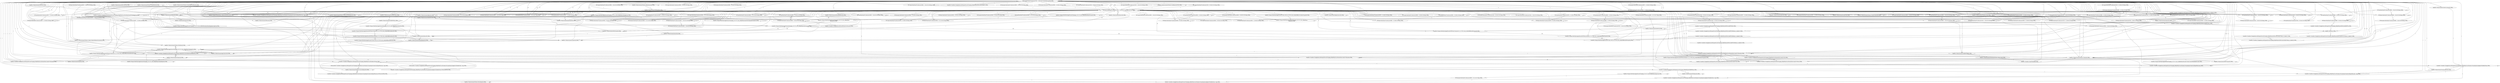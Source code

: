 strict digraph G {
  "UDP Send KevinChan-PC.attlocal.net:27813 -&gt; 104-44-195-70.relay.skype.com:3478_47DEQ_";
  "UDP Receive KevinChan-PC.attlocal.net:27813 -&gt; 104-44-195-70.relay.skype.com:3478_47DEQ_";
  "TCP Send KevinChan-PC.attlocal.net:60848 -&gt; 52.114.158.102:https_47DEQ_";
  "TCP Receive KevinChan-PC.attlocal.net:60848 -&gt; 52.114.158.102:https_47DEQ_";
  "CreateFile C:\Users\Kevin Chan\AppData\Local\Packages\Microsoft.SkypeApp_kzf8qxf38zg5c\LocalState\s4l-kevin.chan2247.db-journal_47DEQ_";
  "ReadFile C:\Users\Kevin Chan\AppData\Local\Packages\Microsoft.SkypeApp_kzf8qxf38zg5c\LocalState\s4l-kevin.chan2247.db_47DEQ_";
  "CreateFile C:\Users\Kevin Chan\AppData\Local\Packages\Microsoft.SkypeApp_kzf8qxf38zg5c\LocalState\s4l-kevin.chan2247.db-wal_47DEQ_";
  "WriteFile C:\Users\Kevin Chan\AppData\Local\Packages\Microsoft.SkypeApp_kzf8qxf38zg5c\LocalState\s4l-kevin.chan2247.db-journal_47DEQ_";
  "ReadFile C:\Users\Kevin Chan\AppData\Local\Packages\Microsoft.SkypeApp_kzf8qxf38zg5c\LocalState\s4l-kevin.chan2247.db-journal_47DEQ_";
  "WriteFile C:\Users\Kevin Chan\AppData\Local\Packages\Microsoft.SkypeApp_kzf8qxf38zg5c\LocalState\s4l-kevin.chan2247.db_47DEQ_";
  "WriteFile C:\Users\Kevin Chan\AppData\Local\Packages\Microsoft.SkypeApp_kzf8qxf38zg5c\LocalState\DiagOutputDir\SkypeApp3.txt_47DEQ_";
  "ReadFile C:\Windows\System32\Chakra.dll_47DEQ_";
  "ReadFile C:\Program Files\WindowsApps\Microsoft.SkypeApp_14.55.131.0_x64__kzf8qxf38zg5c\ChakraBridge.dll_47DEQ_";
  "ReadFile C:\Program Files\WindowsApps\Microsoft.SkypeApp_14.55.131.0_x64__kzf8qxf38zg5c\SkypeApp.dll_47DEQ_";
  "ReadFile C:\Users\Kevin Chan\AppData\Local\Packages\Microsoft.SkypeApp_kzf8qxf38zg5c\LocalState\ReactNativeBundle.bin_47DEQ_";
  "ReadFile C:\Windows\System32\Windows.UI.Xaml.dll_47DEQ_";
  "TCP Receive KevinChan-PC.attlocal.net:60897 -&gt; 52.114.142.7:http_47DEQ_";
  "TCP Send KevinChan-PC.attlocal.net:60897 -&gt; 52.114.142.7:http_47DEQ_";
  "TCP Receive KevinChan-PC.attlocal.net:60899 -&gt; 52.114.142.7:https_47DEQ_";
  "ReadFile C:\Windows\System32\profext.dll_47DEQ_";
  "CreateFile C:\Users\Kevin Chan\AppData\Local\Packages\microsoft.skypeapp_kzf8qxf38zg5c\AC\GEH\POF.dat_47DEQ_";
  "ReadFile C:\Program Files\WindowsApps\Microsoft.SkypeApp_14.55.131.0_x64__kzf8qxf38zg5c\skypert.dll_47DEQ_";
  "TCP Disconnect KevinChan-PC.attlocal.net:60899 -&gt; 52.114.142.7:https_47DEQ_";
  "ReadFile C:\Windows\System32\Windows.Networking.dll_47DEQ_";
  "ReadFile C:\Windows\System32\urlmon.dll_47DEQ_";
  "ReadFile C:\Windows\System32\wininet.dll_47DEQ_";
  "ReadFile C:\Windows\System32\mfplat.dll_47DEQ_";
  "ReadFile C:\Program Files\WindowsApps\Microsoft.SkypeApp_14.55.131.0_x64__kzf8qxf38zg5c\rtmcodecs.dll_47DEQ_";
  "TCP Receive KevinChan-PC.attlocal.net:60907 -&gt; 52.188.42.235:https_47DEQ_";
  "TCP Send KevinChan-PC.attlocal.net:60907 -&gt; 52.188.42.235:https_47DEQ_";
  "TCP Send KevinChan-PC.attlocal.net:60763 -&gt; 40.83.21.197:https_47DEQ_";
  "TCP Receive KevinChan-PC.attlocal.net:60763 -&gt; 40.83.21.197:https_47DEQ_";
  "CreateFile C:\Users\Kevin Chan\AppData\Local\Packages\Microsoft.SkypeApp_kzf8qxf38zg5c\LocalState\AsyncStorage_47DEQ_";
  "CreateFile C:\Users\Kevin Chan\AppData\Local\Packages\Microsoft.SkypeApp_kzf8qxf38zg5c\LocalState\AsyncStorage\skypexLastAppActiveTimeKeyId.data_47DEQ_";
  "ReadFile C:\Windows\System32\windows.storage.dll_47DEQ_";
  "ReadFile C:\Windows\System32\twinapi.appcore.dll_47DEQ_";
  "ReadFile C:\Windows\System32\WinTypes.dll_47DEQ_";
  "CreateFile C:\Users\Kevin Chan\AppData\Local\Packages\Microsoft.SkypeApp_kzf8qxf38zg5c\LocalState\AsyncStorage\skypexLastAppActiveTimeKeyId.data.~tmp_47DEQ_";
  "WriteFile C:\Users\Kevin Chan\AppData\Local\Packages\Microsoft.SkypeApp_kzf8qxf38zg5c\LocalState\AsyncStorage\skypexLastAppActiveTimeKeyId.data.~tmp_47DEQ_";
  "SetSecurityFile C:\Users\Kevin Chan\AppData\Local\Packages\Microsoft.SkypeApp_kzf8qxf38zg5c\LocalState\AsyncStorage\skypexLastAppActiveTimeKeyId.data.~tmp_47DEQ_";
  "CreateFile C:\Users\Kevin Chan\AppData\Local\Packages\Microsoft.SkypeApp_kzf8qxf38zg5c\LocalState\AsyncStorage\skypexLastAppActiveTimeKeyId.data~RF15bc14d8.TMP_47DEQ_";
  "CreateFile C:\Users\Kevin Chan\AppData\Local\Packages\Microsoft.SkypeApp_kzf8qxf38zg5c\LocalState\AsyncStorage\skypexUserActivityElapsedTime.data_47DEQ_";
  "ReadFile C:\Windows\System32\Windows.UI.dll_47DEQ_";
  "CreateFile C:\Users\Kevin Chan\AppData\Local\Packages\Microsoft.SkypeApp_kzf8qxf38zg5c\LocalState\AsyncStorage\skypexUserActivityElapsedTime.data.~tmp_47DEQ_";
  "WriteFile C:\Users\Kevin Chan\AppData\Local\Packages\Microsoft.SkypeApp_kzf8qxf38zg5c\LocalState\AsyncStorage\skypexUserActivityElapsedTime.data.~tmp_47DEQ_";
  "SetSecurityFile C:\Users\Kevin Chan\AppData\Local\Packages\Microsoft.SkypeApp_kzf8qxf38zg5c\LocalState\AsyncStorage\skypexUserActivityElapsedTime.data.~tmp_47DEQ_";
  "ReadFile C:\Windows\System32\Windows.UI.Core.TextInput.dll_47DEQ_";
  "CreateFile C:\Users\Kevin Chan\AppData\Local\Packages\Microsoft.SkypeApp_kzf8qxf38zg5c\LocalState\AsyncStorage\skypexUserActivityElapsedTime.data~RF15bc1546.TMP_47DEQ_";
  "CreateFile C:\Program Files\WindowsApps\Microsoft.SkypeApp_14.55.131.0_x64__kzf8qxf38zg5c\Microsoft.UI.Xaml.Controls\Themes\generic.xaml_47DEQ_";
  "ReadFile C:\Windows\System32\BCP47mrm.dll_47DEQ_";
  "ReadFile C:\Windows\System32\Windows.Globalization.dll_47DEQ_";
  "ReadFile C:\Windows\System32\BCP47Langs.dll_47DEQ_";
  "ReadFile C:\Program Files\WindowsApps\Microsoft.NET.Native.Framework.2.2_2.2.27912.0_x64__8wekyb3d8bbwe\SharedLibrary.dll_47DEQ_";
  "ReadFile C:\Windows\System32\dcomp.dll_47DEQ_";
  "ReadFile C:\Windows\System32\directmanipulation.dll_47DEQ_";
  "ReadFile C:\Windows\System32\MFMediaEngine.dll_47DEQ_";
  "ReadFile C:\Windows\System32\Windows.Media.Devices.dll_47DEQ_";
  "ReadFile C:\Windows\System32\MMDevAPI.dll_47DEQ_";
  "ReadFile C:\Windows\System32\Windows.Storage.ApplicationData.dll_47DEQ_";
  "ReadFile C:\Windows\System32\DWrite.dll_47DEQ_";
  "CreateFile C:\Program Files\WindowsApps\Microsoft.SkypeApp_14.55.131.0_x64__kzf8qxf38zg5c\Assets\Fonts\SkypeAssets-Light.ttf_47DEQ_";
  "ReadFile C:\Windows\System32\mfcore.dll_47DEQ_";
  "ReadFile C:\Windows\System32\Windows.Graphics.Display.BrightnessOverride.dll_47DEQ_";
  "CreateFile C:\Program Files\WindowsApps\Microsoft.SkypeApp_14.55.131.0_x64__kzf8qxf38zg5c\SkypeApp.exe_47DEQ_";
  "CreateFile C:\Windows\System32\igd10iumd64.dll_47DEQ_";
  "ReadFile C:\Program Files\WindowsApps\Microsoft.NET.Native.Runtime.2.2_2.2.27328.0_x64__8wekyb3d8bbwe\mrt100_app.dll_47DEQ_";
  "TCP Receive KevinChan-PC.attlocal.net:60917 -&gt; 104.43.225.200:https_47DEQ_";
  "TCP Disconnect KevinChan-PC.attlocal.net:60917 -&gt; 104.43.225.200:https_47DEQ_";
  "ReadFile C:\Windows\System32\mfreadwrite.dll_47DEQ_";
  "TCP Connect KevinChan-PC.attlocal.net:60927 -&gt; 52.188.42.235:https_47DEQ_";
  "TCP Disconnect KevinChan-PC.attlocal.net:60920 -&gt; 52.188.42.235:https_47DEQ_";
  "TCP Send KevinChan-PC.attlocal.net:60927 -&gt; 52.188.42.235:https_47DEQ_";
  "TCP Receive KevinChan-PC.attlocal.net:60927 -&gt; 52.188.42.235:https_47DEQ_";
  "ReadFile C:\Windows\System32\crypt32.dll_47DEQ_";
  "TCP Receive KevinChan-PC.attlocal.net:60918 -&gt; 93.184.215.201:https_47DEQ_";
  "TCP Disconnect KevinChan-PC.attlocal.net:60918 -&gt; 93.184.215.201:https_47DEQ_";
  "ReadFile C:\Windows\System32\SHCore.dll_47DEQ_";
  "TCP Connect KevinChan-PC.attlocal.net:60928 -&gt; 52.114.158.102:https_47DEQ_";
  "TCP Disconnect KevinChan-PC.attlocal.net:60848 -&gt; 52.114.158.102:https_47DEQ_";
  "TCP Send KevinChan-PC.attlocal.net:60928 -&gt; 52.114.158.102:https_47DEQ_";
  "TCP Receive KevinChan-PC.attlocal.net:60928 -&gt; 52.114.158.102:https_47DEQ_";
  "ReadFile C:\Program Files\Intel\Media SDK\mfx_mft_h264ve_64.dll_47DEQ_";
  "CreateFile C:\Program Files\WindowsApps\Microsoft.SkypeApp_14.55.131.0_x64__kzf8qxf38zg5c\d3d10warp.dll_47DEQ_";
  "CreateFile C:\Program Files\WindowsApps\Microsoft.NET.Native.Framework.2.2_2.2.27912.0_x64__8wekyb3d8bbwe\d3d10warp.dll_47DEQ_";
  "CreateFile C:\Program Files\WindowsApps\Microsoft.NET.Native.Runtime.2.2_2.2.27328.0_x64__8wekyb3d8bbwe\d3d10warp.dll_47DEQ_";
  "CreateFile C:\Program Files\WindowsApps\Microsoft.VCLibs.140.00_14.0.27810.0_x64__8wekyb3d8bbwe\d3d10warp.dll_47DEQ_";
  "CreateFile C:\Windows\System32\d3d10warp.dll_47DEQ_";
  "CreateFile C:\Windows\System32\COLORCNV.DLL_47DEQ_";
  "ReadFile C:\Windows\System32\COLORCNV.DLL_47DEQ_";
  "CreateFile C:\Program Files\WindowsApps\Microsoft.SkypeApp_14.55.131.0_x64__kzf8qxf38zg5c\msdmo.dll_47DEQ_";
  "CreateFile C:\Program Files\WindowsApps\Microsoft.NET.Native.Framework.2.2_2.2.27912.0_x64__8wekyb3d8bbwe\msdmo.dll_47DEQ_";
  "CreateFile C:\Program Files\WindowsApps\Microsoft.NET.Native.Runtime.2.2_2.2.27328.0_x64__8wekyb3d8bbwe\msdmo.dll_47DEQ_";
  "CreateFile C:\Program Files\WindowsApps\Microsoft.VCLibs.140.00_14.0.27810.0_x64__8wekyb3d8bbwe\msdmo.dll_47DEQ_";
  "CreateFile C:\Windows\System32\msdmo.dll_47DEQ_";
  "ReadFile C:\Windows\System32\msdmo.dll_47DEQ_";
  "ReadFile C:\Windows\System32\biwinrt.dll_47DEQ_";
  "CreateFile C:\Windows\System32\Windows.Shell.ServiceHostBuilder.dll_47DEQ_";
  "TCP Disconnect KevinChan-PC.attlocal.net:60927 -&gt; 52.188.42.235:https_47DEQ_";
  "TCP Connect KevinChan-PC.attlocal.net:60931 -&gt; 52.188.42.235:https_47DEQ_";
  "TCP Send KevinChan-PC.attlocal.net:60931 -&gt; 52.188.42.235:https_47DEQ_";
  "TCP Receive KevinChan-PC.attlocal.net:60931 -&gt; 52.188.42.235:https_47DEQ_";
  "TCP Connect KevinChan-PC.attlocal.net:60932 -&gt; 104.43.225.200:https_47DEQ_";
  "TCP Send KevinChan-PC.attlocal.net:60932 -&gt; 104.43.225.200:https_47DEQ_";
  "TCP Receive KevinChan-PC.attlocal.net:60932 -&gt; 104.43.225.200:https_47DEQ_";
  "TCP Connect KevinChan-PC.attlocal.net:60933 -&gt; 93.184.215.201:https_47DEQ_";
  "TCP Send KevinChan-PC.attlocal.net:60933 -&gt; 93.184.215.201:https_47DEQ_";
  "TCP Receive KevinChan-PC.attlocal.net:60933 -&gt; 93.184.215.201:https_47DEQ_";
  "ReadFile C:\Windows\System32\iertutil.dll_47DEQ_";
  "CreateFile C:\Users\Kevin Chan\AppData\Local\Packages\Microsoft.SkypeApp_kzf8qxf38zg5c\AC\INetCache\KR7IOLX9_47DEQ_";
  "CreateFile C:\Users\Kevin Chan\AppData\Local\Packages\Microsoft.SkypeApp_kzf8qxf38zg5c\AC\INetCache\KR7IOLX9\token_to_cookies[1]_47DEQ_";
  "CreateFile C:\Users\Kevin Chan\AppData\Local\Packages\Microsoft.SkypeApp_kzf8qxf38zg5c\AC\INetCache\KR7IOLX9\token_to_cookies[2]_47DEQ_";
  "ReadFile C:\Windows\System32\Windows.Web.Http.dll_47DEQ_";
  "TCP Disconnect KevinChan-PC.attlocal.net:60931 -&gt; 52.188.42.235:https_47DEQ_";
  "TCP Connect KevinChan-PC.attlocal.net:60958 -&gt; 52.188.42.235:https_47DEQ_";
  "TCP Send KevinChan-PC.attlocal.net:60958 -&gt; 52.188.42.235:https_47DEQ_";
  "TCP Receive KevinChan-PC.attlocal.net:60958 -&gt; 52.188.42.235:https_47DEQ_";
  "ReadFile C:\Program Files\WindowsApps\Microsoft.VCLibs.140.00_14.0.27810.0_x64__8wekyb3d8bbwe\vcruntime140_app.dll_47DEQ_";
  "ReadFile C:\Program Files\WindowsApps\Microsoft.SkypeApp_14.55.131.0_x64__kzf8qxf38zg5c\rtmpltfm.dll_47DEQ_";
  "ReadFile C:\Windows\System32\d2d1.dll_47DEQ_";
  "ReadFile C:\Program Files\WindowsApps\Microsoft.SkypeApp_14.55.131.0_x64__kzf8qxf38zg5c\Assets\Fonts\SkypeAssets-Light.ttf_47DEQ_";
  "TCP Disconnect KevinChan-PC.attlocal.net:60932 -&gt; 104.43.225.200:https_47DEQ_";
  "TCP Disconnect KevinChan-PC.attlocal.net:60933 -&gt; 93.184.215.201:https_47DEQ_";
  "ReadFile C:\Windows\System32\config\SOFTWARE_47DEQ_";
  "ReadFile C:\Windows\System32\AppContracts.dll_47DEQ_";
  "TCP Connect KevinChan-PC.attlocal.net:60964 -&gt; 104.43.225.200:https_47DEQ_";
  "TCP Send KevinChan-PC.attlocal.net:60964 -&gt; 104.43.225.200:https_47DEQ_";
  "TCP Receive KevinChan-PC.attlocal.net:60964 -&gt; 104.43.225.200:https_47DEQ_";
  "TCP Connect KevinChan-PC.attlocal.net:60965 -&gt; 93.184.215.201:https_47DEQ_";
  "TCP Send KevinChan-PC.attlocal.net:60965 -&gt; 93.184.215.201:https_47DEQ_";
  "TCP Receive KevinChan-PC.attlocal.net:60965 -&gt; 93.184.215.201:https_47DEQ_";
  "ReadFile C:\Users\Kevin Chan\AppData\Local\Microsoft\Windows\UsrClass.dat_47DEQ_";
  "CreateFile C:\Users\Kevin Chan\AppData\Local\Packages\Microsoft.SkypeApp_kzf8qxf38zg5c\AC\INetCache\EWX27GM7_47DEQ_";
  "ReadFile C:\$Directory_47DEQ_";
  "CreateFile C:\Users\Kevin Chan\AppData\Local\Packages\Microsoft.SkypeApp_kzf8qxf38zg5c\AC\INetCache\EWX27GM7\token_to_cookies[1]_47DEQ_";
  "CreateFile C:\Windows\System32\AppContracts.dll_47DEQ_";
  "TCP Disconnect KevinChan-PC.attlocal.net:60958 -&gt; 52.188.42.235:https_47DEQ_";
  "TCP Connect KevinChan-PC.attlocal.net:60966 -&gt; 52.188.42.235:https_47DEQ_";
  "TCP Send KevinChan-PC.attlocal.net:60966 -&gt; 52.188.42.235:https_47DEQ_";
  "TCP Receive KevinChan-PC.attlocal.net:60966 -&gt; 52.188.42.235:https_47DEQ_";
  "ReadFile C:\Windows\System32\WinMetadata\Windows.Media.winmd_47DEQ_";
  "ReadFile C:\Users\Kevin Chan\NTUSER.DAT_47DEQ_";
  "CreateFile C:\Windows\System32\Windows.StateRepositoryPS.dll_47DEQ_";
  "ReadFile C:\Program Files\WindowsApps\Microsoft.SkypeApp_14.55.131.0_x64__kzf8qxf38zg5c\RtmMvrUap.dll_47DEQ_";
  "TCP Disconnect KevinChan-PC.attlocal.net:60964 -&gt; 104.43.225.200:https_47DEQ_";
  "TCP Disconnect KevinChan-PC.attlocal.net:60966 -&gt; 52.188.42.235:https_47DEQ_";
  "TCP Connect KevinChan-PC.attlocal.net:60978 -&gt; 52.188.42.235:https_47DEQ_";
  "TCP Send KevinChan-PC.attlocal.net:60978 -&gt; 52.188.42.235:https_47DEQ_";
  "TCP Receive KevinChan-PC.attlocal.net:60978 -&gt; 52.188.42.235:https_47DEQ_";
  "TCP Disconnect KevinChan-PC.attlocal.net:60965 -&gt; 93.184.215.201:https_47DEQ_";
  "TCP Connect KevinChan-PC.attlocal.net:60984 -&gt; 104.43.225.200:https_47DEQ_";
  "TCP Send KevinChan-PC.attlocal.net:60984 -&gt; 104.43.225.200:https_47DEQ_";
  "TCP Receive KevinChan-PC.attlocal.net:60984 -&gt; 104.43.225.200:https_47DEQ_";
  "TCP Connect KevinChan-PC.attlocal.net:60985 -&gt; 93.184.215.201:https_47DEQ_";
  "TCP Send KevinChan-PC.attlocal.net:60985 -&gt; 93.184.215.201:https_47DEQ_";
  "TCP Receive KevinChan-PC.attlocal.net:60985 -&gt; 93.184.215.201:https_47DEQ_";
  "CreateFile C:\Users\Kevin Chan\AppData\Local\Packages\Microsoft.SkypeApp_kzf8qxf38zg5c\AC\INetCache\YJQQTYY3_47DEQ_";
  "CreateFile C:\Users\Kevin Chan\AppData\Local\Packages\Microsoft.SkypeApp_kzf8qxf38zg5c\AC\INetCache\YJQQTYY3\token_to_cookies[1]_47DEQ_";
  "TCP Disconnect KevinChan-PC.attlocal.net:60978 -&gt; 52.188.42.235:https_47DEQ_";
  "TCP Connect KevinChan-PC.attlocal.net:60986 -&gt; 52.188.42.235:https_47DEQ_";
  "TCP Send KevinChan-PC.attlocal.net:60986 -&gt; 52.188.42.235:https_47DEQ_";
  "TCP Receive KevinChan-PC.attlocal.net:60986 -&gt; 52.188.42.235:https_47DEQ_";
  "TCP Connect KevinChan-PC.attlocal.net:61016 -&gt; 52.188.42.235:https_47DEQ_";
  "TCP Disconnect KevinChan-PC.attlocal.net:60986 -&gt; 52.188.42.235:https_47DEQ_";
  "TCP Send KevinChan-PC.attlocal.net:61016 -&gt; 52.188.42.235:https_47DEQ_";
  "TCP Receive KevinChan-PC.attlocal.net:61016 -&gt; 52.188.42.235:https_47DEQ_";
  "TCP Disconnect KevinChan-PC.attlocal.net:60984 -&gt; 104.43.225.200:https_47DEQ_";
  "TCP Disconnect KevinChan-PC.attlocal.net:60985 -&gt; 93.184.215.201:https_47DEQ_";
  "TCP Connect KevinChan-PC.attlocal.net:61025 -&gt; 104.43.225.200:https_47DEQ_";
  "TCP Send KevinChan-PC.attlocal.net:61025 -&gt; 104.43.225.200:https_47DEQ_";
  "TCP Receive KevinChan-PC.attlocal.net:61025 -&gt; 104.43.225.200:https_47DEQ_";
  "TCP Connect KevinChan-PC.attlocal.net:61026 -&gt; 93.184.215.201:https_47DEQ_";
  "TCP Send KevinChan-PC.attlocal.net:61026 -&gt; 93.184.215.201:https_47DEQ_";
  "TCP Receive KevinChan-PC.attlocal.net:61026 -&gt; 93.184.215.201:https_47DEQ_";
  "CreateFile C:\Users\Kevin Chan\AppData\Local\Packages\Microsoft.SkypeApp_kzf8qxf38zg5c\AC\INetCache\324NA2GV_47DEQ_";
  "CreateFile C:\Users\Kevin Chan\AppData\Local\Packages\Microsoft.SkypeApp_kzf8qxf38zg5c\AC\INetCache\324NA2GV\token_to_cookies[1]_47DEQ_";
  "CreateFile C:\Users\Kevin Chan\AppData\Local\Packages\Microsoft.SkypeApp_kzf8qxf38zg5c\AC\INetCache\324NA2GV\token_to_cookies[2]_47DEQ_";
  "TCP Disconnect KevinChan-PC.attlocal.net:61025 -&gt; 104.43.225.200:https_47DEQ_";
  "ReadFile C:\Windows\System32\Windows.UI.Xaml.Controls.dll_47DEQ_";
  "TCP Disconnect KevinChan-PC.attlocal.net:61026 -&gt; 93.184.215.201:https_47DEQ_";
  "TCP Connect KevinChan-PC.attlocal.net:61044 -&gt; 104.43.225.200:https_47DEQ_";
  "TCP Send KevinChan-PC.attlocal.net:61044 -&gt; 104.43.225.200:https_47DEQ_";
  "TCP Receive KevinChan-PC.attlocal.net:61044 -&gt; 104.43.225.200:https_47DEQ_";
  "TCP Connect KevinChan-PC.attlocal.net:61045 -&gt; 93.184.215.201:https_47DEQ_";
  "TCP Send KevinChan-PC.attlocal.net:61045 -&gt; 93.184.215.201:https_47DEQ_";
  "TCP Receive KevinChan-PC.attlocal.net:61045 -&gt; 93.184.215.201:https_47DEQ_";
  "CreateFile C:\Users\Kevin Chan\AppData\Local\Packages\Microsoft.SkypeApp_kzf8qxf38zg5c\AC\INetCache\KR7IOLX9\token_to_cookies[3]_47DEQ_";
  "UDP Send KevinChan-PC.attlocal.net:27813 -&gt; 104-44-195-70.relay.skype.com:3478_47DEQ_" -> "UDP Receive KevinChan-PC.attlocal.net:27813 -&gt; 104-44-195-70.relay.skype.com:3478_47DEQ_" [ label="45517" ];
  "UDP Receive KevinChan-PC.attlocal.net:27813 -&gt; 104-44-195-70.relay.skype.com:3478_47DEQ_" -> "UDP Receive KevinChan-PC.attlocal.net:27813 -&gt; 104-44-195-70.relay.skype.com:3478_47DEQ_" [ label="162810" ];
  "UDP Receive KevinChan-PC.attlocal.net:27813 -&gt; 104-44-195-70.relay.skype.com:3478_47DEQ_" -> "TCP Send KevinChan-PC.attlocal.net:60848 -&gt; 52.114.158.102:https_47DEQ_" [ label="3" ];
  "TCP Send KevinChan-PC.attlocal.net:60848 -&gt; 52.114.158.102:https_47DEQ_" -> "TCP Send KevinChan-PC.attlocal.net:60848 -&gt; 52.114.158.102:https_47DEQ_" [ label="3" ];
  "TCP Send KevinChan-PC.attlocal.net:60848 -&gt; 52.114.158.102:https_47DEQ_" -> "UDP Send KevinChan-PC.attlocal.net:27813 -&gt; 104-44-195-70.relay.skype.com:3478_47DEQ_" [ label="1" ];
  "UDP Send KevinChan-PC.attlocal.net:27813 -&gt; 104-44-195-70.relay.skype.com:3478_47DEQ_" -> "UDP Send KevinChan-PC.attlocal.net:27813 -&gt; 104-44-195-70.relay.skype.com:3478_47DEQ_" [ label="153039" ];
  "UDP Receive KevinChan-PC.attlocal.net:27813 -&gt; 104-44-195-70.relay.skype.com:3478_47DEQ_" -> "UDP Send KevinChan-PC.attlocal.net:27813 -&gt; 104-44-195-70.relay.skype.com:3478_47DEQ_" [ label="45460" ];
  "UDP Send KevinChan-PC.attlocal.net:27813 -&gt; 104-44-195-70.relay.skype.com:3478_47DEQ_" -> "TCP Receive KevinChan-PC.attlocal.net:60848 -&gt; 52.114.158.102:https_47DEQ_" [ label="2" ];
  "TCP Receive KevinChan-PC.attlocal.net:60848 -&gt; 52.114.158.102:https_47DEQ_" -> "UDP Send KevinChan-PC.attlocal.net:27813 -&gt; 104-44-195-70.relay.skype.com:3478_47DEQ_" [ label="1" ];
  "UDP Send KevinChan-PC.attlocal.net:27813 -&gt; 104-44-195-70.relay.skype.com:3478_47DEQ_" -> "CreateFile C:\Users\Kevin Chan\AppData\Local\Packages\Microsoft.SkypeApp_kzf8qxf38zg5c\LocalState\s4l-kevin.chan2247.db-journal_47DEQ_" [ label="18" ];
  "CreateFile C:\Users\Kevin Chan\AppData\Local\Packages\Microsoft.SkypeApp_kzf8qxf38zg5c\LocalState\s4l-kevin.chan2247.db-journal_47DEQ_" -> "ReadFile C:\Users\Kevin Chan\AppData\Local\Packages\Microsoft.SkypeApp_kzf8qxf38zg5c\LocalState\s4l-kevin.chan2247.db_47DEQ_" [ label="14" ];
  "ReadFile C:\Users\Kevin Chan\AppData\Local\Packages\Microsoft.SkypeApp_kzf8qxf38zg5c\LocalState\s4l-kevin.chan2247.db_47DEQ_" -> "CreateFile C:\Users\Kevin Chan\AppData\Local\Packages\Microsoft.SkypeApp_kzf8qxf38zg5c\LocalState\s4l-kevin.chan2247.db-wal_47DEQ_" [ label="10" ];
  "CreateFile C:\Users\Kevin Chan\AppData\Local\Packages\Microsoft.SkypeApp_kzf8qxf38zg5c\LocalState\s4l-kevin.chan2247.db-wal_47DEQ_" -> "CreateFile C:\Users\Kevin Chan\AppData\Local\Packages\Microsoft.SkypeApp_kzf8qxf38zg5c\LocalState\s4l-kevin.chan2247.db-journal_47DEQ_" [ label="12" ];
  "CreateFile C:\Users\Kevin Chan\AppData\Local\Packages\Microsoft.SkypeApp_kzf8qxf38zg5c\LocalState\s4l-kevin.chan2247.db-journal_47DEQ_" -> "CreateFile C:\Users\Kevin Chan\AppData\Local\Packages\Microsoft.SkypeApp_kzf8qxf38zg5c\LocalState\s4l-kevin.chan2247.db-journal_47DEQ_" [ label="22" ];
  "CreateFile C:\Users\Kevin Chan\AppData\Local\Packages\Microsoft.SkypeApp_kzf8qxf38zg5c\LocalState\s4l-kevin.chan2247.db-journal_47DEQ_" -> "UDP Receive KevinChan-PC.attlocal.net:27813 -&gt; 104-44-195-70.relay.skype.com:3478_47DEQ_" [ label="9" ];
  "UDP Receive KevinChan-PC.attlocal.net:27813 -&gt; 104-44-195-70.relay.skype.com:3478_47DEQ_" -> "WriteFile C:\Users\Kevin Chan\AppData\Local\Packages\Microsoft.SkypeApp_kzf8qxf38zg5c\LocalState\s4l-kevin.chan2247.db-journal_47DEQ_" [ label="7" ];
  "WriteFile C:\Users\Kevin Chan\AppData\Local\Packages\Microsoft.SkypeApp_kzf8qxf38zg5c\LocalState\s4l-kevin.chan2247.db-journal_47DEQ_" -> "WriteFile C:\Users\Kevin Chan\AppData\Local\Packages\Microsoft.SkypeApp_kzf8qxf38zg5c\LocalState\s4l-kevin.chan2247.db-journal_47DEQ_" [ label="218" ];
  "WriteFile C:\Users\Kevin Chan\AppData\Local\Packages\Microsoft.SkypeApp_kzf8qxf38zg5c\LocalState\s4l-kevin.chan2247.db-journal_47DEQ_" -> "ReadFile C:\Users\Kevin Chan\AppData\Local\Packages\Microsoft.SkypeApp_kzf8qxf38zg5c\LocalState\s4l-kevin.chan2247.db-journal_47DEQ_" [ label="13" ];
  "ReadFile C:\Users\Kevin Chan\AppData\Local\Packages\Microsoft.SkypeApp_kzf8qxf38zg5c\LocalState\s4l-kevin.chan2247.db-journal_47DEQ_" -> "WriteFile C:\Users\Kevin Chan\AppData\Local\Packages\Microsoft.SkypeApp_kzf8qxf38zg5c\LocalState\s4l-kevin.chan2247.db-journal_47DEQ_" [ label="13" ];
  "WriteFile C:\Users\Kevin Chan\AppData\Local\Packages\Microsoft.SkypeApp_kzf8qxf38zg5c\LocalState\s4l-kevin.chan2247.db-journal_47DEQ_" -> "UDP Send KevinChan-PC.attlocal.net:27813 -&gt; 104-44-195-70.relay.skype.com:3478_47DEQ_" [ label="8" ];
  "UDP Send KevinChan-PC.attlocal.net:27813 -&gt; 104-44-195-70.relay.skype.com:3478_47DEQ_" -> "WriteFile C:\Users\Kevin Chan\AppData\Local\Packages\Microsoft.SkypeApp_kzf8qxf38zg5c\LocalState\s4l-kevin.chan2247.db-journal_47DEQ_" [ label="9" ];
  "WriteFile C:\Users\Kevin Chan\AppData\Local\Packages\Microsoft.SkypeApp_kzf8qxf38zg5c\LocalState\s4l-kevin.chan2247.db-journal_47DEQ_" -> "WriteFile C:\Users\Kevin Chan\AppData\Local\Packages\Microsoft.SkypeApp_kzf8qxf38zg5c\LocalState\s4l-kevin.chan2247.db_47DEQ_" [ label="12" ];
  "WriteFile C:\Users\Kevin Chan\AppData\Local\Packages\Microsoft.SkypeApp_kzf8qxf38zg5c\LocalState\s4l-kevin.chan2247.db_47DEQ_" -> "WriteFile C:\Users\Kevin Chan\AppData\Local\Packages\Microsoft.SkypeApp_kzf8qxf38zg5c\LocalState\s4l-kevin.chan2247.db_47DEQ_" [ label="96" ];
  "WriteFile C:\Users\Kevin Chan\AppData\Local\Packages\Microsoft.SkypeApp_kzf8qxf38zg5c\LocalState\s4l-kevin.chan2247.db_47DEQ_" -> "CreateFile C:\Users\Kevin Chan\AppData\Local\Packages\Microsoft.SkypeApp_kzf8qxf38zg5c\LocalState\s4l-kevin.chan2247.db-journal_47DEQ_" [ label="6" ];
  "CreateFile C:\Users\Kevin Chan\AppData\Local\Packages\Microsoft.SkypeApp_kzf8qxf38zg5c\LocalState\s4l-kevin.chan2247.db-journal_47DEQ_" -> "UDP Send KevinChan-PC.attlocal.net:27813 -&gt; 104-44-195-70.relay.skype.com:3478_47DEQ_" [ label="15" ];
  "UDP Send KevinChan-PC.attlocal.net:27813 -&gt; 104-44-195-70.relay.skype.com:3478_47DEQ_" -> "WriteFile C:\Users\Kevin Chan\AppData\Local\Packages\Microsoft.SkypeApp_kzf8qxf38zg5c\LocalState\DiagOutputDir\SkypeApp3.txt_47DEQ_" [ label="74" ];
  "WriteFile C:\Users\Kevin Chan\AppData\Local\Packages\Microsoft.SkypeApp_kzf8qxf38zg5c\LocalState\DiagOutputDir\SkypeApp3.txt_47DEQ_" -> "UDP Send KevinChan-PC.attlocal.net:27813 -&gt; 104-44-195-70.relay.skype.com:3478_47DEQ_" [ label="92" ];
  "WriteFile C:\Users\Kevin Chan\AppData\Local\Packages\Microsoft.SkypeApp_kzf8qxf38zg5c\LocalState\DiagOutputDir\SkypeApp3.txt_47DEQ_" -> "UDP Receive KevinChan-PC.attlocal.net:27813 -&gt; 104-44-195-70.relay.skype.com:3478_47DEQ_" [ label="73" ];
  "UDP Receive KevinChan-PC.attlocal.net:27813 -&gt; 104-44-195-70.relay.skype.com:3478_47DEQ_" -> "ReadFile C:\Windows\System32\Chakra.dll_47DEQ_" [ label="1" ];
  "ReadFile C:\Windows\System32\Chakra.dll_47DEQ_" -> "ReadFile C:\Windows\System32\Chakra.dll_47DEQ_" [ label="7" ];
  "ReadFile C:\Windows\System32\Chakra.dll_47DEQ_" -> "ReadFile C:\Program Files\WindowsApps\Microsoft.SkypeApp_14.55.131.0_x64__kzf8qxf38zg5c\ChakraBridge.dll_47DEQ_" [ label="1" ];
  "ReadFile C:\Program Files\WindowsApps\Microsoft.SkypeApp_14.55.131.0_x64__kzf8qxf38zg5c\ChakraBridge.dll_47DEQ_" -> "ReadFile C:\Program Files\WindowsApps\Microsoft.SkypeApp_14.55.131.0_x64__kzf8qxf38zg5c\ChakraBridge.dll_47DEQ_" [ label="1" ];
  "ReadFile C:\Program Files\WindowsApps\Microsoft.SkypeApp_14.55.131.0_x64__kzf8qxf38zg5c\ChakraBridge.dll_47DEQ_" -> "ReadFile C:\Program Files\WindowsApps\Microsoft.SkypeApp_14.55.131.0_x64__kzf8qxf38zg5c\SkypeApp.dll_47DEQ_" [ label="1" ];
  "ReadFile C:\Program Files\WindowsApps\Microsoft.SkypeApp_14.55.131.0_x64__kzf8qxf38zg5c\SkypeApp.dll_47DEQ_" -> "ReadFile C:\Users\Kevin Chan\AppData\Local\Packages\Microsoft.SkypeApp_kzf8qxf38zg5c\LocalState\ReactNativeBundle.bin_47DEQ_" [ label="1" ];
  "ReadFile C:\Users\Kevin Chan\AppData\Local\Packages\Microsoft.SkypeApp_kzf8qxf38zg5c\LocalState\ReactNativeBundle.bin_47DEQ_" -> "UDP Receive KevinChan-PC.attlocal.net:27813 -&gt; 104-44-195-70.relay.skype.com:3478_47DEQ_" [ label="3" ];
  "UDP Send KevinChan-PC.attlocal.net:27813 -&gt; 104-44-195-70.relay.skype.com:3478_47DEQ_" -> "ReadFile C:\Windows\System32\Windows.UI.Xaml.dll_47DEQ_" [ label="6" ];
  "ReadFile C:\Windows\System32\Windows.UI.Xaml.dll_47DEQ_" -> "ReadFile C:\Windows\System32\Windows.UI.Xaml.dll_47DEQ_" [ label="12" ];
  "ReadFile C:\Windows\System32\Windows.UI.Xaml.dll_47DEQ_" -> "UDP Send KevinChan-PC.attlocal.net:27813 -&gt; 104-44-195-70.relay.skype.com:3478_47DEQ_" [ label="4" ];
  "UDP Receive KevinChan-PC.attlocal.net:27813 -&gt; 104-44-195-70.relay.skype.com:3478_47DEQ_" -> "CreateFile C:\Users\Kevin Chan\AppData\Local\Packages\Microsoft.SkypeApp_kzf8qxf38zg5c\LocalState\s4l-kevin.chan2247.db-journal_47DEQ_" [ label="9" ];
  "WriteFile C:\Users\Kevin Chan\AppData\Local\Packages\Microsoft.SkypeApp_kzf8qxf38zg5c\LocalState\s4l-kevin.chan2247.db-journal_47DEQ_" -> "UDP Receive KevinChan-PC.attlocal.net:27813 -&gt; 104-44-195-70.relay.skype.com:3478_47DEQ_" [ label="6" ];
  "UDP Receive KevinChan-PC.attlocal.net:27813 -&gt; 104-44-195-70.relay.skype.com:3478_47DEQ_" -> "WriteFile C:\Users\Kevin Chan\AppData\Local\Packages\Microsoft.SkypeApp_kzf8qxf38zg5c\LocalState\s4l-kevin.chan2247.db_47DEQ_" [ label="4" ];
  "WriteFile C:\Users\Kevin Chan\AppData\Local\Packages\Microsoft.SkypeApp_kzf8qxf38zg5c\LocalState\s4l-kevin.chan2247.db_47DEQ_" -> "UDP Send KevinChan-PC.attlocal.net:27813 -&gt; 104-44-195-70.relay.skype.com:3478_47DEQ_" [ label="10" ];
  "UDP Receive KevinChan-PC.attlocal.net:27813 -&gt; 104-44-195-70.relay.skype.com:3478_47DEQ_" -> "TCP Receive KevinChan-PC.attlocal.net:60897 -&gt; 52.114.142.7:http_47DEQ_" [ label="48" ];
  "TCP Receive KevinChan-PC.attlocal.net:60897 -&gt; 52.114.142.7:http_47DEQ_" -> "UDP Receive KevinChan-PC.attlocal.net:27813 -&gt; 104-44-195-70.relay.skype.com:3478_47DEQ_" [ label="38" ];
  "UDP Receive KevinChan-PC.attlocal.net:27813 -&gt; 104-44-195-70.relay.skype.com:3478_47DEQ_" -> "TCP Send KevinChan-PC.attlocal.net:60897 -&gt; 52.114.142.7:http_47DEQ_" [ label="42" ];
  "TCP Send KevinChan-PC.attlocal.net:60897 -&gt; 52.114.142.7:http_47DEQ_" -> "TCP Send KevinChan-PC.attlocal.net:60897 -&gt; 52.114.142.7:http_47DEQ_" [ label="60" ];
  "TCP Send KevinChan-PC.attlocal.net:60897 -&gt; 52.114.142.7:http_47DEQ_" -> "UDP Receive KevinChan-PC.attlocal.net:27813 -&gt; 104-44-195-70.relay.skype.com:3478_47DEQ_" [ label="44" ];
  "UDP Receive KevinChan-PC.attlocal.net:27813 -&gt; 104-44-195-70.relay.skype.com:3478_47DEQ_" -> "TCP Receive KevinChan-PC.attlocal.net:60899 -&gt; 52.114.142.7:https_47DEQ_" [ label="1" ];
  "TCP Receive KevinChan-PC.attlocal.net:60899 -&gt; 52.114.142.7:https_47DEQ_" -> "ReadFile C:\Windows\System32\profext.dll_47DEQ_" [ label="1" ];
  "ReadFile C:\Windows\System32\profext.dll_47DEQ_" -> "ReadFile C:\Windows\System32\profext.dll_47DEQ_" [ label="1" ];
  "ReadFile C:\Windows\System32\profext.dll_47DEQ_" -> "CreateFile C:\Users\Kevin Chan\AppData\Local\Packages\microsoft.skypeapp_kzf8qxf38zg5c\AC\GEH\POF.dat_47DEQ_" [ label="1" ];
  "CreateFile C:\Users\Kevin Chan\AppData\Local\Packages\microsoft.skypeapp_kzf8qxf38zg5c\AC\GEH\POF.dat_47DEQ_" -> "ReadFile C:\Program Files\WindowsApps\Microsoft.SkypeApp_14.55.131.0_x64__kzf8qxf38zg5c\skypert.dll_47DEQ_" [ label="1" ];
  "ReadFile C:\Program Files\WindowsApps\Microsoft.SkypeApp_14.55.131.0_x64__kzf8qxf38zg5c\skypert.dll_47DEQ_" -> "ReadFile C:\Program Files\WindowsApps\Microsoft.SkypeApp_14.55.131.0_x64__kzf8qxf38zg5c\skypert.dll_47DEQ_" [ label="2" ];
  "ReadFile C:\Program Files\WindowsApps\Microsoft.SkypeApp_14.55.131.0_x64__kzf8qxf38zg5c\skypert.dll_47DEQ_" -> "TCP Disconnect KevinChan-PC.attlocal.net:60899 -&gt; 52.114.142.7:https_47DEQ_" [ label="1" ];
  "TCP Disconnect KevinChan-PC.attlocal.net:60899 -&gt; 52.114.142.7:https_47DEQ_" -> "ReadFile C:\Windows\System32\Windows.Networking.dll_47DEQ_" [ label="1" ];
  "ReadFile C:\Windows\System32\Windows.Networking.dll_47DEQ_" -> "ReadFile C:\Windows\System32\Windows.Networking.dll_47DEQ_" [ label="1" ];
  "ReadFile C:\Windows\System32\Windows.Networking.dll_47DEQ_" -> "UDP Receive KevinChan-PC.attlocal.net:27813 -&gt; 104-44-195-70.relay.skype.com:3478_47DEQ_" [ label="1" ];
  "UDP Send KevinChan-PC.attlocal.net:27813 -&gt; 104-44-195-70.relay.skype.com:3478_47DEQ_" -> "ReadFile C:\Windows\System32\urlmon.dll_47DEQ_" [ label="7" ];
  "ReadFile C:\Windows\System32\urlmon.dll_47DEQ_" -> "UDP Send KevinChan-PC.attlocal.net:27813 -&gt; 104-44-195-70.relay.skype.com:3478_47DEQ_" [ label="7" ];
  "UDP Send KevinChan-PC.attlocal.net:27813 -&gt; 104-44-195-70.relay.skype.com:3478_47DEQ_" -> "ReadFile C:\Windows\System32\wininet.dll_47DEQ_" [ label="2" ];
  "ReadFile C:\Windows\System32\wininet.dll_47DEQ_" -> "ReadFile C:\Windows\System32\wininet.dll_47DEQ_" [ label="4" ];
  "ReadFile C:\Windows\System32\wininet.dll_47DEQ_" -> "UDP Send KevinChan-PC.attlocal.net:27813 -&gt; 104-44-195-70.relay.skype.com:3478_47DEQ_" [ label="2" ];
  "TCP Send KevinChan-PC.attlocal.net:60848 -&gt; 52.114.158.102:https_47DEQ_" -> "UDP Receive KevinChan-PC.attlocal.net:27813 -&gt; 104-44-195-70.relay.skype.com:3478_47DEQ_" [ label="2" ];
  "UDP Receive KevinChan-PC.attlocal.net:27813 -&gt; 104-44-195-70.relay.skype.com:3478_47DEQ_" -> "TCP Receive KevinChan-PC.attlocal.net:60848 -&gt; 52.114.158.102:https_47DEQ_" [ label="1" ];
  "TCP Receive KevinChan-PC.attlocal.net:60848 -&gt; 52.114.158.102:https_47DEQ_" -> "UDP Receive KevinChan-PC.attlocal.net:27813 -&gt; 104-44-195-70.relay.skype.com:3478_47DEQ_" [ label="2" ];
  "CreateFile C:\Users\Kevin Chan\AppData\Local\Packages\Microsoft.SkypeApp_kzf8qxf38zg5c\LocalState\s4l-kevin.chan2247.db-journal_47DEQ_" -> "WriteFile C:\Users\Kevin Chan\AppData\Local\Packages\Microsoft.SkypeApp_kzf8qxf38zg5c\LocalState\s4l-kevin.chan2247.db-journal_47DEQ_" [ label="10" ];
  "UDP Send KevinChan-PC.attlocal.net:27813 -&gt; 104-44-195-70.relay.skype.com:3478_47DEQ_" -> "ReadFile C:\Users\Kevin Chan\AppData\Local\Packages\Microsoft.SkypeApp_kzf8qxf38zg5c\LocalState\s4l-kevin.chan2247.db-journal_47DEQ_" [ label="1" ];
  "ReadFile C:\Users\Kevin Chan\AppData\Local\Packages\Microsoft.SkypeApp_kzf8qxf38zg5c\LocalState\s4l-kevin.chan2247.db-journal_47DEQ_" -> "UDP Send KevinChan-PC.attlocal.net:27813 -&gt; 104-44-195-70.relay.skype.com:3478_47DEQ_" [ label="1" ];
  "WriteFile C:\Users\Kevin Chan\AppData\Local\Packages\Microsoft.SkypeApp_kzf8qxf38zg5c\LocalState\s4l-kevin.chan2247.db_47DEQ_" -> "UDP Receive KevinChan-PC.attlocal.net:27813 -&gt; 104-44-195-70.relay.skype.com:3478_47DEQ_" [ label="6" ];
  "WriteFile C:\Users\Kevin Chan\AppData\Local\Packages\Microsoft.SkypeApp_kzf8qxf38zg5c\LocalState\DiagOutputDir\SkypeApp3.txt_47DEQ_" -> "WriteFile C:\Users\Kevin Chan\AppData\Local\Packages\Microsoft.SkypeApp_kzf8qxf38zg5c\LocalState\DiagOutputDir\SkypeApp3.txt_47DEQ_" [ label="123" ];
  "UDP Send KevinChan-PC.attlocal.net:27813 -&gt; 104-44-195-70.relay.skype.com:3478_47DEQ_" -> "ReadFile C:\Windows\System32\mfplat.dll_47DEQ_" [ label="3" ];
  "ReadFile C:\Windows\System32\mfplat.dll_47DEQ_" -> "UDP Receive KevinChan-PC.attlocal.net:27813 -&gt; 104-44-195-70.relay.skype.com:3478_47DEQ_" [ label="2" ];
  "ReadFile C:\Windows\System32\mfplat.dll_47DEQ_" -> "UDP Send KevinChan-PC.attlocal.net:27813 -&gt; 104-44-195-70.relay.skype.com:3478_47DEQ_" [ label="1" ];
  "UDP Send KevinChan-PC.attlocal.net:27813 -&gt; 104-44-195-70.relay.skype.com:3478_47DEQ_" -> "ReadFile C:\Program Files\WindowsApps\Microsoft.SkypeApp_14.55.131.0_x64__kzf8qxf38zg5c\rtmcodecs.dll_47DEQ_" [ label="2" ];
  "ReadFile C:\Program Files\WindowsApps\Microsoft.SkypeApp_14.55.131.0_x64__kzf8qxf38zg5c\rtmcodecs.dll_47DEQ_" -> "UDP Send KevinChan-PC.attlocal.net:27813 -&gt; 104-44-195-70.relay.skype.com:3478_47DEQ_" [ label="1" ];
  "UDP Receive KevinChan-PC.attlocal.net:27813 -&gt; 104-44-195-70.relay.skype.com:3478_47DEQ_" -> "TCP Receive KevinChan-PC.attlocal.net:60907 -&gt; 52.188.42.235:https_47DEQ_" [ label="22" ];
  "TCP Receive KevinChan-PC.attlocal.net:60907 -&gt; 52.188.42.235:https_47DEQ_" -> "UDP Receive KevinChan-PC.attlocal.net:27813 -&gt; 104-44-195-70.relay.skype.com:3478_47DEQ_" [ label="15" ];
  "UDP Send KevinChan-PC.attlocal.net:27813 -&gt; 104-44-195-70.relay.skype.com:3478_47DEQ_" -> "TCP Send KevinChan-PC.attlocal.net:60907 -&gt; 52.188.42.235:https_47DEQ_" [ label="14" ];
  "TCP Send KevinChan-PC.attlocal.net:60907 -&gt; 52.188.42.235:https_47DEQ_" -> "UDP Receive KevinChan-PC.attlocal.net:27813 -&gt; 104-44-195-70.relay.skype.com:3478_47DEQ_" [ label="18" ];
  "UDP Send KevinChan-PC.attlocal.net:27813 -&gt; 104-44-195-70.relay.skype.com:3478_47DEQ_" -> "TCP Send KevinChan-PC.attlocal.net:60897 -&gt; 52.114.142.7:http_47DEQ_" [ label="18" ];
  "UDP Send KevinChan-PC.attlocal.net:27813 -&gt; 104-44-195-70.relay.skype.com:3478_47DEQ_" -> "TCP Send KevinChan-PC.attlocal.net:60763 -&gt; 40.83.21.197:https_47DEQ_" [ label="5" ];
  "TCP Send KevinChan-PC.attlocal.net:60763 -&gt; 40.83.21.197:https_47DEQ_" -> "TCP Receive KevinChan-PC.attlocal.net:60763 -&gt; 40.83.21.197:https_47DEQ_" [ label="22" ];
  "TCP Receive KevinChan-PC.attlocal.net:60763 -&gt; 40.83.21.197:https_47DEQ_" -> "UDP Send KevinChan-PC.attlocal.net:27813 -&gt; 104-44-195-70.relay.skype.com:3478_47DEQ_" [ label="11" ];
  "UDP Send KevinChan-PC.attlocal.net:27813 -&gt; 104-44-195-70.relay.skype.com:3478_47DEQ_" -> "CreateFile C:\Users\Kevin Chan\AppData\Local\Packages\Microsoft.SkypeApp_kzf8qxf38zg5c\LocalState\AsyncStorage_47DEQ_" [ label="3" ];
  "CreateFile C:\Users\Kevin Chan\AppData\Local\Packages\Microsoft.SkypeApp_kzf8qxf38zg5c\LocalState\AsyncStorage_47DEQ_" -> "CreateFile C:\Users\Kevin Chan\AppData\Local\Packages\Microsoft.SkypeApp_kzf8qxf38zg5c\LocalState\AsyncStorage\skypexLastAppActiveTimeKeyId.data_47DEQ_" [ label="2" ];
  "CreateFile C:\Users\Kevin Chan\AppData\Local\Packages\Microsoft.SkypeApp_kzf8qxf38zg5c\LocalState\AsyncStorage\skypexLastAppActiveTimeKeyId.data_47DEQ_" -> "UDP Send KevinChan-PC.attlocal.net:27813 -&gt; 104-44-195-70.relay.skype.com:3478_47DEQ_" [ label="1" ];
  "UDP Send KevinChan-PC.attlocal.net:27813 -&gt; 104-44-195-70.relay.skype.com:3478_47DEQ_" -> "ReadFile C:\Windows\System32\windows.storage.dll_47DEQ_" [ label="1" ];
  "ReadFile C:\Windows\System32\windows.storage.dll_47DEQ_" -> "CreateFile C:\Users\Kevin Chan\AppData\Local\Packages\Microsoft.SkypeApp_kzf8qxf38zg5c\LocalState\AsyncStorage\skypexLastAppActiveTimeKeyId.data_47DEQ_" [ label="1" ];
  "CreateFile C:\Users\Kevin Chan\AppData\Local\Packages\Microsoft.SkypeApp_kzf8qxf38zg5c\LocalState\AsyncStorage\skypexLastAppActiveTimeKeyId.data_47DEQ_" -> "ReadFile C:\Windows\System32\twinapi.appcore.dll_47DEQ_" [ label="1" ];
  "ReadFile C:\Windows\System32\twinapi.appcore.dll_47DEQ_" -> "UDP Send KevinChan-PC.attlocal.net:27813 -&gt; 104-44-195-70.relay.skype.com:3478_47DEQ_" [ label="1" ];
  "UDP Send KevinChan-PC.attlocal.net:27813 -&gt; 104-44-195-70.relay.skype.com:3478_47DEQ_" -> "CreateFile C:\Users\Kevin Chan\AppData\Local\Packages\microsoft.skypeapp_kzf8qxf38zg5c\AC\GEH\POF.dat_47DEQ_" [ label="1" ];
  "CreateFile C:\Users\Kevin Chan\AppData\Local\Packages\microsoft.skypeapp_kzf8qxf38zg5c\AC\GEH\POF.dat_47DEQ_" -> "ReadFile C:\Windows\System32\WinTypes.dll_47DEQ_" [ label="1" ];
  "ReadFile C:\Windows\System32\WinTypes.dll_47DEQ_" -> "ReadFile C:\Windows\System32\WinTypes.dll_47DEQ_" [ label="1" ];
  "ReadFile C:\Windows\System32\WinTypes.dll_47DEQ_" -> "CreateFile C:\Users\Kevin Chan\AppData\Local\Packages\Microsoft.SkypeApp_kzf8qxf38zg5c\LocalState\AsyncStorage\skypexLastAppActiveTimeKeyId.data.~tmp_47DEQ_" [ label="1" ];
  "CreateFile C:\Users\Kevin Chan\AppData\Local\Packages\Microsoft.SkypeApp_kzf8qxf38zg5c\LocalState\AsyncStorage\skypexLastAppActiveTimeKeyId.data.~tmp_47DEQ_" -> "WriteFile C:\Users\Kevin Chan\AppData\Local\Packages\Microsoft.SkypeApp_kzf8qxf38zg5c\LocalState\AsyncStorage\skypexLastAppActiveTimeKeyId.data.~tmp_47DEQ_" [ label="2" ];
  "WriteFile C:\Users\Kevin Chan\AppData\Local\Packages\Microsoft.SkypeApp_kzf8qxf38zg5c\LocalState\AsyncStorage\skypexLastAppActiveTimeKeyId.data.~tmp_47DEQ_" -> "CreateFile C:\Users\Kevin Chan\AppData\Local\Packages\Microsoft.SkypeApp_kzf8qxf38zg5c\LocalState\AsyncStorage\skypexLastAppActiveTimeKeyId.data_47DEQ_" [ label="2" ];
  "CreateFile C:\Users\Kevin Chan\AppData\Local\Packages\Microsoft.SkypeApp_kzf8qxf38zg5c\LocalState\AsyncStorage\skypexLastAppActiveTimeKeyId.data_47DEQ_" -> "CreateFile C:\Users\Kevin Chan\AppData\Local\Packages\Microsoft.SkypeApp_kzf8qxf38zg5c\LocalState\AsyncStorage\skypexLastAppActiveTimeKeyId.data_47DEQ_" [ label="3" ];
  "CreateFile C:\Users\Kevin Chan\AppData\Local\Packages\Microsoft.SkypeApp_kzf8qxf38zg5c\LocalState\AsyncStorage\skypexLastAppActiveTimeKeyId.data_47DEQ_" -> "CreateFile C:\Users\Kevin Chan\AppData\Local\Packages\Microsoft.SkypeApp_kzf8qxf38zg5c\LocalState\AsyncStorage\skypexLastAppActiveTimeKeyId.data.~tmp_47DEQ_" [ label="2" ];
  "CreateFile C:\Users\Kevin Chan\AppData\Local\Packages\Microsoft.SkypeApp_kzf8qxf38zg5c\LocalState\AsyncStorage\skypexLastAppActiveTimeKeyId.data.~tmp_47DEQ_" -> "ReadFile C:\Windows\System32\Windows.UI.Xaml.dll_47DEQ_" [ label="1" ];
  "ReadFile C:\Windows\System32\Windows.UI.Xaml.dll_47DEQ_" -> "UDP Receive KevinChan-PC.attlocal.net:27813 -&gt; 104-44-195-70.relay.skype.com:3478_47DEQ_" [ label="4" ];
  "UDP Receive KevinChan-PC.attlocal.net:27813 -&gt; 104-44-195-70.relay.skype.com:3478_47DEQ_" -> "ReadFile C:\Windows\System32\Windows.UI.Xaml.dll_47DEQ_" [ label="4" ];
  "ReadFile C:\Windows\System32\Windows.UI.Xaml.dll_47DEQ_" -> "CreateFile C:\Users\Kevin Chan\AppData\Local\Packages\Microsoft.SkypeApp_kzf8qxf38zg5c\LocalState\AsyncStorage_47DEQ_" [ label="2" ];
  "CreateFile C:\Users\Kevin Chan\AppData\Local\Packages\Microsoft.SkypeApp_kzf8qxf38zg5c\LocalState\AsyncStorage_47DEQ_" -> "SetSecurityFile C:\Users\Kevin Chan\AppData\Local\Packages\Microsoft.SkypeApp_kzf8qxf38zg5c\LocalState\AsyncStorage\skypexLastAppActiveTimeKeyId.data.~tmp_47DEQ_" [ label="1" ];
  "SetSecurityFile C:\Users\Kevin Chan\AppData\Local\Packages\Microsoft.SkypeApp_kzf8qxf38zg5c\LocalState\AsyncStorage\skypexLastAppActiveTimeKeyId.data.~tmp_47DEQ_" -> "CreateFile C:\Users\Kevin Chan\AppData\Local\Packages\Microsoft.SkypeApp_kzf8qxf38zg5c\LocalState\AsyncStorage\skypexLastAppActiveTimeKeyId.data~RF15bc14d8.TMP_47DEQ_" [ label="1" ];
  "CreateFile C:\Users\Kevin Chan\AppData\Local\Packages\Microsoft.SkypeApp_kzf8qxf38zg5c\LocalState\AsyncStorage\skypexLastAppActiveTimeKeyId.data~RF15bc14d8.TMP_47DEQ_" -> "CreateFile C:\Users\Kevin Chan\AppData\Local\Packages\Microsoft.SkypeApp_kzf8qxf38zg5c\LocalState\AsyncStorage_47DEQ_" [ label="1" ];
  "CreateFile C:\Users\Kevin Chan\AppData\Local\Packages\Microsoft.SkypeApp_kzf8qxf38zg5c\LocalState\AsyncStorage_47DEQ_" -> "UDP Receive KevinChan-PC.attlocal.net:27813 -&gt; 104-44-195-70.relay.skype.com:3478_47DEQ_" [ label="3" ];
  "UDP Receive KevinChan-PC.attlocal.net:27813 -&gt; 104-44-195-70.relay.skype.com:3478_47DEQ_" -> "WriteFile C:\Users\Kevin Chan\AppData\Local\Packages\Microsoft.SkypeApp_kzf8qxf38zg5c\LocalState\AsyncStorage\skypexLastAppActiveTimeKeyId.data.~tmp_47DEQ_" [ label="1" ];
  "WriteFile C:\Users\Kevin Chan\AppData\Local\Packages\Microsoft.SkypeApp_kzf8qxf38zg5c\LocalState\AsyncStorage\skypexLastAppActiveTimeKeyId.data.~tmp_47DEQ_" -> "UDP Receive KevinChan-PC.attlocal.net:27813 -&gt; 104-44-195-70.relay.skype.com:3478_47DEQ_" [ label="1" ];
  "UDP Send KevinChan-PC.attlocal.net:27813 -&gt; 104-44-195-70.relay.skype.com:3478_47DEQ_" -> "CreateFile C:\Users\Kevin Chan\AppData\Local\Packages\Microsoft.SkypeApp_kzf8qxf38zg5c\LocalState\AsyncStorage\skypexLastAppActiveTimeKeyId.data~RF15bc14d8.TMP_47DEQ_" [ label="1" ];
  "CreateFile C:\Users\Kevin Chan\AppData\Local\Packages\Microsoft.SkypeApp_kzf8qxf38zg5c\LocalState\AsyncStorage\skypexLastAppActiveTimeKeyId.data~RF15bc14d8.TMP_47DEQ_" -> "UDP Receive KevinChan-PC.attlocal.net:27813 -&gt; 104-44-195-70.relay.skype.com:3478_47DEQ_" [ label="1" ];
  "UDP Receive KevinChan-PC.attlocal.net:27813 -&gt; 104-44-195-70.relay.skype.com:3478_47DEQ_" -> "CreateFile C:\Users\Kevin Chan\AppData\Local\Packages\Microsoft.SkypeApp_kzf8qxf38zg5c\LocalState\AsyncStorage_47DEQ_" [ label="2" ];
  "CreateFile C:\Users\Kevin Chan\AppData\Local\Packages\Microsoft.SkypeApp_kzf8qxf38zg5c\LocalState\AsyncStorage_47DEQ_" -> "CreateFile C:\Users\Kevin Chan\AppData\Local\Packages\Microsoft.SkypeApp_kzf8qxf38zg5c\LocalState\AsyncStorage\skypexUserActivityElapsedTime.data_47DEQ_" [ label="1" ];
  "CreateFile C:\Users\Kevin Chan\AppData\Local\Packages\Microsoft.SkypeApp_kzf8qxf38zg5c\LocalState\AsyncStorage\skypexUserActivityElapsedTime.data_47DEQ_" -> "UDP Receive KevinChan-PC.attlocal.net:27813 -&gt; 104-44-195-70.relay.skype.com:3478_47DEQ_" [ label="1" ];
  "UDP Send KevinChan-PC.attlocal.net:27813 -&gt; 104-44-195-70.relay.skype.com:3478_47DEQ_" -> "CreateFile C:\Users\Kevin Chan\AppData\Local\Packages\Microsoft.SkypeApp_kzf8qxf38zg5c\LocalState\AsyncStorage\skypexUserActivityElapsedTime.data_47DEQ_" [ label="1" ];
  "CreateFile C:\Users\Kevin Chan\AppData\Local\Packages\Microsoft.SkypeApp_kzf8qxf38zg5c\LocalState\AsyncStorage\skypexUserActivityElapsedTime.data_47DEQ_" -> "UDP Send KevinChan-PC.attlocal.net:27813 -&gt; 104-44-195-70.relay.skype.com:3478_47DEQ_" [ label="2" ];
  "UDP Receive KevinChan-PC.attlocal.net:27813 -&gt; 104-44-195-70.relay.skype.com:3478_47DEQ_" -> "ReadFile C:\Windows\System32\Windows.UI.dll_47DEQ_" [ label="1" ];
  "ReadFile C:\Windows\System32\Windows.UI.dll_47DEQ_" -> "UDP Receive KevinChan-PC.attlocal.net:27813 -&gt; 104-44-195-70.relay.skype.com:3478_47DEQ_" [ label="1" ];
  "UDP Receive KevinChan-PC.attlocal.net:27813 -&gt; 104-44-195-70.relay.skype.com:3478_47DEQ_" -> "CreateFile C:\Users\Kevin Chan\AppData\Local\Packages\microsoft.skypeapp_kzf8qxf38zg5c\AC\GEH\POF.dat_47DEQ_" [ label="1" ];
  "CreateFile C:\Users\Kevin Chan\AppData\Local\Packages\microsoft.skypeapp_kzf8qxf38zg5c\AC\GEH\POF.dat_47DEQ_" -> "CreateFile C:\Users\Kevin Chan\AppData\Local\Packages\Microsoft.SkypeApp_kzf8qxf38zg5c\LocalState\AsyncStorage\skypexUserActivityElapsedTime.data.~tmp_47DEQ_" [ label="1" ];
  "CreateFile C:\Users\Kevin Chan\AppData\Local\Packages\Microsoft.SkypeApp_kzf8qxf38zg5c\LocalState\AsyncStorage\skypexUserActivityElapsedTime.data.~tmp_47DEQ_" -> "UDP Send KevinChan-PC.attlocal.net:27813 -&gt; 104-44-195-70.relay.skype.com:3478_47DEQ_" [ label="1" ];
  "UDP Send KevinChan-PC.attlocal.net:27813 -&gt; 104-44-195-70.relay.skype.com:3478_47DEQ_" -> "WriteFile C:\Users\Kevin Chan\AppData\Local\Packages\Microsoft.SkypeApp_kzf8qxf38zg5c\LocalState\AsyncStorage\skypexUserActivityElapsedTime.data.~tmp_47DEQ_" [ label="1" ];
  "WriteFile C:\Users\Kevin Chan\AppData\Local\Packages\Microsoft.SkypeApp_kzf8qxf38zg5c\LocalState\AsyncStorage\skypexUserActivityElapsedTime.data.~tmp_47DEQ_" -> "UDP Receive KevinChan-PC.attlocal.net:27813 -&gt; 104-44-195-70.relay.skype.com:3478_47DEQ_" [ label="1" ];
  "UDP Receive KevinChan-PC.attlocal.net:27813 -&gt; 104-44-195-70.relay.skype.com:3478_47DEQ_" -> "CreateFile C:\Users\Kevin Chan\AppData\Local\Packages\Microsoft.SkypeApp_kzf8qxf38zg5c\LocalState\AsyncStorage\skypexUserActivityElapsedTime.data_47DEQ_" [ label="1" ];
  "CreateFile C:\Users\Kevin Chan\AppData\Local\Packages\Microsoft.SkypeApp_kzf8qxf38zg5c\LocalState\AsyncStorage\skypexUserActivityElapsedTime.data_47DEQ_" -> "CreateFile C:\Users\Kevin Chan\AppData\Local\Packages\Microsoft.SkypeApp_kzf8qxf38zg5c\LocalState\AsyncStorage\skypexUserActivityElapsedTime.data_47DEQ_" [ label="1" ];
  "UDP Send KevinChan-PC.attlocal.net:27813 -&gt; 104-44-195-70.relay.skype.com:3478_47DEQ_" -> "CreateFile C:\Users\Kevin Chan\AppData\Local\Packages\Microsoft.SkypeApp_kzf8qxf38zg5c\LocalState\AsyncStorage\skypexUserActivityElapsedTime.data.~tmp_47DEQ_" [ label="1" ];
  "CreateFile C:\Users\Kevin Chan\AppData\Local\Packages\Microsoft.SkypeApp_kzf8qxf38zg5c\LocalState\AsyncStorage\skypexUserActivityElapsedTime.data.~tmp_47DEQ_" -> "UDP Receive KevinChan-PC.attlocal.net:27813 -&gt; 104-44-195-70.relay.skype.com:3478_47DEQ_" [ label="1" ];
  "CreateFile C:\Users\Kevin Chan\AppData\Local\Packages\Microsoft.SkypeApp_kzf8qxf38zg5c\LocalState\AsyncStorage_47DEQ_" -> "SetSecurityFile C:\Users\Kevin Chan\AppData\Local\Packages\Microsoft.SkypeApp_kzf8qxf38zg5c\LocalState\AsyncStorage\skypexUserActivityElapsedTime.data.~tmp_47DEQ_" [ label="1" ];
  "SetSecurityFile C:\Users\Kevin Chan\AppData\Local\Packages\Microsoft.SkypeApp_kzf8qxf38zg5c\LocalState\AsyncStorage\skypexUserActivityElapsedTime.data.~tmp_47DEQ_" -> "ReadFile C:\Windows\System32\Windows.UI.Core.TextInput.dll_47DEQ_" [ label="1" ];
  "ReadFile C:\Windows\System32\Windows.UI.Core.TextInput.dll_47DEQ_" -> "ReadFile C:\Windows\System32\Windows.UI.Core.TextInput.dll_47DEQ_" [ label="1" ];
  "ReadFile C:\Windows\System32\Windows.UI.Core.TextInput.dll_47DEQ_" -> "CreateFile C:\Users\Kevin Chan\AppData\Local\Packages\Microsoft.SkypeApp_kzf8qxf38zg5c\LocalState\AsyncStorage\skypexUserActivityElapsedTime.data~RF15bc1546.TMP_47DEQ_" [ label="1" ];
  "CreateFile C:\Users\Kevin Chan\AppData\Local\Packages\Microsoft.SkypeApp_kzf8qxf38zg5c\LocalState\AsyncStorage\skypexUserActivityElapsedTime.data~RF15bc1546.TMP_47DEQ_" -> "ReadFile C:\Windows\System32\Windows.UI.Core.TextInput.dll_47DEQ_" [ label="1" ];
  "ReadFile C:\Windows\System32\Windows.UI.Core.TextInput.dll_47DEQ_" -> "CreateFile C:\Users\Kevin Chan\AppData\Local\Packages\Microsoft.SkypeApp_kzf8qxf38zg5c\LocalState\AsyncStorage_47DEQ_" [ label="1" ];
  "CreateFile C:\Users\Kevin Chan\AppData\Local\Packages\Microsoft.SkypeApp_kzf8qxf38zg5c\LocalState\AsyncStorage_47DEQ_" -> "UDP Send KevinChan-PC.attlocal.net:27813 -&gt; 104-44-195-70.relay.skype.com:3478_47DEQ_" [ label="1" ];
  "UDP Receive KevinChan-PC.attlocal.net:27813 -&gt; 104-44-195-70.relay.skype.com:3478_47DEQ_" -> "WriteFile C:\Users\Kevin Chan\AppData\Local\Packages\Microsoft.SkypeApp_kzf8qxf38zg5c\LocalState\AsyncStorage\skypexUserActivityElapsedTime.data.~tmp_47DEQ_" [ label="1" ];
  "WriteFile C:\Users\Kevin Chan\AppData\Local\Packages\Microsoft.SkypeApp_kzf8qxf38zg5c\LocalState\AsyncStorage\skypexUserActivityElapsedTime.data.~tmp_47DEQ_" -> "CreateFile C:\Users\Kevin Chan\AppData\Local\Packages\Microsoft.SkypeApp_kzf8qxf38zg5c\LocalState\AsyncStorage\skypexUserActivityElapsedTime.data~RF15bc1546.TMP_47DEQ_" [ label="1" ];
  "CreateFile C:\Users\Kevin Chan\AppData\Local\Packages\Microsoft.SkypeApp_kzf8qxf38zg5c\LocalState\AsyncStorage\skypexUserActivityElapsedTime.data~RF15bc1546.TMP_47DEQ_" -> "ReadFile C:\Windows\System32\Windows.UI.Xaml.dll_47DEQ_" [ label="1" ];
  "ReadFile C:\Windows\System32\Windows.UI.Xaml.dll_47DEQ_" -> "CreateFile C:\Program Files\WindowsApps\Microsoft.SkypeApp_14.55.131.0_x64__kzf8qxf38zg5c\Microsoft.UI.Xaml.Controls\Themes\generic.xaml_47DEQ_" [ label="1" ];
  "CreateFile C:\Program Files\WindowsApps\Microsoft.SkypeApp_14.55.131.0_x64__kzf8qxf38zg5c\Microsoft.UI.Xaml.Controls\Themes\generic.xaml_47DEQ_" -> "UDP Send KevinChan-PC.attlocal.net:27813 -&gt; 104-44-195-70.relay.skype.com:3478_47DEQ_" [ label="1" ];
  "UDP Send KevinChan-PC.attlocal.net:27813 -&gt; 104-44-195-70.relay.skype.com:3478_47DEQ_" -> "ReadFile C:\Windows\System32\BCP47mrm.dll_47DEQ_" [ label="2" ];
  "ReadFile C:\Windows\System32\BCP47mrm.dll_47DEQ_" -> "UDP Send KevinChan-PC.attlocal.net:27813 -&gt; 104-44-195-70.relay.skype.com:3478_47DEQ_" [ label="2" ];
  "UDP Send KevinChan-PC.attlocal.net:27813 -&gt; 104-44-195-70.relay.skype.com:3478_47DEQ_" -> "ReadFile C:\Windows\System32\Windows.Globalization.dll_47DEQ_" [ label="2" ];
  "ReadFile C:\Windows\System32\Windows.Globalization.dll_47DEQ_" -> "UDP Send KevinChan-PC.attlocal.net:27813 -&gt; 104-44-195-70.relay.skype.com:3478_47DEQ_" [ label="2" ];
  "ReadFile C:\Windows\System32\Windows.Globalization.dll_47DEQ_" -> "ReadFile C:\Windows\System32\Windows.Globalization.dll_47DEQ_" [ label="3" ];
  "ReadFile C:\Windows\System32\Windows.UI.Xaml.dll_47DEQ_" -> "ReadFile C:\Windows\System32\BCP47Langs.dll_47DEQ_" [ label="1" ];
  "ReadFile C:\Windows\System32\BCP47Langs.dll_47DEQ_" -> "ReadFile C:\Windows\System32\BCP47Langs.dll_47DEQ_" [ label="3" ];
  "ReadFile C:\Windows\System32\BCP47Langs.dll_47DEQ_" -> "UDP Send KevinChan-PC.attlocal.net:27813 -&gt; 104-44-195-70.relay.skype.com:3478_47DEQ_" [ label="1" ];
  "UDP Send KevinChan-PC.attlocal.net:27813 -&gt; 104-44-195-70.relay.skype.com:3478_47DEQ_" -> "ReadFile C:\Program Files\WindowsApps\Microsoft.NET.Native.Framework.2.2_2.2.27912.0_x64__8wekyb3d8bbwe\SharedLibrary.dll_47DEQ_" [ label="1" ];
  "ReadFile C:\Program Files\WindowsApps\Microsoft.NET.Native.Framework.2.2_2.2.27912.0_x64__8wekyb3d8bbwe\SharedLibrary.dll_47DEQ_" -> "ReadFile C:\Program Files\WindowsApps\Microsoft.NET.Native.Framework.2.2_2.2.27912.0_x64__8wekyb3d8bbwe\SharedLibrary.dll_47DEQ_" [ label="8" ];
  "ReadFile C:\Program Files\WindowsApps\Microsoft.NET.Native.Framework.2.2_2.2.27912.0_x64__8wekyb3d8bbwe\SharedLibrary.dll_47DEQ_" -> "ReadFile C:\Windows\System32\dcomp.dll_47DEQ_" [ label="1" ];
  "ReadFile C:\Windows\System32\dcomp.dll_47DEQ_" -> "ReadFile C:\Program Files\WindowsApps\Microsoft.NET.Native.Framework.2.2_2.2.27912.0_x64__8wekyb3d8bbwe\SharedLibrary.dll_47DEQ_" [ label="1" ];
  "ReadFile C:\Program Files\WindowsApps\Microsoft.NET.Native.Framework.2.2_2.2.27912.0_x64__8wekyb3d8bbwe\SharedLibrary.dll_47DEQ_" -> "ReadFile C:\Windows\System32\Windows.UI.Xaml.dll_47DEQ_" [ label="1" ];
  "ReadFile C:\Windows\System32\Windows.UI.Xaml.dll_47DEQ_" -> "ReadFile C:\Program Files\WindowsApps\Microsoft.SkypeApp_14.55.131.0_x64__kzf8qxf38zg5c\SkypeApp.dll_47DEQ_" [ label="1" ];
  "ReadFile C:\Program Files\WindowsApps\Microsoft.SkypeApp_14.55.131.0_x64__kzf8qxf38zg5c\SkypeApp.dll_47DEQ_" -> "UDP Send KevinChan-PC.attlocal.net:27813 -&gt; 104-44-195-70.relay.skype.com:3478_47DEQ_" [ label="3" ];
  "UDP Receive KevinChan-PC.attlocal.net:27813 -&gt; 104-44-195-70.relay.skype.com:3478_47DEQ_" -> "ReadFile C:\Windows\System32\directmanipulation.dll_47DEQ_" [ label="1" ];
  "ReadFile C:\Windows\System32\directmanipulation.dll_47DEQ_" -> "UDP Receive KevinChan-PC.attlocal.net:27813 -&gt; 104-44-195-70.relay.skype.com:3478_47DEQ_" [ label="1" ];
  "ReadFile C:\Windows\System32\Windows.UI.Xaml.dll_47DEQ_" -> "ReadFile C:\Windows\System32\dcomp.dll_47DEQ_" [ label="1" ];
  "ReadFile C:\Windows\System32\dcomp.dll_47DEQ_" -> "UDP Send KevinChan-PC.attlocal.net:27813 -&gt; 104-44-195-70.relay.skype.com:3478_47DEQ_" [ label="1" ];
  "UDP Receive KevinChan-PC.attlocal.net:27813 -&gt; 104-44-195-70.relay.skype.com:3478_47DEQ_" -> "ReadFile C:\Windows\System32\MFMediaEngine.dll_47DEQ_" [ label="1" ];
  "ReadFile C:\Windows\System32\MFMediaEngine.dll_47DEQ_" -> "ReadFile C:\Windows\System32\MFMediaEngine.dll_47DEQ_" [ label="1" ];
  "ReadFile C:\Windows\System32\MFMediaEngine.dll_47DEQ_" -> "UDP Send KevinChan-PC.attlocal.net:27813 -&gt; 104-44-195-70.relay.skype.com:3478_47DEQ_" [ label="2" ];
  "UDP Send KevinChan-PC.attlocal.net:27813 -&gt; 104-44-195-70.relay.skype.com:3478_47DEQ_" -> "ReadFile C:\Windows\System32\Windows.Media.Devices.dll_47DEQ_" [ label="1" ];
  "ReadFile C:\Windows\System32\Windows.Media.Devices.dll_47DEQ_" -> "ReadFile C:\Windows\System32\Windows.Media.Devices.dll_47DEQ_" [ label="1" ];
  "ReadFile C:\Windows\System32\Windows.Media.Devices.dll_47DEQ_" -> "ReadFile C:\Windows\System32\MMDevAPI.dll_47DEQ_" [ label="1" ];
  "ReadFile C:\Windows\System32\MMDevAPI.dll_47DEQ_" -> "UDP Send KevinChan-PC.attlocal.net:27813 -&gt; 104-44-195-70.relay.skype.com:3478_47DEQ_" [ label="1" ];
  "UDP Send KevinChan-PC.attlocal.net:27813 -&gt; 104-44-195-70.relay.skype.com:3478_47DEQ_" -> "ReadFile C:\Windows\System32\Windows.Storage.ApplicationData.dll_47DEQ_" [ label="1" ];
  "ReadFile C:\Windows\System32\Windows.Storage.ApplicationData.dll_47DEQ_" -> "UDP Send KevinChan-PC.attlocal.net:27813 -&gt; 104-44-195-70.relay.skype.com:3478_47DEQ_" [ label="1" ];
  "UDP Send KevinChan-PC.attlocal.net:27813 -&gt; 104-44-195-70.relay.skype.com:3478_47DEQ_" -> "ReadFile C:\Windows\System32\DWrite.dll_47DEQ_" [ label="1" ];
  "ReadFile C:\Windows\System32\DWrite.dll_47DEQ_" -> "ReadFile C:\Windows\System32\DWrite.dll_47DEQ_" [ label="6" ];
  "ReadFile C:\Windows\System32\DWrite.dll_47DEQ_" -> "CreateFile C:\Program Files\WindowsApps\Microsoft.SkypeApp_14.55.131.0_x64__kzf8qxf38zg5c\Assets\Fonts\SkypeAssets-Light.ttf_47DEQ_" [ label="2" ];
  "CreateFile C:\Program Files\WindowsApps\Microsoft.SkypeApp_14.55.131.0_x64__kzf8qxf38zg5c\Assets\Fonts\SkypeAssets-Light.ttf_47DEQ_" -> "ReadFile C:\Windows\System32\DWrite.dll_47DEQ_" [ label="2" ];
  "CreateFile C:\Program Files\WindowsApps\Microsoft.SkypeApp_14.55.131.0_x64__kzf8qxf38zg5c\Assets\Fonts\SkypeAssets-Light.ttf_47DEQ_" -> "UDP Send KevinChan-PC.attlocal.net:27813 -&gt; 104-44-195-70.relay.skype.com:3478_47DEQ_" [ label="1" ];
  "ReadFile C:\Windows\System32\mfplat.dll_47DEQ_" -> "ReadFile C:\Windows\System32\mfplat.dll_47DEQ_" [ label="1" ];
  "ReadFile C:\Windows\System32\mfplat.dll_47DEQ_" -> "ReadFile C:\Windows\System32\mfcore.dll_47DEQ_" [ label="1" ];
  "ReadFile C:\Windows\System32\mfcore.dll_47DEQ_" -> "ReadFile C:\Windows\System32\MFMediaEngine.dll_47DEQ_" [ label="1" ];
  "UDP Send KevinChan-PC.attlocal.net:27813 -&gt; 104-44-195-70.relay.skype.com:3478_47DEQ_" -> "ReadFile C:\Windows\System32\mfcore.dll_47DEQ_" [ label="2" ];
  "ReadFile C:\Windows\System32\mfcore.dll_47DEQ_" -> "ReadFile C:\Windows\System32\mfcore.dll_47DEQ_" [ label="2" ];
  "ReadFile C:\Windows\System32\mfcore.dll_47DEQ_" -> "UDP Send KevinChan-PC.attlocal.net:27813 -&gt; 104-44-195-70.relay.skype.com:3478_47DEQ_" [ label="1" ];
  "ReadFile C:\Windows\System32\mfcore.dll_47DEQ_" -> "ReadFile C:\Windows\System32\Windows.Graphics.Display.BrightnessOverride.dll_47DEQ_" [ label="1" ];
  "ReadFile C:\Windows\System32\Windows.Graphics.Display.BrightnessOverride.dll_47DEQ_" -> "UDP Send KevinChan-PC.attlocal.net:27813 -&gt; 104-44-195-70.relay.skype.com:3478_47DEQ_" [ label="2" ];
  "UDP Send KevinChan-PC.attlocal.net:27813 -&gt; 104-44-195-70.relay.skype.com:3478_47DEQ_" -> "ReadFile C:\Windows\System32\Windows.Graphics.Display.BrightnessOverride.dll_47DEQ_" [ label="1" ];
  "UDP Send KevinChan-PC.attlocal.net:27813 -&gt; 104-44-195-70.relay.skype.com:3478_47DEQ_" -> "CreateFile C:\Program Files\WindowsApps\Microsoft.SkypeApp_14.55.131.0_x64__kzf8qxf38zg5c\SkypeApp.exe_47DEQ_" [ label="3" ];
  "CreateFile C:\Program Files\WindowsApps\Microsoft.SkypeApp_14.55.131.0_x64__kzf8qxf38zg5c\SkypeApp.exe_47DEQ_" -> "UDP Receive KevinChan-PC.attlocal.net:27813 -&gt; 104-44-195-70.relay.skype.com:3478_47DEQ_" [ label="2" ];
  "UDP Receive KevinChan-PC.attlocal.net:27813 -&gt; 104-44-195-70.relay.skype.com:3478_47DEQ_" -> "CreateFile C:\Windows\System32\igd10iumd64.dll_47DEQ_" [ label="2" ];
  "CreateFile C:\Windows\System32\igd10iumd64.dll_47DEQ_" -> "UDP Send KevinChan-PC.attlocal.net:27813 -&gt; 104-44-195-70.relay.skype.com:3478_47DEQ_" [ label="5" ];
  "UDP Send KevinChan-PC.attlocal.net:27813 -&gt; 104-44-195-70.relay.skype.com:3478_47DEQ_" -> "CreateFile C:\Windows\System32\igd10iumd64.dll_47DEQ_" [ label="4" ];
  "CreateFile C:\Windows\System32\igd10iumd64.dll_47DEQ_" -> "CreateFile C:\Windows\System32\igd10iumd64.dll_47DEQ_" [ label="9" ];
  "CreateFile C:\Windows\System32\igd10iumd64.dll_47DEQ_" -> "UDP Receive KevinChan-PC.attlocal.net:27813 -&gt; 104-44-195-70.relay.skype.com:3478_47DEQ_" [ label="3" ];
  "CreateFile C:\Program Files\WindowsApps\Microsoft.SkypeApp_14.55.131.0_x64__kzf8qxf38zg5c\SkypeApp.exe_47DEQ_" -> "UDP Send KevinChan-PC.attlocal.net:27813 -&gt; 104-44-195-70.relay.skype.com:3478_47DEQ_" [ label="1" ];
  "UDP Receive KevinChan-PC.attlocal.net:27813 -&gt; 104-44-195-70.relay.skype.com:3478_47DEQ_" -> "ReadFile C:\Program Files\WindowsApps\Microsoft.NET.Native.Framework.2.2_2.2.27912.0_x64__8wekyb3d8bbwe\SharedLibrary.dll_47DEQ_" [ label="3" ];
  "ReadFile C:\Program Files\WindowsApps\Microsoft.NET.Native.Framework.2.2_2.2.27912.0_x64__8wekyb3d8bbwe\SharedLibrary.dll_47DEQ_" -> "UDP Receive KevinChan-PC.attlocal.net:27813 -&gt; 104-44-195-70.relay.skype.com:3478_47DEQ_" [ label="2" ];
  "ReadFile C:\Program Files\WindowsApps\Microsoft.NET.Native.Framework.2.2_2.2.27912.0_x64__8wekyb3d8bbwe\SharedLibrary.dll_47DEQ_" -> "ReadFile C:\Program Files\WindowsApps\Microsoft.NET.Native.Runtime.2.2_2.2.27328.0_x64__8wekyb3d8bbwe\mrt100_app.dll_47DEQ_" [ label="1" ];
  "ReadFile C:\Program Files\WindowsApps\Microsoft.NET.Native.Runtime.2.2_2.2.27328.0_x64__8wekyb3d8bbwe\mrt100_app.dll_47DEQ_" -> "UDP Send KevinChan-PC.attlocal.net:27813 -&gt; 104-44-195-70.relay.skype.com:3478_47DEQ_" [ label="1" ];
  "UDP Send KevinChan-PC.attlocal.net:27813 -&gt; 104-44-195-70.relay.skype.com:3478_47DEQ_" -> "ReadFile C:\Users\Kevin Chan\AppData\Local\Packages\Microsoft.SkypeApp_kzf8qxf38zg5c\LocalState\ReactNativeBundle.bin_47DEQ_" [ label="2" ];
  "ReadFile C:\Users\Kevin Chan\AppData\Local\Packages\Microsoft.SkypeApp_kzf8qxf38zg5c\LocalState\ReactNativeBundle.bin_47DEQ_" -> "UDP Send KevinChan-PC.attlocal.net:27813 -&gt; 104-44-195-70.relay.skype.com:3478_47DEQ_" [ label="3" ];
  "CreateFile C:\Users\Kevin Chan\AppData\Local\Packages\Microsoft.SkypeApp_kzf8qxf38zg5c\LocalState\s4l-kevin.chan2247.db-wal_47DEQ_" -> "UDP Send KevinChan-PC.attlocal.net:27813 -&gt; 104-44-195-70.relay.skype.com:3478_47DEQ_" [ label="1" ];
  "TCP Receive KevinChan-PC.attlocal.net:60897 -&gt; 52.114.142.7:http_47DEQ_" -> "UDP Send KevinChan-PC.attlocal.net:27813 -&gt; 104-44-195-70.relay.skype.com:3478_47DEQ_" [ label="22" ];
  "ReadFile C:\Users\Kevin Chan\AppData\Local\Packages\Microsoft.SkypeApp_kzf8qxf38zg5c\LocalState\s4l-kevin.chan2247.db_47DEQ_" -> "UDP Send KevinChan-PC.attlocal.net:27813 -&gt; 104-44-195-70.relay.skype.com:3478_47DEQ_" [ label="3" ];
  "UDP Send KevinChan-PC.attlocal.net:27813 -&gt; 104-44-195-70.relay.skype.com:3478_47DEQ_" -> "CreateFile C:\Users\Kevin Chan\AppData\Local\Packages\Microsoft.SkypeApp_kzf8qxf38zg5c\LocalState\s4l-kevin.chan2247.db-wal_47DEQ_" [ label="3" ];
  "UDP Receive KevinChan-PC.attlocal.net:27813 -&gt; 104-44-195-70.relay.skype.com:3478_47DEQ_" -> "WriteFile C:\Users\Kevin Chan\AppData\Local\Packages\Microsoft.SkypeApp_kzf8qxf38zg5c\LocalState\DiagOutputDir\SkypeApp3.txt_47DEQ_" [ label="93" ];
  "UDP Send KevinChan-PC.attlocal.net:27813 -&gt; 104-44-195-70.relay.skype.com:3478_47DEQ_" -> "WriteFile C:\Users\Kevin Chan\AppData\Local\Packages\Microsoft.SkypeApp_kzf8qxf38zg5c\LocalState\s4l-kevin.chan2247.db_47DEQ_" [ label="6" ];
  "UDP Send KevinChan-PC.attlocal.net:27813 -&gt; 104-44-195-70.relay.skype.com:3478_47DEQ_" -> "TCP Receive KevinChan-PC.attlocal.net:60907 -&gt; 52.188.42.235:https_47DEQ_" [ label="8" ];
  "TCP Receive KevinChan-PC.attlocal.net:60907 -&gt; 52.188.42.235:https_47DEQ_" -> "UDP Send KevinChan-PC.attlocal.net:27813 -&gt; 104-44-195-70.relay.skype.com:3478_47DEQ_" [ label="14" ];
  "TCP Send KevinChan-PC.attlocal.net:60907 -&gt; 52.188.42.235:https_47DEQ_" -> "UDP Send KevinChan-PC.attlocal.net:27813 -&gt; 104-44-195-70.relay.skype.com:3478_47DEQ_" [ label="13" ];
  "UDP Send KevinChan-PC.attlocal.net:27813 -&gt; 104-44-195-70.relay.skype.com:3478_47DEQ_" -> "TCP Receive KevinChan-PC.attlocal.net:60917 -&gt; 104.43.225.200:https_47DEQ_" [ label="1" ];
  "TCP Receive KevinChan-PC.attlocal.net:60917 -&gt; 104.43.225.200:https_47DEQ_" -> "TCP Disconnect KevinChan-PC.attlocal.net:60917 -&gt; 104.43.225.200:https_47DEQ_" [ label="1" ];
  "TCP Disconnect KevinChan-PC.attlocal.net:60917 -&gt; 104.43.225.200:https_47DEQ_" -> "ReadFile C:\Windows\System32\wininet.dll_47DEQ_" [ label="1" ];
  "ReadFile C:\Windows\System32\wininet.dll_47DEQ_" -> "UDP Receive KevinChan-PC.attlocal.net:27813 -&gt; 104-44-195-70.relay.skype.com:3478_47DEQ_" [ label="1" ];
  "UDP Receive KevinChan-PC.attlocal.net:27813 -&gt; 104-44-195-70.relay.skype.com:3478_47DEQ_" -> "ReadFile C:\Windows\System32\mfreadwrite.dll_47DEQ_" [ label="1" ];
  "ReadFile C:\Windows\System32\mfreadwrite.dll_47DEQ_" -> "UDP Send KevinChan-PC.attlocal.net:27813 -&gt; 104-44-195-70.relay.skype.com:3478_47DEQ_" [ label="1" ];
  "UDP Receive KevinChan-PC.attlocal.net:27813 -&gt; 104-44-195-70.relay.skype.com:3478_47DEQ_" -> "TCP Connect KevinChan-PC.attlocal.net:60927 -&gt; 52.188.42.235:https_47DEQ_" [ label="1" ];
  "TCP Connect KevinChan-PC.attlocal.net:60927 -&gt; 52.188.42.235:https_47DEQ_" -> "TCP Disconnect KevinChan-PC.attlocal.net:60920 -&gt; 52.188.42.235:https_47DEQ_" [ label="1" ];
  "TCP Disconnect KevinChan-PC.attlocal.net:60920 -&gt; 52.188.42.235:https_47DEQ_" -> "UDP Send KevinChan-PC.attlocal.net:27813 -&gt; 104-44-195-70.relay.skype.com:3478_47DEQ_" [ label="1" ];
  "UDP Send KevinChan-PC.attlocal.net:27813 -&gt; 104-44-195-70.relay.skype.com:3478_47DEQ_" -> "TCP Send KevinChan-PC.attlocal.net:60927 -&gt; 52.188.42.235:https_47DEQ_" [ label="2" ];
  "TCP Send KevinChan-PC.attlocal.net:60927 -&gt; 52.188.42.235:https_47DEQ_" -> "UDP Send KevinChan-PC.attlocal.net:27813 -&gt; 104-44-195-70.relay.skype.com:3478_47DEQ_" [ label="2" ];
  "UDP Send KevinChan-PC.attlocal.net:27813 -&gt; 104-44-195-70.relay.skype.com:3478_47DEQ_" -> "TCP Receive KevinChan-PC.attlocal.net:60927 -&gt; 52.188.42.235:https_47DEQ_" [ label="2" ];
  "TCP Receive KevinChan-PC.attlocal.net:60927 -&gt; 52.188.42.235:https_47DEQ_" -> "TCP Receive KevinChan-PC.attlocal.net:60927 -&gt; 52.188.42.235:https_47DEQ_" [ label="1" ];
  "TCP Receive KevinChan-PC.attlocal.net:60927 -&gt; 52.188.42.235:https_47DEQ_" -> "UDP Send KevinChan-PC.attlocal.net:27813 -&gt; 104-44-195-70.relay.skype.com:3478_47DEQ_" [ label="2" ];
  "UDP Receive KevinChan-PC.attlocal.net:27813 -&gt; 104-44-195-70.relay.skype.com:3478_47DEQ_" -> "ReadFile C:\Windows\System32\crypt32.dll_47DEQ_" [ label="1" ];
  "ReadFile C:\Windows\System32\crypt32.dll_47DEQ_" -> "UDP Send KevinChan-PC.attlocal.net:27813 -&gt; 104-44-195-70.relay.skype.com:3478_47DEQ_" [ label="1" ];
  "UDP Receive KevinChan-PC.attlocal.net:27813 -&gt; 104-44-195-70.relay.skype.com:3478_47DEQ_" -> "TCP Send KevinChan-PC.attlocal.net:60927 -&gt; 52.188.42.235:https_47DEQ_" [ label="1" ];
  "TCP Send KevinChan-PC.attlocal.net:60927 -&gt; 52.188.42.235:https_47DEQ_" -> "TCP Receive KevinChan-PC.attlocal.net:60927 -&gt; 52.188.42.235:https_47DEQ_" [ label="1" ];
  "TCP Receive KevinChan-PC.attlocal.net:60927 -&gt; 52.188.42.235:https_47DEQ_" -> "UDP Receive KevinChan-PC.attlocal.net:27813 -&gt; 104-44-195-70.relay.skype.com:3478_47DEQ_" [ label="1" ];
  "TCP Send KevinChan-PC.attlocal.net:60927 -&gt; 52.188.42.235:https_47DEQ_" -> "TCP Send KevinChan-PC.attlocal.net:60927 -&gt; 52.188.42.235:https_47DEQ_" [ label="1" ];
  "UDP Receive KevinChan-PC.attlocal.net:27813 -&gt; 104-44-195-70.relay.skype.com:3478_47DEQ_" -> "TCP Send KevinChan-PC.attlocal.net:60763 -&gt; 40.83.21.197:https_47DEQ_" [ label="17" ];
  "UDP Receive KevinChan-PC.attlocal.net:27813 -&gt; 104-44-195-70.relay.skype.com:3478_47DEQ_" -> "TCP Receive KevinChan-PC.attlocal.net:60918 -&gt; 93.184.215.201:https_47DEQ_" [ label="1" ];
  "TCP Receive KevinChan-PC.attlocal.net:60918 -&gt; 93.184.215.201:https_47DEQ_" -> "TCP Receive KevinChan-PC.attlocal.net:60918 -&gt; 93.184.215.201:https_47DEQ_" [ label="1" ];
  "TCP Receive KevinChan-PC.attlocal.net:60918 -&gt; 93.184.215.201:https_47DEQ_" -> "UDP Receive KevinChan-PC.attlocal.net:27813 -&gt; 104-44-195-70.relay.skype.com:3478_47DEQ_" [ label="1" ];
  "UDP Receive KevinChan-PC.attlocal.net:27813 -&gt; 104-44-195-70.relay.skype.com:3478_47DEQ_" -> "TCP Disconnect KevinChan-PC.attlocal.net:60918 -&gt; 93.184.215.201:https_47DEQ_" [ label="1" ];
  "TCP Disconnect KevinChan-PC.attlocal.net:60918 -&gt; 93.184.215.201:https_47DEQ_" -> "UDP Receive KevinChan-PC.attlocal.net:27813 -&gt; 104-44-195-70.relay.skype.com:3478_47DEQ_" [ label="1" ];
  "WriteFile C:\Users\Kevin Chan\AppData\Local\Packages\Microsoft.SkypeApp_kzf8qxf38zg5c\LocalState\DiagOutputDir\SkypeApp3.txt_47DEQ_" -> "ReadFile C:\Windows\System32\SHCore.dll_47DEQ_" [ label="1" ];
  "ReadFile C:\Windows\System32\SHCore.dll_47DEQ_" -> "UDP Receive KevinChan-PC.attlocal.net:27813 -&gt; 104-44-195-70.relay.skype.com:3478_47DEQ_" [ label="1" ];
  "UDP Receive KevinChan-PC.attlocal.net:27813 -&gt; 104-44-195-70.relay.skype.com:3478_47DEQ_" -> "TCP Connect KevinChan-PC.attlocal.net:60928 -&gt; 52.114.158.102:https_47DEQ_" [ label="1" ];
  "TCP Connect KevinChan-PC.attlocal.net:60928 -&gt; 52.114.158.102:https_47DEQ_" -> "TCP Disconnect KevinChan-PC.attlocal.net:60848 -&gt; 52.114.158.102:https_47DEQ_" [ label="1" ];
  "TCP Disconnect KevinChan-PC.attlocal.net:60848 -&gt; 52.114.158.102:https_47DEQ_" -> "UDP Receive KevinChan-PC.attlocal.net:27813 -&gt; 104-44-195-70.relay.skype.com:3478_47DEQ_" [ label="1" ];
  "UDP Receive KevinChan-PC.attlocal.net:27813 -&gt; 104-44-195-70.relay.skype.com:3478_47DEQ_" -> "TCP Send KevinChan-PC.attlocal.net:60928 -&gt; 52.114.158.102:https_47DEQ_" [ label="3" ];
  "TCP Send KevinChan-PC.attlocal.net:60928 -&gt; 52.114.158.102:https_47DEQ_" -> "TCP Receive KevinChan-PC.attlocal.net:60928 -&gt; 52.114.158.102:https_47DEQ_" [ label="2" ];
  "TCP Receive KevinChan-PC.attlocal.net:60928 -&gt; 52.114.158.102:https_47DEQ_" -> "UDP Receive KevinChan-PC.attlocal.net:27813 -&gt; 104-44-195-70.relay.skype.com:3478_47DEQ_" [ label="3" ];
  "UDP Receive KevinChan-PC.attlocal.net:27813 -&gt; 104-44-195-70.relay.skype.com:3478_47DEQ_" -> "TCP Receive KevinChan-PC.attlocal.net:60928 -&gt; 52.114.158.102:https_47DEQ_" [ label="2" ];
  "TCP Send KevinChan-PC.attlocal.net:60928 -&gt; 52.114.158.102:https_47DEQ_" -> "TCP Send KevinChan-PC.attlocal.net:60928 -&gt; 52.114.158.102:https_47DEQ_" [ label="1" ];
  "TCP Send KevinChan-PC.attlocal.net:60928 -&gt; 52.114.158.102:https_47DEQ_" -> "UDP Receive KevinChan-PC.attlocal.net:27813 -&gt; 104-44-195-70.relay.skype.com:3478_47DEQ_" [ label="1" ];
  "TCP Receive KevinChan-PC.attlocal.net:60928 -&gt; 52.114.158.102:https_47DEQ_" -> "UDP Send KevinChan-PC.attlocal.net:27813 -&gt; 104-44-195-70.relay.skype.com:3478_47DEQ_" [ label="1" ];
  "CreateFile C:\Users\Kevin Chan\AppData\Local\Packages\Microsoft.SkypeApp_kzf8qxf38zg5c\LocalState\s4l-kevin.chan2247.db-wal_47DEQ_" -> "UDP Receive KevinChan-PC.attlocal.net:27813 -&gt; 104-44-195-70.relay.skype.com:3478_47DEQ_" [ label="1" ];
  "TCP Send KevinChan-PC.attlocal.net:60897 -&gt; 52.114.142.7:http_47DEQ_" -> "UDP Send KevinChan-PC.attlocal.net:27813 -&gt; 104-44-195-70.relay.skype.com:3478_47DEQ_" [ label="16" ];
  "WriteFile C:\Users\Kevin Chan\AppData\Local\Packages\Microsoft.SkypeApp_kzf8qxf38zg5c\LocalState\DiagOutputDir\SkypeApp3.txt_47DEQ_" -> "TCP Receive KevinChan-PC.attlocal.net:60907 -&gt; 52.188.42.235:https_47DEQ_" [ label="1" ];
  "UDP Receive KevinChan-PC.attlocal.net:27813 -&gt; 104-44-195-70.relay.skype.com:3478_47DEQ_" -> "TCP Send KevinChan-PC.attlocal.net:60907 -&gt; 52.188.42.235:https_47DEQ_" [ label="17" ];
  "UDP Receive KevinChan-PC.attlocal.net:27813 -&gt; 104-44-195-70.relay.skype.com:3478_47DEQ_" -> "ReadFile C:\Program Files\Intel\Media SDK\mfx_mft_h264ve_64.dll_47DEQ_" [ label="1" ];
  "ReadFile C:\Program Files\Intel\Media SDK\mfx_mft_h264ve_64.dll_47DEQ_" -> "UDP Send KevinChan-PC.attlocal.net:27813 -&gt; 104-44-195-70.relay.skype.com:3478_47DEQ_" [ label="2" ];
  "UDP Send KevinChan-PC.attlocal.net:27813 -&gt; 104-44-195-70.relay.skype.com:3478_47DEQ_" -> "ReadFile C:\Program Files\Intel\Media SDK\mfx_mft_h264ve_64.dll_47DEQ_" [ label="1" ];
  "ReadFile C:\Program Files\WindowsApps\Microsoft.SkypeApp_14.55.131.0_x64__kzf8qxf38zg5c\rtmcodecs.dll_47DEQ_" -> "CreateFile C:\Program Files\WindowsApps\Microsoft.SkypeApp_14.55.131.0_x64__kzf8qxf38zg5c\d3d10warp.dll_47DEQ_" [ label="1" ];
  "CreateFile C:\Program Files\WindowsApps\Microsoft.SkypeApp_14.55.131.0_x64__kzf8qxf38zg5c\d3d10warp.dll_47DEQ_" -> "CreateFile C:\Program Files\WindowsApps\Microsoft.NET.Native.Framework.2.2_2.2.27912.0_x64__8wekyb3d8bbwe\d3d10warp.dll_47DEQ_" [ label="314" ];
  "CreateFile C:\Program Files\WindowsApps\Microsoft.NET.Native.Framework.2.2_2.2.27912.0_x64__8wekyb3d8bbwe\d3d10warp.dll_47DEQ_" -> "CreateFile C:\Program Files\WindowsApps\Microsoft.NET.Native.Runtime.2.2_2.2.27328.0_x64__8wekyb3d8bbwe\d3d10warp.dll_47DEQ_" [ label="325" ];
  "CreateFile C:\Program Files\WindowsApps\Microsoft.NET.Native.Runtime.2.2_2.2.27328.0_x64__8wekyb3d8bbwe\d3d10warp.dll_47DEQ_" -> "UDP Receive KevinChan-PC.attlocal.net:27813 -&gt; 104-44-195-70.relay.skype.com:3478_47DEQ_" [ label="18" ];
  "UDP Receive KevinChan-PC.attlocal.net:27813 -&gt; 104-44-195-70.relay.skype.com:3478_47DEQ_" -> "CreateFile C:\Program Files\WindowsApps\Microsoft.VCLibs.140.00_14.0.27810.0_x64__8wekyb3d8bbwe\d3d10warp.dll_47DEQ_" [ label="18" ];
  "CreateFile C:\Program Files\WindowsApps\Microsoft.VCLibs.140.00_14.0.27810.0_x64__8wekyb3d8bbwe\d3d10warp.dll_47DEQ_" -> "CreateFile C:\Program Files\WindowsApps\Microsoft.SkypeApp_14.55.131.0_x64__kzf8qxf38zg5c\d3d10warp.dll_47DEQ_" [ label="322" ];
  "CreateFile C:\Program Files\WindowsApps\Microsoft.SkypeApp_14.55.131.0_x64__kzf8qxf38zg5c\d3d10warp.dll_47DEQ_" -> "CreateFile C:\Windows\System32\d3d10warp.dll_47DEQ_" [ label="316" ];
  "CreateFile C:\Windows\System32\d3d10warp.dll_47DEQ_" -> "CreateFile C:\Windows\System32\d3d10warp.dll_47DEQ_" [ label="318" ];
  "CreateFile C:\Windows\System32\d3d10warp.dll_47DEQ_" -> "UDP Receive KevinChan-PC.attlocal.net:27813 -&gt; 104-44-195-70.relay.skype.com:3478_47DEQ_" [ label="97" ];
  "UDP Receive KevinChan-PC.attlocal.net:27813 -&gt; 104-44-195-70.relay.skype.com:3478_47DEQ_" -> "CreateFile C:\Program Files\WindowsApps\Microsoft.SkypeApp_14.55.131.0_x64__kzf8qxf38zg5c\d3d10warp.dll_47DEQ_" [ label="100" ];
  "CreateFile C:\Program Files\WindowsApps\Microsoft.NET.Native.Runtime.2.2_2.2.27328.0_x64__8wekyb3d8bbwe\d3d10warp.dll_47DEQ_" -> "CreateFile C:\Program Files\WindowsApps\Microsoft.VCLibs.140.00_14.0.27810.0_x64__8wekyb3d8bbwe\d3d10warp.dll_47DEQ_" [ label="319" ];
  "CreateFile C:\Program Files\WindowsApps\Microsoft.VCLibs.140.00_14.0.27810.0_x64__8wekyb3d8bbwe\d3d10warp.dll_47DEQ_" -> "UDP Receive KevinChan-PC.attlocal.net:27813 -&gt; 104-44-195-70.relay.skype.com:3478_47DEQ_" [ label="20" ];
  "UDP Receive KevinChan-PC.attlocal.net:27813 -&gt; 104-44-195-70.relay.skype.com:3478_47DEQ_" -> "ReadFile C:\Windows\System32\mfplat.dll_47DEQ_" [ label="1" ];
  "UDP Receive KevinChan-PC.attlocal.net:27813 -&gt; 104-44-195-70.relay.skype.com:3478_47DEQ_" -> "CreateFile C:\Windows\System32\COLORCNV.DLL_47DEQ_" [ label="2" ];
  "CreateFile C:\Windows\System32\COLORCNV.DLL_47DEQ_" -> "UDP Receive KevinChan-PC.attlocal.net:27813 -&gt; 104-44-195-70.relay.skype.com:3478_47DEQ_" [ label="1" ];
  "CreateFile C:\Windows\System32\COLORCNV.DLL_47DEQ_" -> "ReadFile C:\Windows\System32\COLORCNV.DLL_47DEQ_" [ label="1" ];
  "ReadFile C:\Windows\System32\COLORCNV.DLL_47DEQ_" -> "ReadFile C:\Windows\System32\COLORCNV.DLL_47DEQ_" [ label="1" ];
  "ReadFile C:\Windows\System32\COLORCNV.DLL_47DEQ_" -> "CreateFile C:\Program Files\WindowsApps\Microsoft.SkypeApp_14.55.131.0_x64__kzf8qxf38zg5c\msdmo.dll_47DEQ_" [ label="1" ];
  "CreateFile C:\Program Files\WindowsApps\Microsoft.SkypeApp_14.55.131.0_x64__kzf8qxf38zg5c\msdmo.dll_47DEQ_" -> "CreateFile C:\Program Files\WindowsApps\Microsoft.NET.Native.Framework.2.2_2.2.27912.0_x64__8wekyb3d8bbwe\msdmo.dll_47DEQ_" [ label="1" ];
  "CreateFile C:\Program Files\WindowsApps\Microsoft.NET.Native.Framework.2.2_2.2.27912.0_x64__8wekyb3d8bbwe\msdmo.dll_47DEQ_" -> "CreateFile C:\Program Files\WindowsApps\Microsoft.NET.Native.Runtime.2.2_2.2.27328.0_x64__8wekyb3d8bbwe\msdmo.dll_47DEQ_" [ label="1" ];
  "CreateFile C:\Program Files\WindowsApps\Microsoft.NET.Native.Runtime.2.2_2.2.27328.0_x64__8wekyb3d8bbwe\msdmo.dll_47DEQ_" -> "CreateFile C:\Program Files\WindowsApps\Microsoft.VCLibs.140.00_14.0.27810.0_x64__8wekyb3d8bbwe\msdmo.dll_47DEQ_" [ label="1" ];
  "CreateFile C:\Program Files\WindowsApps\Microsoft.VCLibs.140.00_14.0.27810.0_x64__8wekyb3d8bbwe\msdmo.dll_47DEQ_" -> "CreateFile C:\Program Files\WindowsApps\Microsoft.SkypeApp_14.55.131.0_x64__kzf8qxf38zg5c\msdmo.dll_47DEQ_" [ label="1" ];
  "CreateFile C:\Program Files\WindowsApps\Microsoft.SkypeApp_14.55.131.0_x64__kzf8qxf38zg5c\msdmo.dll_47DEQ_" -> "UDP Receive KevinChan-PC.attlocal.net:27813 -&gt; 104-44-195-70.relay.skype.com:3478_47DEQ_" [ label="1" ];
  "UDP Receive KevinChan-PC.attlocal.net:27813 -&gt; 104-44-195-70.relay.skype.com:3478_47DEQ_" -> "CreateFile C:\Windows\System32\msdmo.dll_47DEQ_" [ label="1" ];
  "CreateFile C:\Windows\System32\msdmo.dll_47DEQ_" -> "CreateFile C:\Windows\System32\msdmo.dll_47DEQ_" [ label="1" ];
  "CreateFile C:\Windows\System32\msdmo.dll_47DEQ_" -> "ReadFile C:\Windows\System32\msdmo.dll_47DEQ_" [ label="1" ];
  "ReadFile C:\Windows\System32\msdmo.dll_47DEQ_" -> "ReadFile C:\Windows\System32\msdmo.dll_47DEQ_" [ label="1" ];
  "ReadFile C:\Windows\System32\msdmo.dll_47DEQ_" -> "UDP Send KevinChan-PC.attlocal.net:27813 -&gt; 104-44-195-70.relay.skype.com:3478_47DEQ_" [ label="1" ];
  "UDP Send KevinChan-PC.attlocal.net:27813 -&gt; 104-44-195-70.relay.skype.com:3478_47DEQ_" -> "CreateFile C:\Program Files\WindowsApps\Microsoft.SkypeApp_14.55.131.0_x64__kzf8qxf38zg5c\d3d10warp.dll_47DEQ_" [ label="37" ];
  "CreateFile C:\Windows\System32\d3d10warp.dll_47DEQ_" -> "CreateFile C:\Program Files\WindowsApps\Microsoft.SkypeApp_14.55.131.0_x64__kzf8qxf38zg5c\d3d10warp.dll_47DEQ_" [ label="231" ];
  "CreateFile C:\Windows\System32\d3d10warp.dll_47DEQ_" -> "UDP Send KevinChan-PC.attlocal.net:27813 -&gt; 104-44-195-70.relay.skype.com:3478_47DEQ_" [ label="44" ];
  "CreateFile C:\Windows\System32\d3d10warp.dll_47DEQ_" -> "ReadFile C:\Windows\System32\mfreadwrite.dll_47DEQ_" [ label="1" ];
  "ReadFile C:\Windows\System32\mfreadwrite.dll_47DEQ_" -> "CreateFile C:\Program Files\WindowsApps\Microsoft.SkypeApp_14.55.131.0_x64__kzf8qxf38zg5c\d3d10warp.dll_47DEQ_" [ label="1" ];
  "UDP Receive KevinChan-PC.attlocal.net:27813 -&gt; 104-44-195-70.relay.skype.com:3478_47DEQ_" -> "ReadFile C:\Windows\System32\mfcore.dll_47DEQ_" [ label="2" ];
  "ReadFile C:\Windows\System32\mfcore.dll_47DEQ_" -> "UDP Receive KevinChan-PC.attlocal.net:27813 -&gt; 104-44-195-70.relay.skype.com:3478_47DEQ_" [ label="3" ];
  "CreateFile C:\Program Files\WindowsApps\Microsoft.SkypeApp_14.55.131.0_x64__kzf8qxf38zg5c\d3d10warp.dll_47DEQ_" -> "UDP Receive KevinChan-PC.attlocal.net:27813 -&gt; 104-44-195-70.relay.skype.com:3478_47DEQ_" [ label="43" ];
  "UDP Receive KevinChan-PC.attlocal.net:27813 -&gt; 104-44-195-70.relay.skype.com:3478_47DEQ_" -> "CreateFile C:\Program Files\WindowsApps\Microsoft.NET.Native.Framework.2.2_2.2.27912.0_x64__8wekyb3d8bbwe\d3d10warp.dll_47DEQ_" [ label="21" ];
  "UDP Receive KevinChan-PC.attlocal.net:27813 -&gt; 104-44-195-70.relay.skype.com:3478_47DEQ_" -> "CreateFile C:\Windows\System32\d3d10warp.dll_47DEQ_" [ label="48" ];
  "CreateFile C:\Program Files\WindowsApps\Microsoft.NET.Native.Framework.2.2_2.2.27912.0_x64__8wekyb3d8bbwe\d3d10warp.dll_47DEQ_" -> "UDP Receive KevinChan-PC.attlocal.net:27813 -&gt; 104-44-195-70.relay.skype.com:3478_47DEQ_" [ label="17" ];
  "UDP Receive KevinChan-PC.attlocal.net:27813 -&gt; 104-44-195-70.relay.skype.com:3478_47DEQ_" -> "CreateFile C:\Program Files\WindowsApps\Microsoft.NET.Native.Runtime.2.2_2.2.27328.0_x64__8wekyb3d8bbwe\d3d10warp.dll_47DEQ_" [ label="17" ];
  "CreateFile C:\Program Files\WindowsApps\Microsoft.SkypeApp_14.55.131.0_x64__kzf8qxf38zg5c\d3d10warp.dll_47DEQ_" -> "UDP Send KevinChan-PC.attlocal.net:27813 -&gt; 104-44-195-70.relay.skype.com:3478_47DEQ_" [ label="19" ];
  "UDP Send KevinChan-PC.attlocal.net:27813 -&gt; 104-44-195-70.relay.skype.com:3478_47DEQ_" -> "CreateFile C:\Windows\System32\d3d10warp.dll_47DEQ_" [ label="10" ];
  "CreateFile C:\Windows\System32\d3d10warp.dll_47DEQ_" -> "ReadFile C:\Windows\System32\mfcore.dll_47DEQ_" [ label="1" ];
  "UDP Send KevinChan-PC.attlocal.net:27813 -&gt; 104-44-195-70.relay.skype.com:3478_47DEQ_" -> "TCP Receive KevinChan-PC.attlocal.net:60897 -&gt; 52.114.142.7:http_47DEQ_" [ label="12" ];
  "UDP Receive KevinChan-PC.attlocal.net:27813 -&gt; 104-44-195-70.relay.skype.com:3478_47DEQ_" -> "ReadFile C:\Windows\System32\biwinrt.dll_47DEQ_" [ label="2" ];
  "ReadFile C:\Windows\System32\biwinrt.dll_47DEQ_" -> "UDP Receive KevinChan-PC.attlocal.net:27813 -&gt; 104-44-195-70.relay.skype.com:3478_47DEQ_" [ label="1" ];
  "ReadFile C:\Windows\System32\biwinrt.dll_47DEQ_" -> "UDP Send KevinChan-PC.attlocal.net:27813 -&gt; 104-44-195-70.relay.skype.com:3478_47DEQ_" [ label="1" ];
  "UDP Send KevinChan-PC.attlocal.net:27813 -&gt; 104-44-195-70.relay.skype.com:3478_47DEQ_" -> "CreateFile C:\Windows\System32\Windows.Shell.ServiceHostBuilder.dll_47DEQ_" [ label="1" ];
  "CreateFile C:\Windows\System32\Windows.Shell.ServiceHostBuilder.dll_47DEQ_" -> "CreateFile C:\Windows\System32\Windows.Shell.ServiceHostBuilder.dll_47DEQ_" [ label="3" ];
  "CreateFile C:\Windows\System32\Windows.Shell.ServiceHostBuilder.dll_47DEQ_" -> "UDP Receive KevinChan-PC.attlocal.net:27813 -&gt; 104-44-195-70.relay.skype.com:3478_47DEQ_" [ label="2" ];
  "UDP Send KevinChan-PC.attlocal.net:27813 -&gt; 104-44-195-70.relay.skype.com:3478_47DEQ_" -> "TCP Disconnect KevinChan-PC.attlocal.net:60927 -&gt; 52.188.42.235:https_47DEQ_" [ label="1" ];
  "TCP Disconnect KevinChan-PC.attlocal.net:60927 -&gt; 52.188.42.235:https_47DEQ_" -> "TCP Connect KevinChan-PC.attlocal.net:60931 -&gt; 52.188.42.235:https_47DEQ_" [ label="1" ];
  "TCP Connect KevinChan-PC.attlocal.net:60931 -&gt; 52.188.42.235:https_47DEQ_" -> "UDP Send KevinChan-PC.attlocal.net:27813 -&gt; 104-44-195-70.relay.skype.com:3478_47DEQ_" [ label="1" ];
  "UDP Receive KevinChan-PC.attlocal.net:27813 -&gt; 104-44-195-70.relay.skype.com:3478_47DEQ_" -> "TCP Send KevinChan-PC.attlocal.net:60931 -&gt; 52.188.42.235:https_47DEQ_" [ label="1" ];
  "TCP Send KevinChan-PC.attlocal.net:60931 -&gt; 52.188.42.235:https_47DEQ_" -> "TCP Receive KevinChan-PC.attlocal.net:60931 -&gt; 52.188.42.235:https_47DEQ_" [ label="2" ];
  "TCP Receive KevinChan-PC.attlocal.net:60931 -&gt; 52.188.42.235:https_47DEQ_" -> "UDP Receive KevinChan-PC.attlocal.net:27813 -&gt; 104-44-195-70.relay.skype.com:3478_47DEQ_" [ label="1" ];
  "UDP Receive KevinChan-PC.attlocal.net:27813 -&gt; 104-44-195-70.relay.skype.com:3478_47DEQ_" -> "TCP Receive KevinChan-PC.attlocal.net:60931 -&gt; 52.188.42.235:https_47DEQ_" [ label="2" ];
  "TCP Receive KevinChan-PC.attlocal.net:60931 -&gt; 52.188.42.235:https_47DEQ_" -> "UDP Send KevinChan-PC.attlocal.net:27813 -&gt; 104-44-195-70.relay.skype.com:3478_47DEQ_" [ label="3" ];
  "UDP Send KevinChan-PC.attlocal.net:27813 -&gt; 104-44-195-70.relay.skype.com:3478_47DEQ_" -> "TCP Send KevinChan-PC.attlocal.net:60931 -&gt; 52.188.42.235:https_47DEQ_" [ label="2" ];
  "TCP Send KevinChan-PC.attlocal.net:60931 -&gt; 52.188.42.235:https_47DEQ_" -> "TCP Send KevinChan-PC.attlocal.net:60931 -&gt; 52.188.42.235:https_47DEQ_" [ label="1" ];
  "TCP Send KevinChan-PC.attlocal.net:60931 -&gt; 52.188.42.235:https_47DEQ_" -> "UDP Send KevinChan-PC.attlocal.net:27813 -&gt; 104-44-195-70.relay.skype.com:3478_47DEQ_" [ label="1" ];
  "UDP Receive KevinChan-PC.attlocal.net:27813 -&gt; 104-44-195-70.relay.skype.com:3478_47DEQ_" -> "TCP Connect KevinChan-PC.attlocal.net:60932 -&gt; 104.43.225.200:https_47DEQ_" [ label="1" ];
  "TCP Connect KevinChan-PC.attlocal.net:60932 -&gt; 104.43.225.200:https_47DEQ_" -> "UDP Receive KevinChan-PC.attlocal.net:27813 -&gt; 104-44-195-70.relay.skype.com:3478_47DEQ_" [ label="1" ];
  "UDP Send KevinChan-PC.attlocal.net:27813 -&gt; 104-44-195-70.relay.skype.com:3478_47DEQ_" -> "TCP Send KevinChan-PC.attlocal.net:60932 -&gt; 104.43.225.200:https_47DEQ_" [ label="1" ];
  "TCP Send KevinChan-PC.attlocal.net:60932 -&gt; 104.43.225.200:https_47DEQ_" -> "TCP Receive KevinChan-PC.attlocal.net:60932 -&gt; 104.43.225.200:https_47DEQ_" [ label="2" ];
  "TCP Receive KevinChan-PC.attlocal.net:60932 -&gt; 104.43.225.200:https_47DEQ_" -> "TCP Receive KevinChan-PC.attlocal.net:60932 -&gt; 104.43.225.200:https_47DEQ_" [ label="4" ];
  "TCP Receive KevinChan-PC.attlocal.net:60932 -&gt; 104.43.225.200:https_47DEQ_" -> "UDP Receive KevinChan-PC.attlocal.net:27813 -&gt; 104-44-195-70.relay.skype.com:3478_47DEQ_" [ label="1" ];
  "UDP Receive KevinChan-PC.attlocal.net:27813 -&gt; 104-44-195-70.relay.skype.com:3478_47DEQ_" -> "TCP Receive KevinChan-PC.attlocal.net:60932 -&gt; 104.43.225.200:https_47DEQ_" [ label="2" ];
  "TCP Receive KevinChan-PC.attlocal.net:60932 -&gt; 104.43.225.200:https_47DEQ_" -> "UDP Send KevinChan-PC.attlocal.net:27813 -&gt; 104-44-195-70.relay.skype.com:3478_47DEQ_" [ label="2" ];
  "UDP Receive KevinChan-PC.attlocal.net:27813 -&gt; 104-44-195-70.relay.skype.com:3478_47DEQ_" -> "TCP Send KevinChan-PC.attlocal.net:60932 -&gt; 104.43.225.200:https_47DEQ_" [ label="2" ];
  "TCP Send KevinChan-PC.attlocal.net:60932 -&gt; 104.43.225.200:https_47DEQ_" -> "TCP Send KevinChan-PC.attlocal.net:60932 -&gt; 104.43.225.200:https_47DEQ_" [ label="2" ];
  "TCP Send KevinChan-PC.attlocal.net:60932 -&gt; 104.43.225.200:https_47DEQ_" -> "TCP Connect KevinChan-PC.attlocal.net:60933 -&gt; 93.184.215.201:https_47DEQ_" [ label="1" ];
  "TCP Connect KevinChan-PC.attlocal.net:60933 -&gt; 93.184.215.201:https_47DEQ_" -> "UDP Send KevinChan-PC.attlocal.net:27813 -&gt; 104-44-195-70.relay.skype.com:3478_47DEQ_" [ label="1" ];
  "UDP Receive KevinChan-PC.attlocal.net:27813 -&gt; 104-44-195-70.relay.skype.com:3478_47DEQ_" -> "TCP Send KevinChan-PC.attlocal.net:60933 -&gt; 93.184.215.201:https_47DEQ_" [ label="3" ];
  "TCP Send KevinChan-PC.attlocal.net:60933 -&gt; 93.184.215.201:https_47DEQ_" -> "TCP Receive KevinChan-PC.attlocal.net:60933 -&gt; 93.184.215.201:https_47DEQ_" [ label="2" ];
  "TCP Receive KevinChan-PC.attlocal.net:60933 -&gt; 93.184.215.201:https_47DEQ_" -> "TCP Receive KevinChan-PC.attlocal.net:60933 -&gt; 93.184.215.201:https_47DEQ_" [ label="5" ];
  "TCP Receive KevinChan-PC.attlocal.net:60933 -&gt; 93.184.215.201:https_47DEQ_" -> "UDP Receive KevinChan-PC.attlocal.net:27813 -&gt; 104-44-195-70.relay.skype.com:3478_47DEQ_" [ label="3" ];
  "UDP Receive KevinChan-PC.attlocal.net:27813 -&gt; 104-44-195-70.relay.skype.com:3478_47DEQ_" -> "TCP Receive KevinChan-PC.attlocal.net:60933 -&gt; 93.184.215.201:https_47DEQ_" [ label="3" ];
  "TCP Receive KevinChan-PC.attlocal.net:60933 -&gt; 93.184.215.201:https_47DEQ_" -> "UDP Send KevinChan-PC.attlocal.net:27813 -&gt; 104-44-195-70.relay.skype.com:3478_47DEQ_" [ label="1" ];
  "TCP Send KevinChan-PC.attlocal.net:60933 -&gt; 93.184.215.201:https_47DEQ_" -> "TCP Send KevinChan-PC.attlocal.net:60933 -&gt; 93.184.215.201:https_47DEQ_" [ label="2" ];
  "TCP Receive KevinChan-PC.attlocal.net:60933 -&gt; 93.184.215.201:https_47DEQ_" -> "ReadFile C:\Windows\System32\iertutil.dll_47DEQ_" [ label="1" ];
  "ReadFile C:\Windows\System32\iertutil.dll_47DEQ_" -> "ReadFile C:\Windows\System32\wininet.dll_47DEQ_" [ label="1" ];
  "ReadFile C:\Windows\System32\wininet.dll_47DEQ_" -> "CreateFile C:\Users\Kevin Chan\AppData\Local\Packages\Microsoft.SkypeApp_kzf8qxf38zg5c\AC\INetCache\KR7IOLX9_47DEQ_" [ label="1" ];
  "CreateFile C:\Users\Kevin Chan\AppData\Local\Packages\Microsoft.SkypeApp_kzf8qxf38zg5c\AC\INetCache\KR7IOLX9_47DEQ_" -> "CreateFile C:\Users\Kevin Chan\AppData\Local\Packages\Microsoft.SkypeApp_kzf8qxf38zg5c\AC\INetCache\KR7IOLX9\token_to_cookies[1]_47DEQ_" [ label="1" ];
  "CreateFile C:\Users\Kevin Chan\AppData\Local\Packages\Microsoft.SkypeApp_kzf8qxf38zg5c\AC\INetCache\KR7IOLX9\token_to_cookies[1]_47DEQ_" -> "CreateFile C:\Users\Kevin Chan\AppData\Local\Packages\Microsoft.SkypeApp_kzf8qxf38zg5c\AC\INetCache\KR7IOLX9\token_to_cookies[2]_47DEQ_" [ label="2" ];
  "CreateFile C:\Users\Kevin Chan\AppData\Local\Packages\Microsoft.SkypeApp_kzf8qxf38zg5c\AC\INetCache\KR7IOLX9\token_to_cookies[2]_47DEQ_" -> "ReadFile C:\Windows\System32\wininet.dll_47DEQ_" [ label="1" ];
  "ReadFile C:\Windows\System32\wininet.dll_47DEQ_" -> "ReadFile C:\Windows\System32\Windows.Web.Http.dll_47DEQ_" [ label="1" ];
  "ReadFile C:\Windows\System32\Windows.Web.Http.dll_47DEQ_" -> "ReadFile C:\Program Files\WindowsApps\Microsoft.SkypeApp_14.55.131.0_x64__kzf8qxf38zg5c\SkypeApp.dll_47DEQ_" [ label="2" ];
  "ReadFile C:\Program Files\WindowsApps\Microsoft.SkypeApp_14.55.131.0_x64__kzf8qxf38zg5c\SkypeApp.dll_47DEQ_" -> "ReadFile C:\Program Files\WindowsApps\Microsoft.SkypeApp_14.55.131.0_x64__kzf8qxf38zg5c\SkypeApp.dll_47DEQ_" [ label="6" ];
  "ReadFile C:\Program Files\WindowsApps\Microsoft.SkypeApp_14.55.131.0_x64__kzf8qxf38zg5c\SkypeApp.dll_47DEQ_" -> "ReadFile C:\Program Files\WindowsApps\Microsoft.NET.Native.Framework.2.2_2.2.27912.0_x64__8wekyb3d8bbwe\SharedLibrary.dll_47DEQ_" [ label="1" ];
  "ReadFile C:\Program Files\WindowsApps\Microsoft.NET.Native.Framework.2.2_2.2.27912.0_x64__8wekyb3d8bbwe\SharedLibrary.dll_47DEQ_" -> "ReadFile C:\Program Files\WindowsApps\Microsoft.SkypeApp_14.55.131.0_x64__kzf8qxf38zg5c\SkypeApp.dll_47DEQ_" [ label="1" ];
  "ReadFile C:\Program Files\WindowsApps\Microsoft.SkypeApp_14.55.131.0_x64__kzf8qxf38zg5c\SkypeApp.dll_47DEQ_" -> "ReadFile C:\Windows\System32\Windows.Web.Http.dll_47DEQ_" [ label="1" ];
  "ReadFile C:\Windows\System32\Windows.Web.Http.dll_47DEQ_" -> "UDP Send KevinChan-PC.attlocal.net:27813 -&gt; 104-44-195-70.relay.skype.com:3478_47DEQ_" [ label="1" ];
  "UDP Send KevinChan-PC.attlocal.net:27813 -&gt; 104-44-195-70.relay.skype.com:3478_47DEQ_" -> "ReadFile C:\Windows\System32\Windows.Web.Http.dll_47DEQ_" [ label="1" ];
  "ReadFile C:\Program Files\WindowsApps\Microsoft.SkypeApp_14.55.131.0_x64__kzf8qxf38zg5c\SkypeApp.dll_47DEQ_" -> "CreateFile C:\Users\Kevin Chan\AppData\Local\Packages\Microsoft.SkypeApp_kzf8qxf38zg5c\LocalState\s4l-kevin.chan2247.db-journal_47DEQ_" [ label="1" ];
  "TCP Send KevinChan-PC.attlocal.net:60933 -&gt; 93.184.215.201:https_47DEQ_" -> "UDP Receive KevinChan-PC.attlocal.net:27813 -&gt; 104-44-195-70.relay.skype.com:3478_47DEQ_" [ label="1" ];
  "UDP Receive KevinChan-PC.attlocal.net:27813 -&gt; 104-44-195-70.relay.skype.com:3478_47DEQ_" -> "ReadFile C:\Program Files\WindowsApps\Microsoft.SkypeApp_14.55.131.0_x64__kzf8qxf38zg5c\SkypeApp.dll_47DEQ_" [ label="2" ];
  "UDP Send KevinChan-PC.attlocal.net:27813 -&gt; 104-44-195-70.relay.skype.com:3478_47DEQ_" -> "ReadFile C:\Program Files\WindowsApps\Microsoft.SkypeApp_14.55.131.0_x64__kzf8qxf38zg5c\SkypeApp.dll_47DEQ_" [ label="1" ];
  "TCP Receive KevinChan-PC.attlocal.net:60763 -&gt; 40.83.21.197:https_47DEQ_" -> "UDP Receive KevinChan-PC.attlocal.net:27813 -&gt; 104-44-195-70.relay.skype.com:3478_47DEQ_" [ label="11" ];
  "UDP Receive KevinChan-PC.attlocal.net:27813 -&gt; 104-44-195-70.relay.skype.com:3478_47DEQ_" -> "TCP Disconnect KevinChan-PC.attlocal.net:60931 -&gt; 52.188.42.235:https_47DEQ_" [ label="1" ];
  "TCP Disconnect KevinChan-PC.attlocal.net:60931 -&gt; 52.188.42.235:https_47DEQ_" -> "TCP Connect KevinChan-PC.attlocal.net:60958 -&gt; 52.188.42.235:https_47DEQ_" [ label="1" ];
  "TCP Connect KevinChan-PC.attlocal.net:60958 -&gt; 52.188.42.235:https_47DEQ_" -> "UDP Send KevinChan-PC.attlocal.net:27813 -&gt; 104-44-195-70.relay.skype.com:3478_47DEQ_" [ label="1" ];
  "UDP Receive KevinChan-PC.attlocal.net:27813 -&gt; 104-44-195-70.relay.skype.com:3478_47DEQ_" -> "TCP Send KevinChan-PC.attlocal.net:60958 -&gt; 52.188.42.235:https_47DEQ_" [ label="2" ];
  "TCP Send KevinChan-PC.attlocal.net:60958 -&gt; 52.188.42.235:https_47DEQ_" -> "TCP Receive KevinChan-PC.attlocal.net:60958 -&gt; 52.188.42.235:https_47DEQ_" [ label="2" ];
  "TCP Receive KevinChan-PC.attlocal.net:60958 -&gt; 52.188.42.235:https_47DEQ_" -> "TCP Receive KevinChan-PC.attlocal.net:60958 -&gt; 52.188.42.235:https_47DEQ_" [ label="1" ];
  "TCP Receive KevinChan-PC.attlocal.net:60958 -&gt; 52.188.42.235:https_47DEQ_" -> "UDP Receive KevinChan-PC.attlocal.net:27813 -&gt; 104-44-195-70.relay.skype.com:3478_47DEQ_" [ label="3" ];
  "UDP Send KevinChan-PC.attlocal.net:27813 -&gt; 104-44-195-70.relay.skype.com:3478_47DEQ_" -> "TCP Send KevinChan-PC.attlocal.net:60958 -&gt; 52.188.42.235:https_47DEQ_" [ label="1" ];
  "TCP Send KevinChan-PC.attlocal.net:60958 -&gt; 52.188.42.235:https_47DEQ_" -> "TCP Send KevinChan-PC.attlocal.net:60958 -&gt; 52.188.42.235:https_47DEQ_" [ label="1" ];
  "TCP Send KevinChan-PC.attlocal.net:60958 -&gt; 52.188.42.235:https_47DEQ_" -> "UDP Receive KevinChan-PC.attlocal.net:27813 -&gt; 104-44-195-70.relay.skype.com:3478_47DEQ_" [ label="1" ];
  "UDP Receive KevinChan-PC.attlocal.net:27813 -&gt; 104-44-195-70.relay.skype.com:3478_47DEQ_" -> "TCP Receive KevinChan-PC.attlocal.net:60958 -&gt; 52.188.42.235:https_47DEQ_" [ label="1" ];
  "UDP Send KevinChan-PC.attlocal.net:27813 -&gt; 104-44-195-70.relay.skype.com:3478_47DEQ_" -> "CreateFile C:\Program Files\WindowsApps\Microsoft.NET.Native.Framework.2.2_2.2.27912.0_x64__8wekyb3d8bbwe\d3d10warp.dll_47DEQ_" [ label="11" ];
  "CreateFile C:\Program Files\WindowsApps\Microsoft.NET.Native.Runtime.2.2_2.2.27328.0_x64__8wekyb3d8bbwe\d3d10warp.dll_47DEQ_" -> "UDP Send KevinChan-PC.attlocal.net:27813 -&gt; 104-44-195-70.relay.skype.com:3478_47DEQ_" [ label="9" ];
  "UDP Send KevinChan-PC.attlocal.net:27813 -&gt; 104-44-195-70.relay.skype.com:3478_47DEQ_" -> "CreateFile C:\Program Files\WindowsApps\Microsoft.VCLibs.140.00_14.0.27810.0_x64__8wekyb3d8bbwe\d3d10warp.dll_47DEQ_" [ label="9" ];
  "UDP Receive KevinChan-PC.attlocal.net:27813 -&gt; 104-44-195-70.relay.skype.com:3478_47DEQ_" -> "ReadFile C:\Program Files\WindowsApps\Microsoft.VCLibs.140.00_14.0.27810.0_x64__8wekyb3d8bbwe\vcruntime140_app.dll_47DEQ_" [ label="1" ];
  "ReadFile C:\Program Files\WindowsApps\Microsoft.VCLibs.140.00_14.0.27810.0_x64__8wekyb3d8bbwe\vcruntime140_app.dll_47DEQ_" -> "ReadFile C:\Program Files\WindowsApps\Microsoft.SkypeApp_14.55.131.0_x64__kzf8qxf38zg5c\rtmpltfm.dll_47DEQ_" [ label="1" ];
  "ReadFile C:\Program Files\WindowsApps\Microsoft.SkypeApp_14.55.131.0_x64__kzf8qxf38zg5c\rtmpltfm.dll_47DEQ_" -> "ReadFile C:\Program Files\WindowsApps\Microsoft.SkypeApp_14.55.131.0_x64__kzf8qxf38zg5c\rtmpltfm.dll_47DEQ_" [ label="12" ];
  "ReadFile C:\Program Files\WindowsApps\Microsoft.SkypeApp_14.55.131.0_x64__kzf8qxf38zg5c\rtmpltfm.dll_47DEQ_" -> "UDP Receive KevinChan-PC.attlocal.net:27813 -&gt; 104-44-195-70.relay.skype.com:3478_47DEQ_" [ label="3" ];
  "UDP Receive KevinChan-PC.attlocal.net:27813 -&gt; 104-44-195-70.relay.skype.com:3478_47DEQ_" -> "ReadFile C:\Program Files\WindowsApps\Microsoft.SkypeApp_14.55.131.0_x64__kzf8qxf38zg5c\rtmpltfm.dll_47DEQ_" [ label="3" ];
  "UDP Send KevinChan-PC.attlocal.net:27813 -&gt; 104-44-195-70.relay.skype.com:3478_47DEQ_" -> "ReadFile C:\Windows\System32\Chakra.dll_47DEQ_" [ label="1" ];
  "ReadFile C:\Windows\System32\Chakra.dll_47DEQ_" -> "UDP Receive KevinChan-PC.attlocal.net:27813 -&gt; 104-44-195-70.relay.skype.com:3478_47DEQ_" [ label="4" ];
  "UDP Receive KevinChan-PC.attlocal.net:27813 -&gt; 104-44-195-70.relay.skype.com:3478_47DEQ_" -> "ReadFile C:\Users\Kevin Chan\AppData\Local\Packages\Microsoft.SkypeApp_kzf8qxf38zg5c\LocalState\ReactNativeBundle.bin_47DEQ_" [ label="5" ];
  "ReadFile C:\Users\Kevin Chan\AppData\Local\Packages\Microsoft.SkypeApp_kzf8qxf38zg5c\LocalState\ReactNativeBundle.bin_47DEQ_" -> "ReadFile C:\Users\Kevin Chan\AppData\Local\Packages\Microsoft.SkypeApp_kzf8qxf38zg5c\LocalState\ReactNativeBundle.bin_47DEQ_" [ label="10" ];
  "ReadFile C:\Users\Kevin Chan\AppData\Local\Packages\Microsoft.SkypeApp_kzf8qxf38zg5c\LocalState\ReactNativeBundle.bin_47DEQ_" -> "ReadFile C:\Windows\System32\Chakra.dll_47DEQ_" [ label="3" ];
  "ReadFile C:\Windows\System32\Chakra.dll_47DEQ_" -> "ReadFile C:\Users\Kevin Chan\AppData\Local\Packages\Microsoft.SkypeApp_kzf8qxf38zg5c\LocalState\ReactNativeBundle.bin_47DEQ_" [ label="1" ];
  "UDP Receive KevinChan-PC.attlocal.net:27813 -&gt; 104-44-195-70.relay.skype.com:3478_47DEQ_" -> "ReadFile C:\Windows\System32\DWrite.dll_47DEQ_" [ label="1" ];
  "ReadFile C:\Windows\System32\DWrite.dll_47DEQ_" -> "ReadFile C:\Windows\System32\d2d1.dll_47DEQ_" [ label="1" ];
  "ReadFile C:\Windows\System32\d2d1.dll_47DEQ_" -> "CreateFile C:\Program Files\WindowsApps\Microsoft.SkypeApp_14.55.131.0_x64__kzf8qxf38zg5c\Assets\Fonts\SkypeAssets-Light.ttf_47DEQ_" [ label="1" ];
  "ReadFile C:\Windows\System32\DWrite.dll_47DEQ_" -> "ReadFile C:\Program Files\WindowsApps\Microsoft.SkypeApp_14.55.131.0_x64__kzf8qxf38zg5c\Assets\Fonts\SkypeAssets-Light.ttf_47DEQ_" [ label="1" ];
  "ReadFile C:\Program Files\WindowsApps\Microsoft.SkypeApp_14.55.131.0_x64__kzf8qxf38zg5c\Assets\Fonts\SkypeAssets-Light.ttf_47DEQ_" -> "ReadFile C:\Program Files\WindowsApps\Microsoft.SkypeApp_14.55.131.0_x64__kzf8qxf38zg5c\Assets\Fonts\SkypeAssets-Light.ttf_47DEQ_" [ label="1" ];
  "ReadFile C:\Program Files\WindowsApps\Microsoft.SkypeApp_14.55.131.0_x64__kzf8qxf38zg5c\Assets\Fonts\SkypeAssets-Light.ttf_47DEQ_" -> "UDP Send KevinChan-PC.attlocal.net:27813 -&gt; 104-44-195-70.relay.skype.com:3478_47DEQ_" [ label="1" ];
  "TCP Receive KevinChan-PC.attlocal.net:60932 -&gt; 104.43.225.200:https_47DEQ_" -> "TCP Disconnect KevinChan-PC.attlocal.net:60932 -&gt; 104.43.225.200:https_47DEQ_" [ label="1" ];
  "TCP Disconnect KevinChan-PC.attlocal.net:60932 -&gt; 104.43.225.200:https_47DEQ_" -> "UDP Receive KevinChan-PC.attlocal.net:27813 -&gt; 104-44-195-70.relay.skype.com:3478_47DEQ_" [ label="1" ];
  "CreateFile C:\Program Files\WindowsApps\Microsoft.NET.Native.Framework.2.2_2.2.27912.0_x64__8wekyb3d8bbwe\d3d10warp.dll_47DEQ_" -> "UDP Send KevinChan-PC.attlocal.net:27813 -&gt; 104-44-195-70.relay.skype.com:3478_47DEQ_" [ label="4" ];
  "UDP Send KevinChan-PC.attlocal.net:27813 -&gt; 104-44-195-70.relay.skype.com:3478_47DEQ_" -> "CreateFile C:\Program Files\WindowsApps\Microsoft.NET.Native.Runtime.2.2_2.2.27328.0_x64__8wekyb3d8bbwe\d3d10warp.dll_47DEQ_" [ label="4" ];
  "CreateFile C:\Program Files\WindowsApps\Microsoft.VCLibs.140.00_14.0.27810.0_x64__8wekyb3d8bbwe\d3d10warp.dll_47DEQ_" -> "UDP Send KevinChan-PC.attlocal.net:27813 -&gt; 104-44-195-70.relay.skype.com:3478_47DEQ_" [ label="4" ];
  "UDP Receive KevinChan-PC.attlocal.net:27813 -&gt; 104-44-195-70.relay.skype.com:3478_47DEQ_" -> "TCP Disconnect KevinChan-PC.attlocal.net:60933 -&gt; 93.184.215.201:https_47DEQ_" [ label="1" ];
  "TCP Disconnect KevinChan-PC.attlocal.net:60933 -&gt; 93.184.215.201:https_47DEQ_" -> "UDP Receive KevinChan-PC.attlocal.net:27813 -&gt; 104-44-195-70.relay.skype.com:3478_47DEQ_" [ label="1" ];
  "UDP Receive KevinChan-PC.attlocal.net:27813 -&gt; 104-44-195-70.relay.skype.com:3478_47DEQ_" -> "ReadFile C:\Windows\System32\config\SOFTWARE_47DEQ_" [ label="1" ];
  "ReadFile C:\Windows\System32\config\SOFTWARE_47DEQ_" -> "UDP Receive KevinChan-PC.attlocal.net:27813 -&gt; 104-44-195-70.relay.skype.com:3478_47DEQ_" [ label="2" ];
  "UDP Receive KevinChan-PC.attlocal.net:27813 -&gt; 104-44-195-70.relay.skype.com:3478_47DEQ_" -> "ReadFile C:\Windows\System32\AppContracts.dll_47DEQ_" [ label="3" ];
  "ReadFile C:\Windows\System32\AppContracts.dll_47DEQ_" -> "UDP Receive KevinChan-PC.attlocal.net:27813 -&gt; 104-44-195-70.relay.skype.com:3478_47DEQ_" [ label="3" ];
  "ReadFile C:\Windows\System32\AppContracts.dll_47DEQ_" -> "ReadFile C:\Program Files\WindowsApps\Microsoft.SkypeApp_14.55.131.0_x64__kzf8qxf38zg5c\SkypeApp.dll_47DEQ_" [ label="1" ];
  "ReadFile C:\Program Files\WindowsApps\Microsoft.SkypeApp_14.55.131.0_x64__kzf8qxf38zg5c\SkypeApp.dll_47DEQ_" -> "ReadFile C:\Windows\System32\AppContracts.dll_47DEQ_" [ label="1" ];
  "ReadFile C:\Windows\System32\AppContracts.dll_47DEQ_" -> "ReadFile C:\Windows\System32\AppContracts.dll_47DEQ_" [ label="3" ];
  "ReadFile C:\Program Files\WindowsApps\Microsoft.SkypeApp_14.55.131.0_x64__kzf8qxf38zg5c\rtmpltfm.dll_47DEQ_" -> "UDP Send KevinChan-PC.attlocal.net:27813 -&gt; 104-44-195-70.relay.skype.com:3478_47DEQ_" [ label="1" ];
  "UDP Send KevinChan-PC.attlocal.net:27813 -&gt; 104-44-195-70.relay.skype.com:3478_47DEQ_" -> "TCP Connect KevinChan-PC.attlocal.net:60964 -&gt; 104.43.225.200:https_47DEQ_" [ label="1" ];
  "TCP Connect KevinChan-PC.attlocal.net:60964 -&gt; 104.43.225.200:https_47DEQ_" -> "UDP Receive KevinChan-PC.attlocal.net:27813 -&gt; 104-44-195-70.relay.skype.com:3478_47DEQ_" [ label="1" ];
  "UDP Send KevinChan-PC.attlocal.net:27813 -&gt; 104-44-195-70.relay.skype.com:3478_47DEQ_" -> "TCP Send KevinChan-PC.attlocal.net:60964 -&gt; 104.43.225.200:https_47DEQ_" [ label="1" ];
  "TCP Send KevinChan-PC.attlocal.net:60964 -&gt; 104.43.225.200:https_47DEQ_" -> "TCP Receive KevinChan-PC.attlocal.net:60964 -&gt; 104.43.225.200:https_47DEQ_" [ label="3" ];
  "TCP Receive KevinChan-PC.attlocal.net:60964 -&gt; 104.43.225.200:https_47DEQ_" -> "UDP Receive KevinChan-PC.attlocal.net:27813 -&gt; 104-44-195-70.relay.skype.com:3478_47DEQ_" [ label="3" ];
  "UDP Receive KevinChan-PC.attlocal.net:27813 -&gt; 104-44-195-70.relay.skype.com:3478_47DEQ_" -> "TCP Receive KevinChan-PC.attlocal.net:60964 -&gt; 104.43.225.200:https_47DEQ_" [ label="2" ];
  "TCP Receive KevinChan-PC.attlocal.net:60964 -&gt; 104.43.225.200:https_47DEQ_" -> "ReadFile C:\Windows\System32\config\SOFTWARE_47DEQ_" [ label="1" ];
  "UDP Receive KevinChan-PC.attlocal.net:27813 -&gt; 104-44-195-70.relay.skype.com:3478_47DEQ_" -> "TCP Send KevinChan-PC.attlocal.net:60964 -&gt; 104.43.225.200:https_47DEQ_" [ label="3" ];
  "TCP Send KevinChan-PC.attlocal.net:60964 -&gt; 104.43.225.200:https_47DEQ_" -> "TCP Send KevinChan-PC.attlocal.net:60964 -&gt; 104.43.225.200:https_47DEQ_" [ label="1" ];
  "TCP Receive KevinChan-PC.attlocal.net:60964 -&gt; 104.43.225.200:https_47DEQ_" -> "TCP Receive KevinChan-PC.attlocal.net:60964 -&gt; 104.43.225.200:https_47DEQ_" [ label="2" ];
  "TCP Send KevinChan-PC.attlocal.net:60964 -&gt; 104.43.225.200:https_47DEQ_" -> "UDP Receive KevinChan-PC.attlocal.net:27813 -&gt; 104-44-195-70.relay.skype.com:3478_47DEQ_" [ label="1" ];
  "UDP Receive KevinChan-PC.attlocal.net:27813 -&gt; 104-44-195-70.relay.skype.com:3478_47DEQ_" -> "TCP Connect KevinChan-PC.attlocal.net:60965 -&gt; 93.184.215.201:https_47DEQ_" [ label="1" ];
  "TCP Connect KevinChan-PC.attlocal.net:60965 -&gt; 93.184.215.201:https_47DEQ_" -> "UDP Send KevinChan-PC.attlocal.net:27813 -&gt; 104-44-195-70.relay.skype.com:3478_47DEQ_" [ label="1" ];
  "UDP Receive KevinChan-PC.attlocal.net:27813 -&gt; 104-44-195-70.relay.skype.com:3478_47DEQ_" -> "TCP Send KevinChan-PC.attlocal.net:60965 -&gt; 93.184.215.201:https_47DEQ_" [ label="2" ];
  "TCP Send KevinChan-PC.attlocal.net:60965 -&gt; 93.184.215.201:https_47DEQ_" -> "TCP Receive KevinChan-PC.attlocal.net:60965 -&gt; 93.184.215.201:https_47DEQ_" [ label="4" ];
  "TCP Receive KevinChan-PC.attlocal.net:60965 -&gt; 93.184.215.201:https_47DEQ_" -> "TCP Receive KevinChan-PC.attlocal.net:60965 -&gt; 93.184.215.201:https_47DEQ_" [ label="5" ];
  "TCP Receive KevinChan-PC.attlocal.net:60965 -&gt; 93.184.215.201:https_47DEQ_" -> "UDP Send KevinChan-PC.attlocal.net:27813 -&gt; 104-44-195-70.relay.skype.com:3478_47DEQ_" [ label="1" ];
  "TCP Receive KevinChan-PC.attlocal.net:60965 -&gt; 93.184.215.201:https_47DEQ_" -> "TCP Send KevinChan-PC.attlocal.net:60965 -&gt; 93.184.215.201:https_47DEQ_" [ label="2" ];
  "TCP Receive KevinChan-PC.attlocal.net:60965 -&gt; 93.184.215.201:https_47DEQ_" -> "ReadFile C:\Users\Kevin Chan\AppData\Local\Microsoft\Windows\UsrClass.dat_47DEQ_" [ label="1" ];
  "ReadFile C:\Users\Kevin Chan\AppData\Local\Microsoft\Windows\UsrClass.dat_47DEQ_" -> "UDP Receive KevinChan-PC.attlocal.net:27813 -&gt; 104-44-195-70.relay.skype.com:3478_47DEQ_" [ label="1" ];
  "UDP Receive KevinChan-PC.attlocal.net:27813 -&gt; 104-44-195-70.relay.skype.com:3478_47DEQ_" -> "CreateFile C:\Users\Kevin Chan\AppData\Local\Packages\Microsoft.SkypeApp_kzf8qxf38zg5c\AC\INetCache\EWX27GM7_47DEQ_" [ label="1" ];
  "CreateFile C:\Users\Kevin Chan\AppData\Local\Packages\Microsoft.SkypeApp_kzf8qxf38zg5c\AC\INetCache\EWX27GM7_47DEQ_" -> "ReadFile C:\$Directory_47DEQ_" [ label="1" ];
  "ReadFile C:\$Directory_47DEQ_" -> "CreateFile C:\Users\Kevin Chan\AppData\Local\Packages\Microsoft.SkypeApp_kzf8qxf38zg5c\AC\INetCache\EWX27GM7\token_to_cookies[1]_47DEQ_" [ label="1" ];
  "CreateFile C:\Users\Kevin Chan\AppData\Local\Packages\Microsoft.SkypeApp_kzf8qxf38zg5c\AC\INetCache\EWX27GM7\token_to_cookies[1]_47DEQ_" -> "UDP Send KevinChan-PC.attlocal.net:27813 -&gt; 104-44-195-70.relay.skype.com:3478_47DEQ_" [ label="1" ];
  "ReadFile C:\Users\Kevin Chan\AppData\Local\Packages\Microsoft.SkypeApp_kzf8qxf38zg5c\LocalState\s4l-kevin.chan2247.db_47DEQ_" -> "UDP Receive KevinChan-PC.attlocal.net:27813 -&gt; 104-44-195-70.relay.skype.com:3478_47DEQ_" [ label="1" ];
  "UDP Receive KevinChan-PC.attlocal.net:27813 -&gt; 104-44-195-70.relay.skype.com:3478_47DEQ_" -> "CreateFile C:\Users\Kevin Chan\AppData\Local\Packages\Microsoft.SkypeApp_kzf8qxf38zg5c\LocalState\s4l-kevin.chan2247.db-wal_47DEQ_" [ label="1" ];
  "UDP Send KevinChan-PC.attlocal.net:27813 -&gt; 104-44-195-70.relay.skype.com:3478_47DEQ_" -> "TCP Send KevinChan-PC.attlocal.net:60965 -&gt; 93.184.215.201:https_47DEQ_" [ label="1" ];
  "TCP Send KevinChan-PC.attlocal.net:60965 -&gt; 93.184.215.201:https_47DEQ_" -> "UDP Receive KevinChan-PC.attlocal.net:27813 -&gt; 104-44-195-70.relay.skype.com:3478_47DEQ_" [ label="1" ];
  "UDP Receive KevinChan-PC.attlocal.net:27813 -&gt; 104-44-195-70.relay.skype.com:3478_47DEQ_" -> "CreateFile C:\Windows\System32\AppContracts.dll_47DEQ_" [ label="1" ];
  "CreateFile C:\Windows\System32\AppContracts.dll_47DEQ_" -> "CreateFile C:\Windows\System32\AppContracts.dll_47DEQ_" [ label="1" ];
  "CreateFile C:\Windows\System32\AppContracts.dll_47DEQ_" -> "UDP Receive KevinChan-PC.attlocal.net:27813 -&gt; 104-44-195-70.relay.skype.com:3478_47DEQ_" [ label="1" ];
  "UDP Receive KevinChan-PC.attlocal.net:27813 -&gt; 104-44-195-70.relay.skype.com:3478_47DEQ_" -> "CreateFile C:\Windows\System32\Windows.Shell.ServiceHostBuilder.dll_47DEQ_" [ label="2" ];
  "CreateFile C:\Windows\System32\Windows.Shell.ServiceHostBuilder.dll_47DEQ_" -> "ReadFile C:\Windows\System32\AppContracts.dll_47DEQ_" [ label="1" ];
  "ReadFile C:\Windows\System32\AppContracts.dll_47DEQ_" -> "UDP Send KevinChan-PC.attlocal.net:27813 -&gt; 104-44-195-70.relay.skype.com:3478_47DEQ_" [ label="3" ];
  "UDP Send KevinChan-PC.attlocal.net:27813 -&gt; 104-44-195-70.relay.skype.com:3478_47DEQ_" -> "TCP Disconnect KevinChan-PC.attlocal.net:60958 -&gt; 52.188.42.235:https_47DEQ_" [ label="1" ];
  "TCP Disconnect KevinChan-PC.attlocal.net:60958 -&gt; 52.188.42.235:https_47DEQ_" -> "UDP Receive KevinChan-PC.attlocal.net:27813 -&gt; 104-44-195-70.relay.skype.com:3478_47DEQ_" [ label="1" ];
  "UDP Receive KevinChan-PC.attlocal.net:27813 -&gt; 104-44-195-70.relay.skype.com:3478_47DEQ_" -> "TCP Connect KevinChan-PC.attlocal.net:60966 -&gt; 52.188.42.235:https_47DEQ_" [ label="1" ];
  "TCP Connect KevinChan-PC.attlocal.net:60966 -&gt; 52.188.42.235:https_47DEQ_" -> "UDP Send KevinChan-PC.attlocal.net:27813 -&gt; 104-44-195-70.relay.skype.com:3478_47DEQ_" [ label="1" ];
  "UDP Receive KevinChan-PC.attlocal.net:27813 -&gt; 104-44-195-70.relay.skype.com:3478_47DEQ_" -> "TCP Send KevinChan-PC.attlocal.net:60966 -&gt; 52.188.42.235:https_47DEQ_" [ label="2" ];
  "TCP Send KevinChan-PC.attlocal.net:60966 -&gt; 52.188.42.235:https_47DEQ_" -> "TCP Receive KevinChan-PC.attlocal.net:60966 -&gt; 52.188.42.235:https_47DEQ_" [ label="2" ];
  "TCP Receive KevinChan-PC.attlocal.net:60966 -&gt; 52.188.42.235:https_47DEQ_" -> "UDP Receive KevinChan-PC.attlocal.net:27813 -&gt; 104-44-195-70.relay.skype.com:3478_47DEQ_" [ label="3" ];
  "UDP Receive KevinChan-PC.attlocal.net:27813 -&gt; 104-44-195-70.relay.skype.com:3478_47DEQ_" -> "TCP Receive KevinChan-PC.attlocal.net:60966 -&gt; 52.188.42.235:https_47DEQ_" [ label="2" ];
  "TCP Receive KevinChan-PC.attlocal.net:60966 -&gt; 52.188.42.235:https_47DEQ_" -> "UDP Send KevinChan-PC.attlocal.net:27813 -&gt; 104-44-195-70.relay.skype.com:3478_47DEQ_" [ label="1" ];
  "UDP Send KevinChan-PC.attlocal.net:27813 -&gt; 104-44-195-70.relay.skype.com:3478_47DEQ_" -> "TCP Send KevinChan-PC.attlocal.net:60966 -&gt; 52.188.42.235:https_47DEQ_" [ label="1" ];
  "TCP Send KevinChan-PC.attlocal.net:60966 -&gt; 52.188.42.235:https_47DEQ_" -> "TCP Send KevinChan-PC.attlocal.net:60966 -&gt; 52.188.42.235:https_47DEQ_" [ label="1" ];
  "TCP Send KevinChan-PC.attlocal.net:60966 -&gt; 52.188.42.235:https_47DEQ_" -> "UDP Receive KevinChan-PC.attlocal.net:27813 -&gt; 104-44-195-70.relay.skype.com:3478_47DEQ_" [ label="1" ];
  "ReadFile C:\Program Files\WindowsApps\Microsoft.SkypeApp_14.55.131.0_x64__kzf8qxf38zg5c\SkypeApp.dll_47DEQ_" -> "ReadFile C:\Windows\System32\config\SOFTWARE_47DEQ_" [ label="1" ];
  "ReadFile C:\Windows\System32\config\SOFTWARE_47DEQ_" -> "ReadFile C:\Windows\System32\WinMetadata\Windows.Media.winmd_47DEQ_" [ label="1" ];
  "ReadFile C:\Windows\System32\WinMetadata\Windows.Media.winmd_47DEQ_" -> "ReadFile C:\Users\Kevin Chan\NTUSER.DAT_47DEQ_" [ label="1" ];
  "ReadFile C:\Users\Kevin Chan\NTUSER.DAT_47DEQ_" -> "UDP Send KevinChan-PC.attlocal.net:27813 -&gt; 104-44-195-70.relay.skype.com:3478_47DEQ_" [ label="1" ];
  "UDP Send KevinChan-PC.attlocal.net:27813 -&gt; 104-44-195-70.relay.skype.com:3478_47DEQ_" -> "CreateFile C:\Windows\System32\Windows.StateRepositoryPS.dll_47DEQ_" [ label="1" ];
  "CreateFile C:\Windows\System32\Windows.StateRepositoryPS.dll_47DEQ_" -> "CreateFile C:\Windows\System32\Windows.StateRepositoryPS.dll_47DEQ_" [ label="1" ];
  "CreateFile C:\Windows\System32\Windows.StateRepositoryPS.dll_47DEQ_" -> "UDP Receive KevinChan-PC.attlocal.net:27813 -&gt; 104-44-195-70.relay.skype.com:3478_47DEQ_" [ label="1" ];
  "UDP Receive KevinChan-PC.attlocal.net:27813 -&gt; 104-44-195-70.relay.skype.com:3478_47DEQ_" -> "ReadFile C:\Users\Kevin Chan\NTUSER.DAT_47DEQ_" [ label="1" ];
  "ReadFile C:\Users\Kevin Chan\NTUSER.DAT_47DEQ_" -> "UDP Receive KevinChan-PC.attlocal.net:27813 -&gt; 104-44-195-70.relay.skype.com:3478_47DEQ_" [ label="1" ];
  "UDP Receive KevinChan-PC.attlocal.net:27813 -&gt; 104-44-195-70.relay.skype.com:3478_47DEQ_" -> "ReadFile C:\Program Files\WindowsApps\Microsoft.SkypeApp_14.55.131.0_x64__kzf8qxf38zg5c\RtmMvrUap.dll_47DEQ_" [ label="1" ];
  "ReadFile C:\Program Files\WindowsApps\Microsoft.SkypeApp_14.55.131.0_x64__kzf8qxf38zg5c\RtmMvrUap.dll_47DEQ_" -> "ReadFile C:\Program Files\WindowsApps\Microsoft.SkypeApp_14.55.131.0_x64__kzf8qxf38zg5c\RtmMvrUap.dll_47DEQ_" [ label="1" ];
  "ReadFile C:\Program Files\WindowsApps\Microsoft.SkypeApp_14.55.131.0_x64__kzf8qxf38zg5c\RtmMvrUap.dll_47DEQ_" -> "ReadFile C:\Program Files\WindowsApps\Microsoft.SkypeApp_14.55.131.0_x64__kzf8qxf38zg5c\rtmcodecs.dll_47DEQ_" [ label="1" ];
  "ReadFile C:\Program Files\WindowsApps\Microsoft.SkypeApp_14.55.131.0_x64__kzf8qxf38zg5c\rtmcodecs.dll_47DEQ_" -> "UDP Receive KevinChan-PC.attlocal.net:27813 -&gt; 104-44-195-70.relay.skype.com:3478_47DEQ_" [ label="1" ];
  "UDP Receive KevinChan-PC.attlocal.net:27813 -&gt; 104-44-195-70.relay.skype.com:3478_47DEQ_" -> "CreateFile C:\Program Files\WindowsApps\Microsoft.SkypeApp_14.55.131.0_x64__kzf8qxf38zg5c\SkypeApp.exe_47DEQ_" [ label="2" ];
  "CreateFile C:\Program Files\WindowsApps\Microsoft.SkypeApp_14.55.131.0_x64__kzf8qxf38zg5c\SkypeApp.exe_47DEQ_" -> "CreateFile C:\Windows\System32\igd10iumd64.dll_47DEQ_" [ label="3" ];
  "CreateFile C:\Windows\System32\igd10iumd64.dll_47DEQ_" -> "CreateFile C:\Program Files\WindowsApps\Microsoft.SkypeApp_14.55.131.0_x64__kzf8qxf38zg5c\SkypeApp.exe_47DEQ_" [ label="1" ];
  "UDP Send KevinChan-PC.attlocal.net:27813 -&gt; 104-44-195-70.relay.skype.com:3478_47DEQ_" -> "ReadFile C:\Windows\System32\Windows.UI.dll_47DEQ_" [ label="1" ];
  "ReadFile C:\Windows\System32\Windows.UI.dll_47DEQ_" -> "ReadFile C:\Windows\System32\Windows.UI.dll_47DEQ_" [ label="1" ];
  "ReadFile C:\Windows\System32\Windows.UI.dll_47DEQ_" -> "ReadFile C:\Windows\System32\Windows.UI.Xaml.dll_47DEQ_" [ label="1" ];
  "TCP Receive KevinChan-PC.attlocal.net:60964 -&gt; 104.43.225.200:https_47DEQ_" -> "TCP Disconnect KevinChan-PC.attlocal.net:60964 -&gt; 104.43.225.200:https_47DEQ_" [ label="1" ];
  "TCP Disconnect KevinChan-PC.attlocal.net:60964 -&gt; 104.43.225.200:https_47DEQ_" -> "UDP Send KevinChan-PC.attlocal.net:27813 -&gt; 104-44-195-70.relay.skype.com:3478_47DEQ_" [ label="1" ];
  "UDP Receive KevinChan-PC.attlocal.net:27813 -&gt; 104-44-195-70.relay.skype.com:3478_47DEQ_" -> "TCP Disconnect KevinChan-PC.attlocal.net:60966 -&gt; 52.188.42.235:https_47DEQ_" [ label="1" ];
  "TCP Disconnect KevinChan-PC.attlocal.net:60966 -&gt; 52.188.42.235:https_47DEQ_" -> "TCP Connect KevinChan-PC.attlocal.net:60978 -&gt; 52.188.42.235:https_47DEQ_" [ label="1" ];
  "TCP Connect KevinChan-PC.attlocal.net:60978 -&gt; 52.188.42.235:https_47DEQ_" -> "UDP Receive KevinChan-PC.attlocal.net:27813 -&gt; 104-44-195-70.relay.skype.com:3478_47DEQ_" [ label="1" ];
  "UDP Receive KevinChan-PC.attlocal.net:27813 -&gt; 104-44-195-70.relay.skype.com:3478_47DEQ_" -> "TCP Send KevinChan-PC.attlocal.net:60978 -&gt; 52.188.42.235:https_47DEQ_" [ label="2" ];
  "TCP Send KevinChan-PC.attlocal.net:60978 -&gt; 52.188.42.235:https_47DEQ_" -> "TCP Receive KevinChan-PC.attlocal.net:60978 -&gt; 52.188.42.235:https_47DEQ_" [ label="2" ];
  "TCP Receive KevinChan-PC.attlocal.net:60978 -&gt; 52.188.42.235:https_47DEQ_" -> "TCP Receive KevinChan-PC.attlocal.net:60978 -&gt; 52.188.42.235:https_47DEQ_" [ label="1" ];
  "TCP Receive KevinChan-PC.attlocal.net:60978 -&gt; 52.188.42.235:https_47DEQ_" -> "UDP Receive KevinChan-PC.attlocal.net:27813 -&gt; 104-44-195-70.relay.skype.com:3478_47DEQ_" [ label="3" ];
  "UDP Send KevinChan-PC.attlocal.net:27813 -&gt; 104-44-195-70.relay.skype.com:3478_47DEQ_" -> "TCP Send KevinChan-PC.attlocal.net:60978 -&gt; 52.188.42.235:https_47DEQ_" [ label="1" ];
  "TCP Send KevinChan-PC.attlocal.net:60978 -&gt; 52.188.42.235:https_47DEQ_" -> "TCP Send KevinChan-PC.attlocal.net:60978 -&gt; 52.188.42.235:https_47DEQ_" [ label="1" ];
  "TCP Send KevinChan-PC.attlocal.net:60978 -&gt; 52.188.42.235:https_47DEQ_" -> "UDP Receive KevinChan-PC.attlocal.net:27813 -&gt; 104-44-195-70.relay.skype.com:3478_47DEQ_" [ label="1" ];
  "UDP Receive KevinChan-PC.attlocal.net:27813 -&gt; 104-44-195-70.relay.skype.com:3478_47DEQ_" -> "TCP Receive KevinChan-PC.attlocal.net:60978 -&gt; 52.188.42.235:https_47DEQ_" [ label="1" ];
  "UDP Receive KevinChan-PC.attlocal.net:27813 -&gt; 104-44-195-70.relay.skype.com:3478_47DEQ_" -> "TCP Receive KevinChan-PC.attlocal.net:60965 -&gt; 93.184.215.201:https_47DEQ_" [ label="1" ];
  "TCP Receive KevinChan-PC.attlocal.net:60965 -&gt; 93.184.215.201:https_47DEQ_" -> "UDP Receive KevinChan-PC.attlocal.net:27813 -&gt; 104-44-195-70.relay.skype.com:3478_47DEQ_" [ label="1" ];
  "UDP Send KevinChan-PC.attlocal.net:27813 -&gt; 104-44-195-70.relay.skype.com:3478_47DEQ_" -> "TCP Disconnect KevinChan-PC.attlocal.net:60965 -&gt; 93.184.215.201:https_47DEQ_" [ label="1" ];
  "TCP Disconnect KevinChan-PC.attlocal.net:60965 -&gt; 93.184.215.201:https_47DEQ_" -> "UDP Receive KevinChan-PC.attlocal.net:27813 -&gt; 104-44-195-70.relay.skype.com:3478_47DEQ_" [ label="1" ];
  "TCP Receive KevinChan-PC.attlocal.net:60907 -&gt; 52.188.42.235:https_47DEQ_" -> "ReadFile C:\Windows\System32\Windows.Web.Http.dll_47DEQ_" [ label="1" ];
  "ReadFile C:\Windows\System32\Windows.Web.Http.dll_47DEQ_" -> "UDP Receive KevinChan-PC.attlocal.net:27813 -&gt; 104-44-195-70.relay.skype.com:3478_47DEQ_" [ label="1" ];
  "UDP Send KevinChan-PC.attlocal.net:27813 -&gt; 104-44-195-70.relay.skype.com:3478_47DEQ_" -> "TCP Connect KevinChan-PC.attlocal.net:60984 -&gt; 104.43.225.200:https_47DEQ_" [ label="1" ];
  "TCP Connect KevinChan-PC.attlocal.net:60984 -&gt; 104.43.225.200:https_47DEQ_" -> "UDP Send KevinChan-PC.attlocal.net:27813 -&gt; 104-44-195-70.relay.skype.com:3478_47DEQ_" [ label="1" ];
  "UDP Send KevinChan-PC.attlocal.net:27813 -&gt; 104-44-195-70.relay.skype.com:3478_47DEQ_" -> "TCP Send KevinChan-PC.attlocal.net:60984 -&gt; 104.43.225.200:https_47DEQ_" [ label="3" ];
  "TCP Send KevinChan-PC.attlocal.net:60984 -&gt; 104.43.225.200:https_47DEQ_" -> "TCP Receive KevinChan-PC.attlocal.net:60984 -&gt; 104.43.225.200:https_47DEQ_" [ label="2" ];
  "TCP Receive KevinChan-PC.attlocal.net:60984 -&gt; 104.43.225.200:https_47DEQ_" -> "TCP Receive KevinChan-PC.attlocal.net:60984 -&gt; 104.43.225.200:https_47DEQ_" [ label="3" ];
  "TCP Receive KevinChan-PC.attlocal.net:60984 -&gt; 104.43.225.200:https_47DEQ_" -> "UDP Send KevinChan-PC.attlocal.net:27813 -&gt; 104-44-195-70.relay.skype.com:3478_47DEQ_" [ label="2" ];
  "TCP Send KevinChan-PC.attlocal.net:60984 -&gt; 104.43.225.200:https_47DEQ_" -> "TCP Send KevinChan-PC.attlocal.net:60984 -&gt; 104.43.225.200:https_47DEQ_" [ label="2" ];
  "UDP Send KevinChan-PC.attlocal.net:27813 -&gt; 104-44-195-70.relay.skype.com:3478_47DEQ_" -> "TCP Connect KevinChan-PC.attlocal.net:60985 -&gt; 93.184.215.201:https_47DEQ_" [ label="1" ];
  "TCP Connect KevinChan-PC.attlocal.net:60985 -&gt; 93.184.215.201:https_47DEQ_" -> "UDP Send KevinChan-PC.attlocal.net:27813 -&gt; 104-44-195-70.relay.skype.com:3478_47DEQ_" [ label="1" ];
  "UDP Send KevinChan-PC.attlocal.net:27813 -&gt; 104-44-195-70.relay.skype.com:3478_47DEQ_" -> "TCP Send KevinChan-PC.attlocal.net:60985 -&gt; 93.184.215.201:https_47DEQ_" [ label="1" ];
  "TCP Send KevinChan-PC.attlocal.net:60985 -&gt; 93.184.215.201:https_47DEQ_" -> "TCP Receive KevinChan-PC.attlocal.net:60985 -&gt; 93.184.215.201:https_47DEQ_" [ label="3" ];
  "TCP Receive KevinChan-PC.attlocal.net:60985 -&gt; 93.184.215.201:https_47DEQ_" -> "TCP Receive KevinChan-PC.attlocal.net:60985 -&gt; 93.184.215.201:https_47DEQ_" [ label="6" ];
  "TCP Receive KevinChan-PC.attlocal.net:60985 -&gt; 93.184.215.201:https_47DEQ_" -> "UDP Send KevinChan-PC.attlocal.net:27813 -&gt; 104-44-195-70.relay.skype.com:3478_47DEQ_" [ label="2" ];
  "TCP Send KevinChan-PC.attlocal.net:60984 -&gt; 104.43.225.200:https_47DEQ_" -> "TCP Send KevinChan-PC.attlocal.net:60985 -&gt; 93.184.215.201:https_47DEQ_" [ label="1" ];
  "TCP Send KevinChan-PC.attlocal.net:60985 -&gt; 93.184.215.201:https_47DEQ_" -> "TCP Send KevinChan-PC.attlocal.net:60985 -&gt; 93.184.215.201:https_47DEQ_" [ label="1" ];
  "TCP Receive KevinChan-PC.attlocal.net:60985 -&gt; 93.184.215.201:https_47DEQ_" -> "TCP Send KevinChan-PC.attlocal.net:60985 -&gt; 93.184.215.201:https_47DEQ_" [ label="1" ];
  "TCP Receive KevinChan-PC.attlocal.net:60985 -&gt; 93.184.215.201:https_47DEQ_" -> "CreateFile C:\Users\Kevin Chan\AppData\Local\Packages\Microsoft.SkypeApp_kzf8qxf38zg5c\AC\INetCache\YJQQTYY3_47DEQ_" [ label="1" ];
  "CreateFile C:\Users\Kevin Chan\AppData\Local\Packages\Microsoft.SkypeApp_kzf8qxf38zg5c\AC\INetCache\YJQQTYY3_47DEQ_" -> "ReadFile C:\$Directory_47DEQ_" [ label="1" ];
  "ReadFile C:\$Directory_47DEQ_" -> "UDP Send KevinChan-PC.attlocal.net:27813 -&gt; 104-44-195-70.relay.skype.com:3478_47DEQ_" [ label="2" ];
  "UDP Send KevinChan-PC.attlocal.net:27813 -&gt; 104-44-195-70.relay.skype.com:3478_47DEQ_" -> "CreateFile C:\Users\Kevin Chan\AppData\Local\Packages\Microsoft.SkypeApp_kzf8qxf38zg5c\AC\INetCache\YJQQTYY3\token_to_cookies[1]_47DEQ_" [ label="1" ];
  "CreateFile C:\Users\Kevin Chan\AppData\Local\Packages\Microsoft.SkypeApp_kzf8qxf38zg5c\AC\INetCache\YJQQTYY3\token_to_cookies[1]_47DEQ_" -> "CreateFile C:\Users\Kevin Chan\AppData\Local\Packages\Microsoft.SkypeApp_kzf8qxf38zg5c\LocalState\s4l-kevin.chan2247.db-journal_47DEQ_" [ label="1" ];
  "UDP Receive KevinChan-PC.attlocal.net:27813 -&gt; 104-44-195-70.relay.skype.com:3478_47DEQ_" -> "TCP Send KevinChan-PC.attlocal.net:60985 -&gt; 93.184.215.201:https_47DEQ_" [ label="1" ];
  "TCP Send KevinChan-PC.attlocal.net:60985 -&gt; 93.184.215.201:https_47DEQ_" -> "UDP Receive KevinChan-PC.attlocal.net:27813 -&gt; 104-44-195-70.relay.skype.com:3478_47DEQ_" [ label="1" ];
  "UDP Receive KevinChan-PC.attlocal.net:27813 -&gt; 104-44-195-70.relay.skype.com:3478_47DEQ_" -> "TCP Disconnect KevinChan-PC.attlocal.net:60978 -&gt; 52.188.42.235:https_47DEQ_" [ label="1" ];
  "TCP Disconnect KevinChan-PC.attlocal.net:60978 -&gt; 52.188.42.235:https_47DEQ_" -> "UDP Receive KevinChan-PC.attlocal.net:27813 -&gt; 104-44-195-70.relay.skype.com:3478_47DEQ_" [ label="1" ];
  "UDP Receive KevinChan-PC.attlocal.net:27813 -&gt; 104-44-195-70.relay.skype.com:3478_47DEQ_" -> "TCP Connect KevinChan-PC.attlocal.net:60986 -&gt; 52.188.42.235:https_47DEQ_" [ label="1" ];
  "TCP Connect KevinChan-PC.attlocal.net:60986 -&gt; 52.188.42.235:https_47DEQ_" -> "UDP Receive KevinChan-PC.attlocal.net:27813 -&gt; 104-44-195-70.relay.skype.com:3478_47DEQ_" [ label="1" ];
  "UDP Receive KevinChan-PC.attlocal.net:27813 -&gt; 104-44-195-70.relay.skype.com:3478_47DEQ_" -> "TCP Send KevinChan-PC.attlocal.net:60986 -&gt; 52.188.42.235:https_47DEQ_" [ label="3" ];
  "TCP Send KevinChan-PC.attlocal.net:60986 -&gt; 52.188.42.235:https_47DEQ_" -> "TCP Receive KevinChan-PC.attlocal.net:60986 -&gt; 52.188.42.235:https_47DEQ_" [ label="3" ];
  "TCP Receive KevinChan-PC.attlocal.net:60986 -&gt; 52.188.42.235:https_47DEQ_" -> "TCP Receive KevinChan-PC.attlocal.net:60986 -&gt; 52.188.42.235:https_47DEQ_" [ label="1" ];
  "TCP Receive KevinChan-PC.attlocal.net:60986 -&gt; 52.188.42.235:https_47DEQ_" -> "UDP Receive KevinChan-PC.attlocal.net:27813 -&gt; 104-44-195-70.relay.skype.com:3478_47DEQ_" [ label="2" ];
  "UDP Send KevinChan-PC.attlocal.net:27813 -&gt; 104-44-195-70.relay.skype.com:3478_47DEQ_" -> "TCP Send KevinChan-PC.attlocal.net:60986 -&gt; 52.188.42.235:https_47DEQ_" [ label="1" ];
  "TCP Send KevinChan-PC.attlocal.net:60986 -&gt; 52.188.42.235:https_47DEQ_" -> "UDP Receive KevinChan-PC.attlocal.net:27813 -&gt; 104-44-195-70.relay.skype.com:3478_47DEQ_" [ label="1" ];
  "TCP Receive KevinChan-PC.attlocal.net:60986 -&gt; 52.188.42.235:https_47DEQ_" -> "UDP Send KevinChan-PC.attlocal.net:27813 -&gt; 104-44-195-70.relay.skype.com:3478_47DEQ_" [ label="1" ];
  "UDP Send KevinChan-PC.attlocal.net:27813 -&gt; 104-44-195-70.relay.skype.com:3478_47DEQ_" -> "TCP Connect KevinChan-PC.attlocal.net:61016 -&gt; 52.188.42.235:https_47DEQ_" [ label="1" ];
  "TCP Connect KevinChan-PC.attlocal.net:61016 -&gt; 52.188.42.235:https_47DEQ_" -> "TCP Disconnect KevinChan-PC.attlocal.net:60986 -&gt; 52.188.42.235:https_47DEQ_" [ label="1" ];
  "TCP Disconnect KevinChan-PC.attlocal.net:60986 -&gt; 52.188.42.235:https_47DEQ_" -> "UDP Send KevinChan-PC.attlocal.net:27813 -&gt; 104-44-195-70.relay.skype.com:3478_47DEQ_" [ label="1" ];
  "UDP Send KevinChan-PC.attlocal.net:27813 -&gt; 104-44-195-70.relay.skype.com:3478_47DEQ_" -> "TCP Send KevinChan-PC.attlocal.net:61016 -&gt; 52.188.42.235:https_47DEQ_" [ label="1" ];
  "TCP Send KevinChan-PC.attlocal.net:61016 -&gt; 52.188.42.235:https_47DEQ_" -> "TCP Receive KevinChan-PC.attlocal.net:61016 -&gt; 52.188.42.235:https_47DEQ_" [ label="2" ];
  "TCP Receive KevinChan-PC.attlocal.net:61016 -&gt; 52.188.42.235:https_47DEQ_" -> "UDP Receive KevinChan-PC.attlocal.net:27813 -&gt; 104-44-195-70.relay.skype.com:3478_47DEQ_" [ label="3" ];
  "UDP Receive KevinChan-PC.attlocal.net:27813 -&gt; 104-44-195-70.relay.skype.com:3478_47DEQ_" -> "TCP Receive KevinChan-PC.attlocal.net:61016 -&gt; 52.188.42.235:https_47DEQ_" [ label="2" ];
  "UDP Receive KevinChan-PC.attlocal.net:27813 -&gt; 104-44-195-70.relay.skype.com:3478_47DEQ_" -> "TCP Send KevinChan-PC.attlocal.net:61016 -&gt; 52.188.42.235:https_47DEQ_" [ label="2" ];
  "TCP Receive KevinChan-PC.attlocal.net:61016 -&gt; 52.188.42.235:https_47DEQ_" -> "UDP Send KevinChan-PC.attlocal.net:27813 -&gt; 104-44-195-70.relay.skype.com:3478_47DEQ_" [ label="1" ];
  "TCP Send KevinChan-PC.attlocal.net:61016 -&gt; 52.188.42.235:https_47DEQ_" -> "TCP Send KevinChan-PC.attlocal.net:61016 -&gt; 52.188.42.235:https_47DEQ_" [ label="1" ];
  "TCP Send KevinChan-PC.attlocal.net:61016 -&gt; 52.188.42.235:https_47DEQ_" -> "UDP Send KevinChan-PC.attlocal.net:27813 -&gt; 104-44-195-70.relay.skype.com:3478_47DEQ_" [ label="1" ];
  "UDP Receive KevinChan-PC.attlocal.net:27813 -&gt; 104-44-195-70.relay.skype.com:3478_47DEQ_" -> "TCP Receive KevinChan-PC.attlocal.net:60984 -&gt; 104.43.225.200:https_47DEQ_" [ label="1" ];
  "TCP Receive KevinChan-PC.attlocal.net:60984 -&gt; 104.43.225.200:https_47DEQ_" -> "TCP Disconnect KevinChan-PC.attlocal.net:60984 -&gt; 104.43.225.200:https_47DEQ_" [ label="1" ];
  "TCP Disconnect KevinChan-PC.attlocal.net:60984 -&gt; 104.43.225.200:https_47DEQ_" -> "UDP Send KevinChan-PC.attlocal.net:27813 -&gt; 104-44-195-70.relay.skype.com:3478_47DEQ_" [ label="1" ];
  "UDP Send KevinChan-PC.attlocal.net:27813 -&gt; 104-44-195-70.relay.skype.com:3478_47DEQ_" -> "TCP Receive KevinChan-PC.attlocal.net:60985 -&gt; 93.184.215.201:https_47DEQ_" [ label="1" ];
  "UDP Send KevinChan-PC.attlocal.net:27813 -&gt; 104-44-195-70.relay.skype.com:3478_47DEQ_" -> "TCP Disconnect KevinChan-PC.attlocal.net:60985 -&gt; 93.184.215.201:https_47DEQ_" [ label="1" ];
  "TCP Disconnect KevinChan-PC.attlocal.net:60985 -&gt; 93.184.215.201:https_47DEQ_" -> "UDP Send KevinChan-PC.attlocal.net:27813 -&gt; 104-44-195-70.relay.skype.com:3478_47DEQ_" [ label="1" ];
  "UDP Send KevinChan-PC.attlocal.net:27813 -&gt; 104-44-195-70.relay.skype.com:3478_47DEQ_" -> "TCP Connect KevinChan-PC.attlocal.net:61025 -&gt; 104.43.225.200:https_47DEQ_" [ label="1" ];
  "TCP Connect KevinChan-PC.attlocal.net:61025 -&gt; 104.43.225.200:https_47DEQ_" -> "UDP Receive KevinChan-PC.attlocal.net:27813 -&gt; 104-44-195-70.relay.skype.com:3478_47DEQ_" [ label="1" ];
  "UDP Receive KevinChan-PC.attlocal.net:27813 -&gt; 104-44-195-70.relay.skype.com:3478_47DEQ_" -> "TCP Send KevinChan-PC.attlocal.net:61025 -&gt; 104.43.225.200:https_47DEQ_" [ label="2" ];
  "TCP Send KevinChan-PC.attlocal.net:61025 -&gt; 104.43.225.200:https_47DEQ_" -> "TCP Receive KevinChan-PC.attlocal.net:61025 -&gt; 104.43.225.200:https_47DEQ_" [ label="3" ];
  "TCP Receive KevinChan-PC.attlocal.net:61025 -&gt; 104.43.225.200:https_47DEQ_" -> "TCP Receive KevinChan-PC.attlocal.net:61025 -&gt; 104.43.225.200:https_47DEQ_" [ label="3" ];
  "TCP Receive KevinChan-PC.attlocal.net:61025 -&gt; 104.43.225.200:https_47DEQ_" -> "UDP Send KevinChan-PC.attlocal.net:27813 -&gt; 104-44-195-70.relay.skype.com:3478_47DEQ_" [ label="1" ];
  "UDP Send KevinChan-PC.attlocal.net:27813 -&gt; 104-44-195-70.relay.skype.com:3478_47DEQ_" -> "TCP Send KevinChan-PC.attlocal.net:61025 -&gt; 104.43.225.200:https_47DEQ_" [ label="1" ];
  "TCP Send KevinChan-PC.attlocal.net:61025 -&gt; 104.43.225.200:https_47DEQ_" -> "TCP Send KevinChan-PC.attlocal.net:61025 -&gt; 104.43.225.200:https_47DEQ_" [ label="1" ];
  "TCP Receive KevinChan-PC.attlocal.net:61025 -&gt; 104.43.225.200:https_47DEQ_" -> "TCP Send KevinChan-PC.attlocal.net:61025 -&gt; 104.43.225.200:https_47DEQ_" [ label="1" ];
  "TCP Receive KevinChan-PC.attlocal.net:61025 -&gt; 104.43.225.200:https_47DEQ_" -> "UDP Receive KevinChan-PC.attlocal.net:27813 -&gt; 104-44-195-70.relay.skype.com:3478_47DEQ_" [ label="2" ];
  "UDP Receive KevinChan-PC.attlocal.net:27813 -&gt; 104-44-195-70.relay.skype.com:3478_47DEQ_" -> "TCP Receive KevinChan-PC.attlocal.net:61025 -&gt; 104.43.225.200:https_47DEQ_" [ label="2" ];
  "UDP Send KevinChan-PC.attlocal.net:27813 -&gt; 104-44-195-70.relay.skype.com:3478_47DEQ_" -> "TCP Connect KevinChan-PC.attlocal.net:61026 -&gt; 93.184.215.201:https_47DEQ_" [ label="1" ];
  "TCP Connect KevinChan-PC.attlocal.net:61026 -&gt; 93.184.215.201:https_47DEQ_" -> "UDP Receive KevinChan-PC.attlocal.net:27813 -&gt; 104-44-195-70.relay.skype.com:3478_47DEQ_" [ label="1" ];
  "UDP Send KevinChan-PC.attlocal.net:27813 -&gt; 104-44-195-70.relay.skype.com:3478_47DEQ_" -> "TCP Send KevinChan-PC.attlocal.net:61026 -&gt; 93.184.215.201:https_47DEQ_" [ label="4" ];
  "TCP Send KevinChan-PC.attlocal.net:61026 -&gt; 93.184.215.201:https_47DEQ_" -> "TCP Receive KevinChan-PC.attlocal.net:61026 -&gt; 93.184.215.201:https_47DEQ_" [ label="4" ];
  "TCP Receive KevinChan-PC.attlocal.net:61026 -&gt; 93.184.215.201:https_47DEQ_" -> "TCP Receive KevinChan-PC.attlocal.net:61026 -&gt; 93.184.215.201:https_47DEQ_" [ label="6" ];
  "TCP Receive KevinChan-PC.attlocal.net:61026 -&gt; 93.184.215.201:https_47DEQ_" -> "UDP Send KevinChan-PC.attlocal.net:27813 -&gt; 104-44-195-70.relay.skype.com:3478_47DEQ_" [ label="4" ];
  "TCP Send KevinChan-PC.attlocal.net:61025 -&gt; 104.43.225.200:https_47DEQ_" -> "UDP Send KevinChan-PC.attlocal.net:27813 -&gt; 104-44-195-70.relay.skype.com:3478_47DEQ_" [ label="1" ];
  "TCP Receive KevinChan-PC.attlocal.net:61026 -&gt; 93.184.215.201:https_47DEQ_" -> "TCP Send KevinChan-PC.attlocal.net:61026 -&gt; 93.184.215.201:https_47DEQ_" [ label="1" ];
  "UDP Send KevinChan-PC.attlocal.net:27813 -&gt; 104-44-195-70.relay.skype.com:3478_47DEQ_" -> "CreateFile C:\Users\Kevin Chan\AppData\Local\Packages\Microsoft.SkypeApp_kzf8qxf38zg5c\AC\INetCache\324NA2GV_47DEQ_" [ label="1" ];
  "CreateFile C:\Users\Kevin Chan\AppData\Local\Packages\Microsoft.SkypeApp_kzf8qxf38zg5c\AC\INetCache\324NA2GV_47DEQ_" -> "UDP Send KevinChan-PC.attlocal.net:27813 -&gt; 104-44-195-70.relay.skype.com:3478_47DEQ_" [ label="1" ];
  "UDP Send KevinChan-PC.attlocal.net:27813 -&gt; 104-44-195-70.relay.skype.com:3478_47DEQ_" -> "ReadFile C:\$Directory_47DEQ_" [ label="1" ];
  "ReadFile C:\$Directory_47DEQ_" -> "CreateFile C:\Users\Kevin Chan\AppData\Local\Packages\Microsoft.SkypeApp_kzf8qxf38zg5c\AC\INetCache\324NA2GV\token_to_cookies[1]_47DEQ_" [ label="1" ];
  "CreateFile C:\Users\Kevin Chan\AppData\Local\Packages\Microsoft.SkypeApp_kzf8qxf38zg5c\AC\INetCache\324NA2GV\token_to_cookies[1]_47DEQ_" -> "CreateFile C:\Users\Kevin Chan\AppData\Local\Packages\Microsoft.SkypeApp_kzf8qxf38zg5c\AC\INetCache\324NA2GV\token_to_cookies[2]_47DEQ_" [ label="1" ];
  "CreateFile C:\Users\Kevin Chan\AppData\Local\Packages\Microsoft.SkypeApp_kzf8qxf38zg5c\AC\INetCache\324NA2GV\token_to_cookies[2]_47DEQ_" -> "UDP Send KevinChan-PC.attlocal.net:27813 -&gt; 104-44-195-70.relay.skype.com:3478_47DEQ_" [ label="1" ];
  "TCP Send KevinChan-PC.attlocal.net:61026 -&gt; 93.184.215.201:https_47DEQ_" -> "UDP Send KevinChan-PC.attlocal.net:27813 -&gt; 104-44-195-70.relay.skype.com:3478_47DEQ_" [ label="1" ];
  "UDP Send KevinChan-PC.attlocal.net:27813 -&gt; 104-44-195-70.relay.skype.com:3478_47DEQ_" -> "ReadFile C:\Windows\System32\AppContracts.dll_47DEQ_" [ label="2" ];
  "TCP Receive KevinChan-PC.attlocal.net:61025 -&gt; 104.43.225.200:https_47DEQ_" -> "TCP Disconnect KevinChan-PC.attlocal.net:61025 -&gt; 104.43.225.200:https_47DEQ_" [ label="1" ];
  "TCP Disconnect KevinChan-PC.attlocal.net:61025 -&gt; 104.43.225.200:https_47DEQ_" -> "UDP Receive KevinChan-PC.attlocal.net:27813 -&gt; 104-44-195-70.relay.skype.com:3478_47DEQ_" [ label="1" ];
  "UDP Receive KevinChan-PC.attlocal.net:27813 -&gt; 104-44-195-70.relay.skype.com:3478_47DEQ_" -> "ReadFile C:\Windows\System32\Windows.UI.Xaml.Controls.dll_47DEQ_" [ label="1" ];
  "ReadFile C:\Windows\System32\Windows.UI.Xaml.Controls.dll_47DEQ_" -> "UDP Receive KevinChan-PC.attlocal.net:27813 -&gt; 104-44-195-70.relay.skype.com:3478_47DEQ_" [ label="1" ];
  "UDP Send KevinChan-PC.attlocal.net:27813 -&gt; 104-44-195-70.relay.skype.com:3478_47DEQ_" -> "ReadFile C:\Windows\System32\Windows.UI.Xaml.Controls.dll_47DEQ_" [ label="1" ];
  "ReadFile C:\Windows\System32\Windows.UI.Xaml.Controls.dll_47DEQ_" -> "ReadFile C:\Windows\System32\Windows.UI.Xaml.Controls.dll_47DEQ_" [ label="11" ];
  "ReadFile C:\Windows\System32\Windows.UI.Xaml.Controls.dll_47DEQ_" -> "UDP Send KevinChan-PC.attlocal.net:27813 -&gt; 104-44-195-70.relay.skype.com:3478_47DEQ_" [ label="1" ];
  "TCP Receive KevinChan-PC.attlocal.net:60907 -&gt; 52.188.42.235:https_47DEQ_" -> "ReadFile C:\Windows\System32\Chakra.dll_47DEQ_" [ label="1" ];
  "UDP Receive KevinChan-PC.attlocal.net:27813 -&gt; 104-44-195-70.relay.skype.com:3478_47DEQ_" -> "TCP Receive KevinChan-PC.attlocal.net:61026 -&gt; 93.184.215.201:https_47DEQ_" [ label="1" ];
  "UDP Receive KevinChan-PC.attlocal.net:27813 -&gt; 104-44-195-70.relay.skype.com:3478_47DEQ_" -> "TCP Disconnect KevinChan-PC.attlocal.net:61026 -&gt; 93.184.215.201:https_47DEQ_" [ label="1" ];
  "TCP Disconnect KevinChan-PC.attlocal.net:61026 -&gt; 93.184.215.201:https_47DEQ_" -> "UDP Receive KevinChan-PC.attlocal.net:27813 -&gt; 104-44-195-70.relay.skype.com:3478_47DEQ_" [ label="1" ];
  "UDP Receive KevinChan-PC.attlocal.net:27813 -&gt; 104-44-195-70.relay.skype.com:3478_47DEQ_" -> "TCP Connect KevinChan-PC.attlocal.net:61044 -&gt; 104.43.225.200:https_47DEQ_" [ label="1" ];
  "TCP Connect KevinChan-PC.attlocal.net:61044 -&gt; 104.43.225.200:https_47DEQ_" -> "UDP Receive KevinChan-PC.attlocal.net:27813 -&gt; 104-44-195-70.relay.skype.com:3478_47DEQ_" [ label="1" ];
  "UDP Send KevinChan-PC.attlocal.net:27813 -&gt; 104-44-195-70.relay.skype.com:3478_47DEQ_" -> "TCP Send KevinChan-PC.attlocal.net:61044 -&gt; 104.43.225.200:https_47DEQ_" [ label="2" ];
  "TCP Send KevinChan-PC.attlocal.net:61044 -&gt; 104.43.225.200:https_47DEQ_" -> "TCP Receive KevinChan-PC.attlocal.net:61044 -&gt; 104.43.225.200:https_47DEQ_" [ label="3" ];
  "TCP Receive KevinChan-PC.attlocal.net:61044 -&gt; 104.43.225.200:https_47DEQ_" -> "TCP Receive KevinChan-PC.attlocal.net:61044 -&gt; 104.43.225.200:https_47DEQ_" [ label="3" ];
  "TCP Receive KevinChan-PC.attlocal.net:61044 -&gt; 104.43.225.200:https_47DEQ_" -> "UDP Send KevinChan-PC.attlocal.net:27813 -&gt; 104-44-195-70.relay.skype.com:3478_47DEQ_" [ label="2" ];
  "TCP Send KevinChan-PC.attlocal.net:61044 -&gt; 104.43.225.200:https_47DEQ_" -> "TCP Send KevinChan-PC.attlocal.net:61044 -&gt; 104.43.225.200:https_47DEQ_" [ label="1" ];
  "TCP Receive KevinChan-PC.attlocal.net:61044 -&gt; 104.43.225.200:https_47DEQ_" -> "TCP Send KevinChan-PC.attlocal.net:61044 -&gt; 104.43.225.200:https_47DEQ_" [ label="1" ];
  "UDP Send KevinChan-PC.attlocal.net:27813 -&gt; 104-44-195-70.relay.skype.com:3478_47DEQ_" -> "TCP Connect KevinChan-PC.attlocal.net:61045 -&gt; 93.184.215.201:https_47DEQ_" [ label="1" ];
  "TCP Connect KevinChan-PC.attlocal.net:61045 -&gt; 93.184.215.201:https_47DEQ_" -> "UDP Receive KevinChan-PC.attlocal.net:27813 -&gt; 104-44-195-70.relay.skype.com:3478_47DEQ_" [ label="1" ];
  "UDP Receive KevinChan-PC.attlocal.net:27813 -&gt; 104-44-195-70.relay.skype.com:3478_47DEQ_" -> "TCP Send KevinChan-PC.attlocal.net:61044 -&gt; 104.43.225.200:https_47DEQ_" [ label="1" ];
  "TCP Send KevinChan-PC.attlocal.net:61044 -&gt; 104.43.225.200:https_47DEQ_" -> "UDP Send KevinChan-PC.attlocal.net:27813 -&gt; 104-44-195-70.relay.skype.com:3478_47DEQ_" [ label="1" ];
  "UDP Receive KevinChan-PC.attlocal.net:27813 -&gt; 104-44-195-70.relay.skype.com:3478_47DEQ_" -> "TCP Send KevinChan-PC.attlocal.net:61045 -&gt; 93.184.215.201:https_47DEQ_" [ label="1" ];
  "TCP Send KevinChan-PC.attlocal.net:61045 -&gt; 93.184.215.201:https_47DEQ_" -> "TCP Receive KevinChan-PC.attlocal.net:61045 -&gt; 93.184.215.201:https_47DEQ_" [ label="4" ];
  "TCP Receive KevinChan-PC.attlocal.net:61045 -&gt; 93.184.215.201:https_47DEQ_" -> "TCP Receive KevinChan-PC.attlocal.net:61045 -&gt; 93.184.215.201:https_47DEQ_" [ label="4" ];
  "TCP Receive KevinChan-PC.attlocal.net:61045 -&gt; 93.184.215.201:https_47DEQ_" -> "UDP Send KevinChan-PC.attlocal.net:27813 -&gt; 104-44-195-70.relay.skype.com:3478_47DEQ_" [ label="1" ];
  "UDP Send KevinChan-PC.attlocal.net:27813 -&gt; 104-44-195-70.relay.skype.com:3478_47DEQ_" -> "TCP Send KevinChan-PC.attlocal.net:61045 -&gt; 93.184.215.201:https_47DEQ_" [ label="2" ];
  "TCP Receive KevinChan-PC.attlocal.net:61045 -&gt; 93.184.215.201:https_47DEQ_" -> "TCP Send KevinChan-PC.attlocal.net:61045 -&gt; 93.184.215.201:https_47DEQ_" [ label="2" ];
  "TCP Receive KevinChan-PC.attlocal.net:61045 -&gt; 93.184.215.201:https_47DEQ_" -> "CreateFile C:\Users\Kevin Chan\AppData\Local\Packages\Microsoft.SkypeApp_kzf8qxf38zg5c\AC\INetCache\KR7IOLX9_47DEQ_" [ label="1" ];
  "CreateFile C:\Users\Kevin Chan\AppData\Local\Packages\Microsoft.SkypeApp_kzf8qxf38zg5c\AC\INetCache\KR7IOLX9_47DEQ_" -> "ReadFile C:\$Directory_47DEQ_" [ label="1" ];
  "UDP Send KevinChan-PC.attlocal.net:27813 -&gt; 104-44-195-70.relay.skype.com:3478_47DEQ_" -> "CreateFile C:\Users\Kevin Chan\AppData\Local\Packages\Microsoft.SkypeApp_kzf8qxf38zg5c\AC\INetCache\KR7IOLX9\token_to_cookies[1]_47DEQ_" [ label="1" ];
  "CreateFile C:\Users\Kevin Chan\AppData\Local\Packages\Microsoft.SkypeApp_kzf8qxf38zg5c\AC\INetCache\KR7IOLX9\token_to_cookies[2]_47DEQ_" -> "CreateFile C:\Users\Kevin Chan\AppData\Local\Packages\Microsoft.SkypeApp_kzf8qxf38zg5c\AC\INetCache\KR7IOLX9\token_to_cookies[3]_47DEQ_" [ label="1" ];
  "CreateFile C:\Users\Kevin Chan\AppData\Local\Packages\Microsoft.SkypeApp_kzf8qxf38zg5c\AC\INetCache\KR7IOLX9\token_to_cookies[3]_47DEQ_" -> "CreateFile C:\Users\Kevin Chan\AppData\Local\Packages\Microsoft.SkypeApp_kzf8qxf38zg5c\LocalState\s4l-kevin.chan2247.db-journal_47DEQ_" [ label="1" ];
  "TCP Send KevinChan-PC.attlocal.net:61045 -&gt; 93.184.215.201:https_47DEQ_" -> "UDP Receive KevinChan-PC.attlocal.net:27813 -&gt; 104-44-195-70.relay.skype.com:3478_47DEQ_" [ label="1" ];
  "CreateFile C:\Users\Kevin Chan\AppData\Local\Packages\Microsoft.SkypeApp_kzf8qxf38zg5c\LocalState\AsyncStorage\skypexLastAppActiveTimeKeyId.data_47DEQ_" -> "CreateFile C:\Users\Kevin Chan\AppData\Local\Packages\microsoft.skypeapp_kzf8qxf38zg5c\AC\GEH\POF.dat_47DEQ_" [ label="1" ];
  "CreateFile C:\Users\Kevin Chan\AppData\Local\Packages\microsoft.skypeapp_kzf8qxf38zg5c\AC\GEH\POF.dat_47DEQ_" -> "CreateFile C:\Users\Kevin Chan\AppData\Local\Packages\Microsoft.SkypeApp_kzf8qxf38zg5c\LocalState\AsyncStorage\skypexLastAppActiveTimeKeyId.data.~tmp_47DEQ_" [ label="1" ];
}
